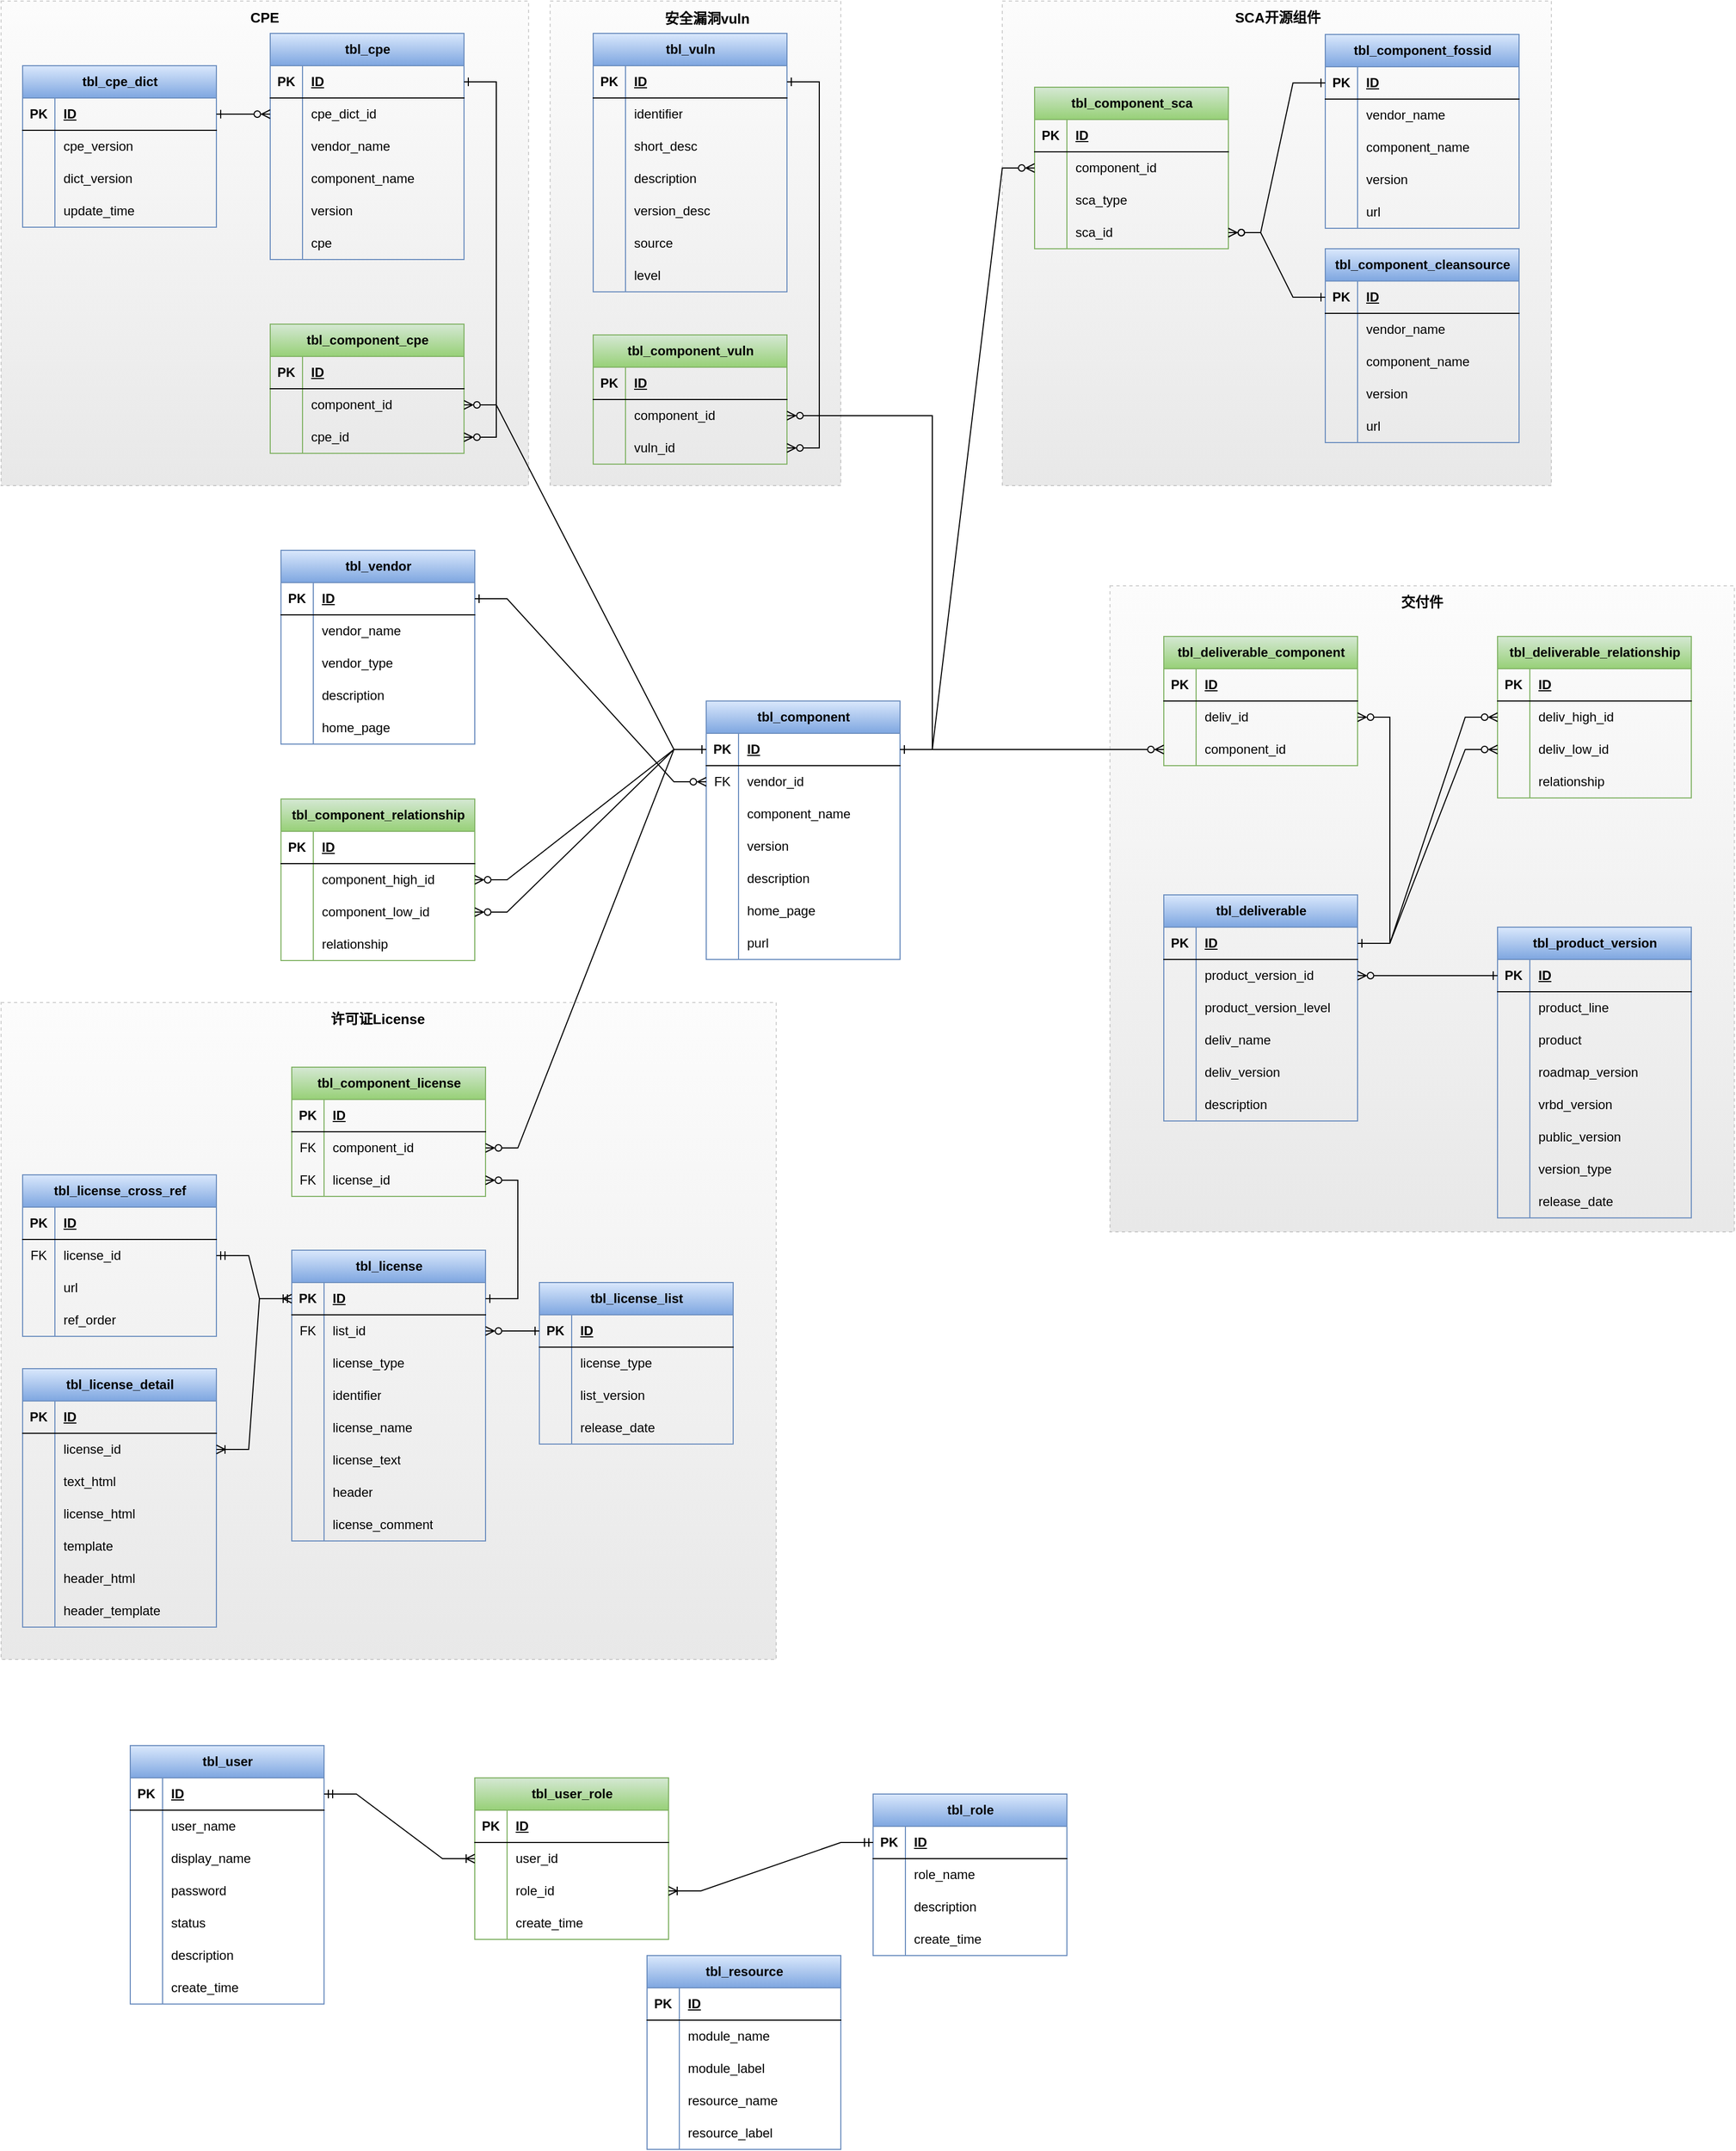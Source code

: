 <mxfile version="21.6.5" type="github" pages="3">
  <diagram id="R2lEEEUBdFMjLlhIrx00" name="SBOM.sql">
    <mxGraphModel dx="2899" dy="1091" grid="1" gridSize="10" guides="1" tooltips="1" connect="1" arrows="1" fold="1" page="1" pageScale="1" pageWidth="850" pageHeight="1100" math="0" shadow="0" extFonts="Permanent Marker^https://fonts.googleapis.com/css?family=Permanent+Marker">
      <root>
        <mxCell id="0" />
        <mxCell id="1" parent="0" />
        <mxCell id="EfTZj8KzghILz2x8NqEM-368" value="" style="rounded=0;whiteSpace=wrap;html=1;opacity=30;fillColor=#f5f5f5;strokeColor=#666666;strokeWidth=1;perimeterSpacing=0;dashed=1;gradientColor=#b3b3b3;" vertex="1" parent="1">
          <mxGeometry x="800" y="553" width="580" height="600" as="geometry" />
        </mxCell>
        <mxCell id="EfTZj8KzghILz2x8NqEM-366" value="" style="rounded=0;whiteSpace=wrap;html=1;opacity=30;fillColor=#f5f5f5;strokeColor=#666666;strokeWidth=1;perimeterSpacing=0;dashed=1;gradientColor=#b3b3b3;" vertex="1" parent="1">
          <mxGeometry x="700" y="10" width="510" height="450" as="geometry" />
        </mxCell>
        <mxCell id="EfTZj8KzghILz2x8NqEM-370" value="" style="rounded=0;whiteSpace=wrap;html=1;opacity=30;fillColor=#f5f5f5;strokeColor=#666666;strokeWidth=1;perimeterSpacing=0;dashed=1;gradientColor=#b3b3b3;" vertex="1" parent="1">
          <mxGeometry x="-230" y="940" width="720" height="610" as="geometry" />
        </mxCell>
        <mxCell id="EfTZj8KzghILz2x8NqEM-364" value="" style="rounded=0;whiteSpace=wrap;html=1;opacity=30;fillColor=#f5f5f5;strokeColor=#666666;strokeWidth=1;perimeterSpacing=0;dashed=1;gradientColor=#b3b3b3;" vertex="1" parent="1">
          <mxGeometry x="280" y="10" width="270" height="450" as="geometry" />
        </mxCell>
        <mxCell id="EfTZj8KzghILz2x8NqEM-361" value="" style="rounded=0;whiteSpace=wrap;html=1;opacity=30;fillColor=#f5f5f5;strokeColor=#666666;strokeWidth=1;perimeterSpacing=0;dashed=1;gradientColor=#b3b3b3;" vertex="1" parent="1">
          <mxGeometry x="-230" y="10" width="490" height="450" as="geometry" />
        </mxCell>
        <mxCell id="EfTZj8KzghILz2x8NqEM-2" value="tbl_vendor" style="shape=table;startSize=30;container=1;collapsible=1;childLayout=tableLayout;fixedRows=1;rowLines=0;fontStyle=1;align=center;resizeLast=1;html=1;fillColor=#dae8fc;gradientColor=#7ea6e0;strokeColor=#6c8ebf;" vertex="1" parent="1">
          <mxGeometry x="30" y="520" width="180" height="180" as="geometry" />
        </mxCell>
        <mxCell id="EfTZj8KzghILz2x8NqEM-3" value="" style="shape=tableRow;horizontal=0;startSize=0;swimlaneHead=0;swimlaneBody=0;fillColor=none;collapsible=0;dropTarget=0;points=[[0,0.5],[1,0.5]];portConstraint=eastwest;top=0;left=0;right=0;bottom=1;" vertex="1" parent="EfTZj8KzghILz2x8NqEM-2">
          <mxGeometry y="30" width="180" height="30" as="geometry" />
        </mxCell>
        <mxCell id="EfTZj8KzghILz2x8NqEM-4" value="PK" style="shape=partialRectangle;connectable=0;fillColor=none;top=0;left=0;bottom=0;right=0;fontStyle=1;overflow=hidden;whiteSpace=wrap;html=1;" vertex="1" parent="EfTZj8KzghILz2x8NqEM-3">
          <mxGeometry width="30" height="30" as="geometry">
            <mxRectangle width="30" height="30" as="alternateBounds" />
          </mxGeometry>
        </mxCell>
        <mxCell id="EfTZj8KzghILz2x8NqEM-5" value="ID" style="shape=partialRectangle;connectable=0;fillColor=none;top=0;left=0;bottom=0;right=0;align=left;spacingLeft=6;fontStyle=5;overflow=hidden;whiteSpace=wrap;html=1;" vertex="1" parent="EfTZj8KzghILz2x8NqEM-3">
          <mxGeometry x="30" width="150" height="30" as="geometry">
            <mxRectangle width="150" height="30" as="alternateBounds" />
          </mxGeometry>
        </mxCell>
        <mxCell id="EfTZj8KzghILz2x8NqEM-6" value="" style="shape=tableRow;horizontal=0;startSize=0;swimlaneHead=0;swimlaneBody=0;fillColor=none;collapsible=0;dropTarget=0;points=[[0,0.5],[1,0.5]];portConstraint=eastwest;top=0;left=0;right=0;bottom=0;" vertex="1" parent="EfTZj8KzghILz2x8NqEM-2">
          <mxGeometry y="60" width="180" height="30" as="geometry" />
        </mxCell>
        <mxCell id="EfTZj8KzghILz2x8NqEM-7" value="" style="shape=partialRectangle;connectable=0;fillColor=none;top=0;left=0;bottom=0;right=0;editable=1;overflow=hidden;whiteSpace=wrap;html=1;" vertex="1" parent="EfTZj8KzghILz2x8NqEM-6">
          <mxGeometry width="30" height="30" as="geometry">
            <mxRectangle width="30" height="30" as="alternateBounds" />
          </mxGeometry>
        </mxCell>
        <mxCell id="EfTZj8KzghILz2x8NqEM-8" value="vendor_name" style="shape=partialRectangle;connectable=0;fillColor=none;top=0;left=0;bottom=0;right=0;align=left;spacingLeft=6;overflow=hidden;whiteSpace=wrap;html=1;" vertex="1" parent="EfTZj8KzghILz2x8NqEM-6">
          <mxGeometry x="30" width="150" height="30" as="geometry">
            <mxRectangle width="150" height="30" as="alternateBounds" />
          </mxGeometry>
        </mxCell>
        <mxCell id="EfTZj8KzghILz2x8NqEM-9" value="" style="shape=tableRow;horizontal=0;startSize=0;swimlaneHead=0;swimlaneBody=0;fillColor=none;collapsible=0;dropTarget=0;points=[[0,0.5],[1,0.5]];portConstraint=eastwest;top=0;left=0;right=0;bottom=0;" vertex="1" parent="EfTZj8KzghILz2x8NqEM-2">
          <mxGeometry y="90" width="180" height="30" as="geometry" />
        </mxCell>
        <mxCell id="EfTZj8KzghILz2x8NqEM-10" value="" style="shape=partialRectangle;connectable=0;fillColor=none;top=0;left=0;bottom=0;right=0;editable=1;overflow=hidden;whiteSpace=wrap;html=1;" vertex="1" parent="EfTZj8KzghILz2x8NqEM-9">
          <mxGeometry width="30" height="30" as="geometry">
            <mxRectangle width="30" height="30" as="alternateBounds" />
          </mxGeometry>
        </mxCell>
        <mxCell id="EfTZj8KzghILz2x8NqEM-11" value="vendor_type" style="shape=partialRectangle;connectable=0;fillColor=none;top=0;left=0;bottom=0;right=0;align=left;spacingLeft=6;overflow=hidden;whiteSpace=wrap;html=1;" vertex="1" parent="EfTZj8KzghILz2x8NqEM-9">
          <mxGeometry x="30" width="150" height="30" as="geometry">
            <mxRectangle width="150" height="30" as="alternateBounds" />
          </mxGeometry>
        </mxCell>
        <mxCell id="EfTZj8KzghILz2x8NqEM-12" value="" style="shape=tableRow;horizontal=0;startSize=0;swimlaneHead=0;swimlaneBody=0;fillColor=none;collapsible=0;dropTarget=0;points=[[0,0.5],[1,0.5]];portConstraint=eastwest;top=0;left=0;right=0;bottom=0;" vertex="1" parent="EfTZj8KzghILz2x8NqEM-2">
          <mxGeometry y="120" width="180" height="30" as="geometry" />
        </mxCell>
        <mxCell id="EfTZj8KzghILz2x8NqEM-13" value="" style="shape=partialRectangle;connectable=0;fillColor=none;top=0;left=0;bottom=0;right=0;editable=1;overflow=hidden;whiteSpace=wrap;html=1;" vertex="1" parent="EfTZj8KzghILz2x8NqEM-12">
          <mxGeometry width="30" height="30" as="geometry">
            <mxRectangle width="30" height="30" as="alternateBounds" />
          </mxGeometry>
        </mxCell>
        <mxCell id="EfTZj8KzghILz2x8NqEM-14" value="description" style="shape=partialRectangle;connectable=0;fillColor=none;top=0;left=0;bottom=0;right=0;align=left;spacingLeft=6;overflow=hidden;whiteSpace=wrap;html=1;" vertex="1" parent="EfTZj8KzghILz2x8NqEM-12">
          <mxGeometry x="30" width="150" height="30" as="geometry">
            <mxRectangle width="150" height="30" as="alternateBounds" />
          </mxGeometry>
        </mxCell>
        <mxCell id="EfTZj8KzghILz2x8NqEM-15" value="" style="shape=tableRow;horizontal=0;startSize=0;swimlaneHead=0;swimlaneBody=0;fillColor=none;collapsible=0;dropTarget=0;points=[[0,0.5],[1,0.5]];portConstraint=eastwest;top=0;left=0;right=0;bottom=0;" vertex="1" parent="EfTZj8KzghILz2x8NqEM-2">
          <mxGeometry y="150" width="180" height="30" as="geometry" />
        </mxCell>
        <mxCell id="EfTZj8KzghILz2x8NqEM-16" value="" style="shape=partialRectangle;connectable=0;fillColor=none;top=0;left=0;bottom=0;right=0;editable=1;overflow=hidden;whiteSpace=wrap;html=1;" vertex="1" parent="EfTZj8KzghILz2x8NqEM-15">
          <mxGeometry width="30" height="30" as="geometry">
            <mxRectangle width="30" height="30" as="alternateBounds" />
          </mxGeometry>
        </mxCell>
        <mxCell id="EfTZj8KzghILz2x8NqEM-17" value="home_page" style="shape=partialRectangle;connectable=0;fillColor=none;top=0;left=0;bottom=0;right=0;align=left;spacingLeft=6;overflow=hidden;whiteSpace=wrap;html=1;" vertex="1" parent="EfTZj8KzghILz2x8NqEM-15">
          <mxGeometry x="30" width="150" height="30" as="geometry">
            <mxRectangle width="150" height="30" as="alternateBounds" />
          </mxGeometry>
        </mxCell>
        <mxCell id="EfTZj8KzghILz2x8NqEM-27" value="tbl_component" style="shape=table;startSize=30;container=1;collapsible=1;childLayout=tableLayout;fixedRows=1;rowLines=0;fontStyle=1;align=center;resizeLast=1;html=1;fillColor=#dae8fc;strokeColor=#6c8ebf;gradientColor=#7ea6e0;" vertex="1" parent="1">
          <mxGeometry x="425" y="660" width="180" height="240.0" as="geometry" />
        </mxCell>
        <mxCell id="EfTZj8KzghILz2x8NqEM-28" value="" style="shape=tableRow;horizontal=0;startSize=0;swimlaneHead=0;swimlaneBody=0;fillColor=none;collapsible=0;dropTarget=0;points=[[0,0.5],[1,0.5]];portConstraint=eastwest;top=0;left=0;right=0;bottom=1;" vertex="1" parent="EfTZj8KzghILz2x8NqEM-27">
          <mxGeometry y="30" width="180" height="30" as="geometry" />
        </mxCell>
        <mxCell id="EfTZj8KzghILz2x8NqEM-29" value="PK" style="shape=partialRectangle;connectable=0;fillColor=none;top=0;left=0;bottom=0;right=0;fontStyle=1;overflow=hidden;whiteSpace=wrap;html=1;" vertex="1" parent="EfTZj8KzghILz2x8NqEM-28">
          <mxGeometry width="30" height="30" as="geometry">
            <mxRectangle width="30" height="30" as="alternateBounds" />
          </mxGeometry>
        </mxCell>
        <mxCell id="EfTZj8KzghILz2x8NqEM-30" value="ID" style="shape=partialRectangle;connectable=0;fillColor=none;top=0;left=0;bottom=0;right=0;align=left;spacingLeft=6;fontStyle=5;overflow=hidden;whiteSpace=wrap;html=1;" vertex="1" parent="EfTZj8KzghILz2x8NqEM-28">
          <mxGeometry x="30" width="150" height="30" as="geometry">
            <mxRectangle width="150" height="30" as="alternateBounds" />
          </mxGeometry>
        </mxCell>
        <mxCell id="EfTZj8KzghILz2x8NqEM-31" value="" style="shape=tableRow;horizontal=0;startSize=0;swimlaneHead=0;swimlaneBody=0;fillColor=none;collapsible=0;dropTarget=0;points=[[0,0.5],[1,0.5]];portConstraint=eastwest;top=0;left=0;right=0;bottom=0;" vertex="1" parent="EfTZj8KzghILz2x8NqEM-27">
          <mxGeometry y="60" width="180" height="30" as="geometry" />
        </mxCell>
        <mxCell id="EfTZj8KzghILz2x8NqEM-32" value="FK" style="shape=partialRectangle;connectable=0;fillColor=none;top=0;left=0;bottom=0;right=0;editable=1;overflow=hidden;whiteSpace=wrap;html=1;" vertex="1" parent="EfTZj8KzghILz2x8NqEM-31">
          <mxGeometry width="30" height="30" as="geometry">
            <mxRectangle width="30" height="30" as="alternateBounds" />
          </mxGeometry>
        </mxCell>
        <mxCell id="EfTZj8KzghILz2x8NqEM-33" value="vendor_id" style="shape=partialRectangle;connectable=0;fillColor=none;top=0;left=0;bottom=0;right=0;align=left;spacingLeft=6;overflow=hidden;whiteSpace=wrap;html=1;" vertex="1" parent="EfTZj8KzghILz2x8NqEM-31">
          <mxGeometry x="30" width="150" height="30" as="geometry">
            <mxRectangle width="150" height="30" as="alternateBounds" />
          </mxGeometry>
        </mxCell>
        <mxCell id="EfTZj8KzghILz2x8NqEM-34" value="" style="shape=tableRow;horizontal=0;startSize=0;swimlaneHead=0;swimlaneBody=0;fillColor=none;collapsible=0;dropTarget=0;points=[[0,0.5],[1,0.5]];portConstraint=eastwest;top=0;left=0;right=0;bottom=0;" vertex="1" parent="EfTZj8KzghILz2x8NqEM-27">
          <mxGeometry y="90" width="180" height="30" as="geometry" />
        </mxCell>
        <mxCell id="EfTZj8KzghILz2x8NqEM-35" value="" style="shape=partialRectangle;connectable=0;fillColor=none;top=0;left=0;bottom=0;right=0;editable=1;overflow=hidden;whiteSpace=wrap;html=1;" vertex="1" parent="EfTZj8KzghILz2x8NqEM-34">
          <mxGeometry width="30" height="30" as="geometry">
            <mxRectangle width="30" height="30" as="alternateBounds" />
          </mxGeometry>
        </mxCell>
        <mxCell id="EfTZj8KzghILz2x8NqEM-36" value="component_name" style="shape=partialRectangle;connectable=0;fillColor=none;top=0;left=0;bottom=0;right=0;align=left;spacingLeft=6;overflow=hidden;whiteSpace=wrap;html=1;" vertex="1" parent="EfTZj8KzghILz2x8NqEM-34">
          <mxGeometry x="30" width="150" height="30" as="geometry">
            <mxRectangle width="150" height="30" as="alternateBounds" />
          </mxGeometry>
        </mxCell>
        <mxCell id="EfTZj8KzghILz2x8NqEM-37" value="" style="shape=tableRow;horizontal=0;startSize=0;swimlaneHead=0;swimlaneBody=0;fillColor=none;collapsible=0;dropTarget=0;points=[[0,0.5],[1,0.5]];portConstraint=eastwest;top=0;left=0;right=0;bottom=0;" vertex="1" parent="EfTZj8KzghILz2x8NqEM-27">
          <mxGeometry y="120" width="180" height="30" as="geometry" />
        </mxCell>
        <mxCell id="EfTZj8KzghILz2x8NqEM-38" value="" style="shape=partialRectangle;connectable=0;fillColor=none;top=0;left=0;bottom=0;right=0;editable=1;overflow=hidden;whiteSpace=wrap;html=1;" vertex="1" parent="EfTZj8KzghILz2x8NqEM-37">
          <mxGeometry width="30" height="30" as="geometry">
            <mxRectangle width="30" height="30" as="alternateBounds" />
          </mxGeometry>
        </mxCell>
        <mxCell id="EfTZj8KzghILz2x8NqEM-39" value="version" style="shape=partialRectangle;connectable=0;fillColor=none;top=0;left=0;bottom=0;right=0;align=left;spacingLeft=6;overflow=hidden;whiteSpace=wrap;html=1;" vertex="1" parent="EfTZj8KzghILz2x8NqEM-37">
          <mxGeometry x="30" width="150" height="30" as="geometry">
            <mxRectangle width="150" height="30" as="alternateBounds" />
          </mxGeometry>
        </mxCell>
        <mxCell id="EfTZj8KzghILz2x8NqEM-40" value="" style="shape=tableRow;horizontal=0;startSize=0;swimlaneHead=0;swimlaneBody=0;fillColor=none;collapsible=0;dropTarget=0;points=[[0,0.5],[1,0.5]];portConstraint=eastwest;top=0;left=0;right=0;bottom=0;" vertex="1" parent="EfTZj8KzghILz2x8NqEM-27">
          <mxGeometry y="150" width="180" height="30" as="geometry" />
        </mxCell>
        <mxCell id="EfTZj8KzghILz2x8NqEM-41" value="" style="shape=partialRectangle;connectable=0;fillColor=none;top=0;left=0;bottom=0;right=0;editable=1;overflow=hidden;whiteSpace=wrap;html=1;" vertex="1" parent="EfTZj8KzghILz2x8NqEM-40">
          <mxGeometry width="30" height="30" as="geometry">
            <mxRectangle width="30" height="30" as="alternateBounds" />
          </mxGeometry>
        </mxCell>
        <mxCell id="EfTZj8KzghILz2x8NqEM-42" value="description" style="shape=partialRectangle;connectable=0;fillColor=none;top=0;left=0;bottom=0;right=0;align=left;spacingLeft=6;overflow=hidden;whiteSpace=wrap;html=1;" vertex="1" parent="EfTZj8KzghILz2x8NqEM-40">
          <mxGeometry x="30" width="150" height="30" as="geometry">
            <mxRectangle width="150" height="30" as="alternateBounds" />
          </mxGeometry>
        </mxCell>
        <mxCell id="EfTZj8KzghILz2x8NqEM-43" value="" style="shape=tableRow;horizontal=0;startSize=0;swimlaneHead=0;swimlaneBody=0;fillColor=none;collapsible=0;dropTarget=0;points=[[0,0.5],[1,0.5]];portConstraint=eastwest;top=0;left=0;right=0;bottom=0;" vertex="1" parent="EfTZj8KzghILz2x8NqEM-27">
          <mxGeometry y="180" width="180" height="30" as="geometry" />
        </mxCell>
        <mxCell id="EfTZj8KzghILz2x8NqEM-44" value="" style="shape=partialRectangle;connectable=0;fillColor=none;top=0;left=0;bottom=0;right=0;editable=1;overflow=hidden;whiteSpace=wrap;html=1;" vertex="1" parent="EfTZj8KzghILz2x8NqEM-43">
          <mxGeometry width="30" height="30" as="geometry">
            <mxRectangle width="30" height="30" as="alternateBounds" />
          </mxGeometry>
        </mxCell>
        <mxCell id="EfTZj8KzghILz2x8NqEM-45" value="home_page" style="shape=partialRectangle;connectable=0;fillColor=none;top=0;left=0;bottom=0;right=0;align=left;spacingLeft=6;overflow=hidden;whiteSpace=wrap;html=1;" vertex="1" parent="EfTZj8KzghILz2x8NqEM-43">
          <mxGeometry x="30" width="150" height="30" as="geometry">
            <mxRectangle width="150" height="30" as="alternateBounds" />
          </mxGeometry>
        </mxCell>
        <mxCell id="EfTZj8KzghILz2x8NqEM-142" value="" style="shape=tableRow;horizontal=0;startSize=0;swimlaneHead=0;swimlaneBody=0;fillColor=none;collapsible=0;dropTarget=0;points=[[0,0.5],[1,0.5]];portConstraint=eastwest;top=0;left=0;right=0;bottom=0;" vertex="1" parent="EfTZj8KzghILz2x8NqEM-27">
          <mxGeometry y="210" width="180" height="30" as="geometry" />
        </mxCell>
        <mxCell id="EfTZj8KzghILz2x8NqEM-143" value="" style="shape=partialRectangle;connectable=0;fillColor=none;top=0;left=0;bottom=0;right=0;editable=1;overflow=hidden;whiteSpace=wrap;html=1;" vertex="1" parent="EfTZj8KzghILz2x8NqEM-142">
          <mxGeometry width="30" height="30" as="geometry">
            <mxRectangle width="30" height="30" as="alternateBounds" />
          </mxGeometry>
        </mxCell>
        <mxCell id="EfTZj8KzghILz2x8NqEM-144" value="purl" style="shape=partialRectangle;connectable=0;fillColor=none;top=0;left=0;bottom=0;right=0;align=left;spacingLeft=6;overflow=hidden;whiteSpace=wrap;html=1;" vertex="1" parent="EfTZj8KzghILz2x8NqEM-142">
          <mxGeometry x="30" width="150" height="30" as="geometry">
            <mxRectangle width="150" height="30" as="alternateBounds" />
          </mxGeometry>
        </mxCell>
        <mxCell id="EfTZj8KzghILz2x8NqEM-47" value="tbl_license_list" style="shape=table;startSize=30;container=1;collapsible=1;childLayout=tableLayout;fixedRows=1;rowLines=0;fontStyle=1;align=center;resizeLast=1;html=1;fillColor=#dae8fc;gradientColor=#7ea6e0;strokeColor=#6c8ebf;" vertex="1" parent="1">
          <mxGeometry x="270" y="1200" width="180" height="150" as="geometry" />
        </mxCell>
        <mxCell id="EfTZj8KzghILz2x8NqEM-48" value="" style="shape=tableRow;horizontal=0;startSize=0;swimlaneHead=0;swimlaneBody=0;fillColor=none;collapsible=0;dropTarget=0;points=[[0,0.5],[1,0.5]];portConstraint=eastwest;top=0;left=0;right=0;bottom=1;" vertex="1" parent="EfTZj8KzghILz2x8NqEM-47">
          <mxGeometry y="30" width="180" height="30" as="geometry" />
        </mxCell>
        <mxCell id="EfTZj8KzghILz2x8NqEM-49" value="PK" style="shape=partialRectangle;connectable=0;fillColor=none;top=0;left=0;bottom=0;right=0;fontStyle=1;overflow=hidden;whiteSpace=wrap;html=1;" vertex="1" parent="EfTZj8KzghILz2x8NqEM-48">
          <mxGeometry width="30" height="30" as="geometry">
            <mxRectangle width="30" height="30" as="alternateBounds" />
          </mxGeometry>
        </mxCell>
        <mxCell id="EfTZj8KzghILz2x8NqEM-50" value="ID" style="shape=partialRectangle;connectable=0;fillColor=none;top=0;left=0;bottom=0;right=0;align=left;spacingLeft=6;fontStyle=5;overflow=hidden;whiteSpace=wrap;html=1;" vertex="1" parent="EfTZj8KzghILz2x8NqEM-48">
          <mxGeometry x="30" width="150" height="30" as="geometry">
            <mxRectangle width="150" height="30" as="alternateBounds" />
          </mxGeometry>
        </mxCell>
        <mxCell id="EfTZj8KzghILz2x8NqEM-51" value="" style="shape=tableRow;horizontal=0;startSize=0;swimlaneHead=0;swimlaneBody=0;fillColor=none;collapsible=0;dropTarget=0;points=[[0,0.5],[1,0.5]];portConstraint=eastwest;top=0;left=0;right=0;bottom=0;" vertex="1" parent="EfTZj8KzghILz2x8NqEM-47">
          <mxGeometry y="60" width="180" height="30" as="geometry" />
        </mxCell>
        <mxCell id="EfTZj8KzghILz2x8NqEM-52" value="" style="shape=partialRectangle;connectable=0;fillColor=none;top=0;left=0;bottom=0;right=0;editable=1;overflow=hidden;whiteSpace=wrap;html=1;" vertex="1" parent="EfTZj8KzghILz2x8NqEM-51">
          <mxGeometry width="30" height="30" as="geometry">
            <mxRectangle width="30" height="30" as="alternateBounds" />
          </mxGeometry>
        </mxCell>
        <mxCell id="EfTZj8KzghILz2x8NqEM-53" value="license_type" style="shape=partialRectangle;connectable=0;fillColor=none;top=0;left=0;bottom=0;right=0;align=left;spacingLeft=6;overflow=hidden;whiteSpace=wrap;html=1;" vertex="1" parent="EfTZj8KzghILz2x8NqEM-51">
          <mxGeometry x="30" width="150" height="30" as="geometry">
            <mxRectangle width="150" height="30" as="alternateBounds" />
          </mxGeometry>
        </mxCell>
        <mxCell id="EfTZj8KzghILz2x8NqEM-54" value="" style="shape=tableRow;horizontal=0;startSize=0;swimlaneHead=0;swimlaneBody=0;fillColor=none;collapsible=0;dropTarget=0;points=[[0,0.5],[1,0.5]];portConstraint=eastwest;top=0;left=0;right=0;bottom=0;" vertex="1" parent="EfTZj8KzghILz2x8NqEM-47">
          <mxGeometry y="90" width="180" height="30" as="geometry" />
        </mxCell>
        <mxCell id="EfTZj8KzghILz2x8NqEM-55" value="" style="shape=partialRectangle;connectable=0;fillColor=none;top=0;left=0;bottom=0;right=0;editable=1;overflow=hidden;whiteSpace=wrap;html=1;" vertex="1" parent="EfTZj8KzghILz2x8NqEM-54">
          <mxGeometry width="30" height="30" as="geometry">
            <mxRectangle width="30" height="30" as="alternateBounds" />
          </mxGeometry>
        </mxCell>
        <mxCell id="EfTZj8KzghILz2x8NqEM-56" value="list_version" style="shape=partialRectangle;connectable=0;fillColor=none;top=0;left=0;bottom=0;right=0;align=left;spacingLeft=6;overflow=hidden;whiteSpace=wrap;html=1;" vertex="1" parent="EfTZj8KzghILz2x8NqEM-54">
          <mxGeometry x="30" width="150" height="30" as="geometry">
            <mxRectangle width="150" height="30" as="alternateBounds" />
          </mxGeometry>
        </mxCell>
        <mxCell id="EfTZj8KzghILz2x8NqEM-57" value="" style="shape=tableRow;horizontal=0;startSize=0;swimlaneHead=0;swimlaneBody=0;fillColor=none;collapsible=0;dropTarget=0;points=[[0,0.5],[1,0.5]];portConstraint=eastwest;top=0;left=0;right=0;bottom=0;" vertex="1" parent="EfTZj8KzghILz2x8NqEM-47">
          <mxGeometry y="120" width="180" height="30" as="geometry" />
        </mxCell>
        <mxCell id="EfTZj8KzghILz2x8NqEM-58" value="" style="shape=partialRectangle;connectable=0;fillColor=none;top=0;left=0;bottom=0;right=0;editable=1;overflow=hidden;whiteSpace=wrap;html=1;" vertex="1" parent="EfTZj8KzghILz2x8NqEM-57">
          <mxGeometry width="30" height="30" as="geometry">
            <mxRectangle width="30" height="30" as="alternateBounds" />
          </mxGeometry>
        </mxCell>
        <mxCell id="EfTZj8KzghILz2x8NqEM-59" value="release_date" style="shape=partialRectangle;connectable=0;fillColor=none;top=0;left=0;bottom=0;right=0;align=left;spacingLeft=6;overflow=hidden;whiteSpace=wrap;html=1;" vertex="1" parent="EfTZj8KzghILz2x8NqEM-57">
          <mxGeometry x="30" width="150" height="30" as="geometry">
            <mxRectangle width="150" height="30" as="alternateBounds" />
          </mxGeometry>
        </mxCell>
        <mxCell id="EfTZj8KzghILz2x8NqEM-60" value="tbl_license" style="shape=table;startSize=30;container=1;collapsible=1;childLayout=tableLayout;fixedRows=1;rowLines=0;fontStyle=1;align=center;resizeLast=1;html=1;fillColor=#dae8fc;gradientColor=#7ea6e0;strokeColor=#6c8ebf;" vertex="1" parent="1">
          <mxGeometry x="40" y="1170" width="180" height="270" as="geometry" />
        </mxCell>
        <mxCell id="EfTZj8KzghILz2x8NqEM-61" value="" style="shape=tableRow;horizontal=0;startSize=0;swimlaneHead=0;swimlaneBody=0;fillColor=none;collapsible=0;dropTarget=0;points=[[0,0.5],[1,0.5]];portConstraint=eastwest;top=0;left=0;right=0;bottom=1;" vertex="1" parent="EfTZj8KzghILz2x8NqEM-60">
          <mxGeometry y="30" width="180" height="30" as="geometry" />
        </mxCell>
        <mxCell id="EfTZj8KzghILz2x8NqEM-62" value="PK" style="shape=partialRectangle;connectable=0;fillColor=none;top=0;left=0;bottom=0;right=0;fontStyle=1;overflow=hidden;whiteSpace=wrap;html=1;" vertex="1" parent="EfTZj8KzghILz2x8NqEM-61">
          <mxGeometry width="30" height="30" as="geometry">
            <mxRectangle width="30" height="30" as="alternateBounds" />
          </mxGeometry>
        </mxCell>
        <mxCell id="EfTZj8KzghILz2x8NqEM-63" value="ID" style="shape=partialRectangle;connectable=0;fillColor=none;top=0;left=0;bottom=0;right=0;align=left;spacingLeft=6;fontStyle=5;overflow=hidden;whiteSpace=wrap;html=1;" vertex="1" parent="EfTZj8KzghILz2x8NqEM-61">
          <mxGeometry x="30" width="150" height="30" as="geometry">
            <mxRectangle width="150" height="30" as="alternateBounds" />
          </mxGeometry>
        </mxCell>
        <mxCell id="EfTZj8KzghILz2x8NqEM-138" value="" style="shape=tableRow;horizontal=0;startSize=0;swimlaneHead=0;swimlaneBody=0;fillColor=none;collapsible=0;dropTarget=0;points=[[0,0.5],[1,0.5]];portConstraint=eastwest;top=0;left=0;right=0;bottom=0;" vertex="1" parent="EfTZj8KzghILz2x8NqEM-60">
          <mxGeometry y="60" width="180" height="30" as="geometry" />
        </mxCell>
        <mxCell id="EfTZj8KzghILz2x8NqEM-139" value="FK" style="shape=partialRectangle;connectable=0;fillColor=none;top=0;left=0;bottom=0;right=0;editable=1;overflow=hidden;whiteSpace=wrap;html=1;" vertex="1" parent="EfTZj8KzghILz2x8NqEM-138">
          <mxGeometry width="30" height="30" as="geometry">
            <mxRectangle width="30" height="30" as="alternateBounds" />
          </mxGeometry>
        </mxCell>
        <mxCell id="EfTZj8KzghILz2x8NqEM-140" value="list_id" style="shape=partialRectangle;connectable=0;fillColor=none;top=0;left=0;bottom=0;right=0;align=left;spacingLeft=6;overflow=hidden;whiteSpace=wrap;html=1;" vertex="1" parent="EfTZj8KzghILz2x8NqEM-138">
          <mxGeometry x="30" width="150" height="30" as="geometry">
            <mxRectangle width="150" height="30" as="alternateBounds" />
          </mxGeometry>
        </mxCell>
        <mxCell id="EfTZj8KzghILz2x8NqEM-64" value="" style="shape=tableRow;horizontal=0;startSize=0;swimlaneHead=0;swimlaneBody=0;fillColor=none;collapsible=0;dropTarget=0;points=[[0,0.5],[1,0.5]];portConstraint=eastwest;top=0;left=0;right=0;bottom=0;" vertex="1" parent="EfTZj8KzghILz2x8NqEM-60">
          <mxGeometry y="90" width="180" height="30" as="geometry" />
        </mxCell>
        <mxCell id="EfTZj8KzghILz2x8NqEM-65" value="" style="shape=partialRectangle;connectable=0;fillColor=none;top=0;left=0;bottom=0;right=0;editable=1;overflow=hidden;whiteSpace=wrap;html=1;" vertex="1" parent="EfTZj8KzghILz2x8NqEM-64">
          <mxGeometry width="30" height="30" as="geometry">
            <mxRectangle width="30" height="30" as="alternateBounds" />
          </mxGeometry>
        </mxCell>
        <mxCell id="EfTZj8KzghILz2x8NqEM-66" value="license_type" style="shape=partialRectangle;connectable=0;fillColor=none;top=0;left=0;bottom=0;right=0;align=left;spacingLeft=6;overflow=hidden;whiteSpace=wrap;html=1;" vertex="1" parent="EfTZj8KzghILz2x8NqEM-64">
          <mxGeometry x="30" width="150" height="30" as="geometry">
            <mxRectangle width="150" height="30" as="alternateBounds" />
          </mxGeometry>
        </mxCell>
        <mxCell id="EfTZj8KzghILz2x8NqEM-67" value="" style="shape=tableRow;horizontal=0;startSize=0;swimlaneHead=0;swimlaneBody=0;fillColor=none;collapsible=0;dropTarget=0;points=[[0,0.5],[1,0.5]];portConstraint=eastwest;top=0;left=0;right=0;bottom=0;" vertex="1" parent="EfTZj8KzghILz2x8NqEM-60">
          <mxGeometry y="120" width="180" height="30" as="geometry" />
        </mxCell>
        <mxCell id="EfTZj8KzghILz2x8NqEM-68" value="" style="shape=partialRectangle;connectable=0;fillColor=none;top=0;left=0;bottom=0;right=0;editable=1;overflow=hidden;whiteSpace=wrap;html=1;" vertex="1" parent="EfTZj8KzghILz2x8NqEM-67">
          <mxGeometry width="30" height="30" as="geometry">
            <mxRectangle width="30" height="30" as="alternateBounds" />
          </mxGeometry>
        </mxCell>
        <mxCell id="EfTZj8KzghILz2x8NqEM-69" value="identifier" style="shape=partialRectangle;connectable=0;fillColor=none;top=0;left=0;bottom=0;right=0;align=left;spacingLeft=6;overflow=hidden;whiteSpace=wrap;html=1;" vertex="1" parent="EfTZj8KzghILz2x8NqEM-67">
          <mxGeometry x="30" width="150" height="30" as="geometry">
            <mxRectangle width="150" height="30" as="alternateBounds" />
          </mxGeometry>
        </mxCell>
        <mxCell id="EfTZj8KzghILz2x8NqEM-70" value="" style="shape=tableRow;horizontal=0;startSize=0;swimlaneHead=0;swimlaneBody=0;fillColor=none;collapsible=0;dropTarget=0;points=[[0,0.5],[1,0.5]];portConstraint=eastwest;top=0;left=0;right=0;bottom=0;" vertex="1" parent="EfTZj8KzghILz2x8NqEM-60">
          <mxGeometry y="150" width="180" height="30" as="geometry" />
        </mxCell>
        <mxCell id="EfTZj8KzghILz2x8NqEM-71" value="" style="shape=partialRectangle;connectable=0;fillColor=none;top=0;left=0;bottom=0;right=0;editable=1;overflow=hidden;whiteSpace=wrap;html=1;" vertex="1" parent="EfTZj8KzghILz2x8NqEM-70">
          <mxGeometry width="30" height="30" as="geometry">
            <mxRectangle width="30" height="30" as="alternateBounds" />
          </mxGeometry>
        </mxCell>
        <mxCell id="EfTZj8KzghILz2x8NqEM-72" value="license_name" style="shape=partialRectangle;connectable=0;fillColor=none;top=0;left=0;bottom=0;right=0;align=left;spacingLeft=6;overflow=hidden;whiteSpace=wrap;html=1;" vertex="1" parent="EfTZj8KzghILz2x8NqEM-70">
          <mxGeometry x="30" width="150" height="30" as="geometry">
            <mxRectangle width="150" height="30" as="alternateBounds" />
          </mxGeometry>
        </mxCell>
        <mxCell id="EfTZj8KzghILz2x8NqEM-73" value="" style="shape=tableRow;horizontal=0;startSize=0;swimlaneHead=0;swimlaneBody=0;fillColor=none;collapsible=0;dropTarget=0;points=[[0,0.5],[1,0.5]];portConstraint=eastwest;top=0;left=0;right=0;bottom=0;" vertex="1" parent="EfTZj8KzghILz2x8NqEM-60">
          <mxGeometry y="180" width="180" height="30" as="geometry" />
        </mxCell>
        <mxCell id="EfTZj8KzghILz2x8NqEM-74" value="" style="shape=partialRectangle;connectable=0;fillColor=none;top=0;left=0;bottom=0;right=0;editable=1;overflow=hidden;whiteSpace=wrap;html=1;" vertex="1" parent="EfTZj8KzghILz2x8NqEM-73">
          <mxGeometry width="30" height="30" as="geometry">
            <mxRectangle width="30" height="30" as="alternateBounds" />
          </mxGeometry>
        </mxCell>
        <mxCell id="EfTZj8KzghILz2x8NqEM-75" value="license_text" style="shape=partialRectangle;connectable=0;fillColor=none;top=0;left=0;bottom=0;right=0;align=left;spacingLeft=6;overflow=hidden;whiteSpace=wrap;html=1;" vertex="1" parent="EfTZj8KzghILz2x8NqEM-73">
          <mxGeometry x="30" width="150" height="30" as="geometry">
            <mxRectangle width="150" height="30" as="alternateBounds" />
          </mxGeometry>
        </mxCell>
        <mxCell id="EfTZj8KzghILz2x8NqEM-76" value="" style="shape=tableRow;horizontal=0;startSize=0;swimlaneHead=0;swimlaneBody=0;fillColor=none;collapsible=0;dropTarget=0;points=[[0,0.5],[1,0.5]];portConstraint=eastwest;top=0;left=0;right=0;bottom=0;" vertex="1" parent="EfTZj8KzghILz2x8NqEM-60">
          <mxGeometry y="210" width="180" height="30" as="geometry" />
        </mxCell>
        <mxCell id="EfTZj8KzghILz2x8NqEM-77" value="" style="shape=partialRectangle;connectable=0;fillColor=none;top=0;left=0;bottom=0;right=0;editable=1;overflow=hidden;whiteSpace=wrap;html=1;" vertex="1" parent="EfTZj8KzghILz2x8NqEM-76">
          <mxGeometry width="30" height="30" as="geometry">
            <mxRectangle width="30" height="30" as="alternateBounds" />
          </mxGeometry>
        </mxCell>
        <mxCell id="EfTZj8KzghILz2x8NqEM-78" value="header" style="shape=partialRectangle;connectable=0;fillColor=none;top=0;left=0;bottom=0;right=0;align=left;spacingLeft=6;overflow=hidden;whiteSpace=wrap;html=1;" vertex="1" parent="EfTZj8KzghILz2x8NqEM-76">
          <mxGeometry x="30" width="150" height="30" as="geometry">
            <mxRectangle width="150" height="30" as="alternateBounds" />
          </mxGeometry>
        </mxCell>
        <mxCell id="EfTZj8KzghILz2x8NqEM-79" value="" style="shape=tableRow;horizontal=0;startSize=0;swimlaneHead=0;swimlaneBody=0;fillColor=none;collapsible=0;dropTarget=0;points=[[0,0.5],[1,0.5]];portConstraint=eastwest;top=0;left=0;right=0;bottom=0;" vertex="1" parent="EfTZj8KzghILz2x8NqEM-60">
          <mxGeometry y="240" width="180" height="30" as="geometry" />
        </mxCell>
        <mxCell id="EfTZj8KzghILz2x8NqEM-80" value="" style="shape=partialRectangle;connectable=0;fillColor=none;top=0;left=0;bottom=0;right=0;editable=1;overflow=hidden;whiteSpace=wrap;html=1;" vertex="1" parent="EfTZj8KzghILz2x8NqEM-79">
          <mxGeometry width="30" height="30" as="geometry">
            <mxRectangle width="30" height="30" as="alternateBounds" />
          </mxGeometry>
        </mxCell>
        <mxCell id="EfTZj8KzghILz2x8NqEM-81" value="license_comment" style="shape=partialRectangle;connectable=0;fillColor=none;top=0;left=0;bottom=0;right=0;align=left;spacingLeft=6;overflow=hidden;whiteSpace=wrap;html=1;" vertex="1" parent="EfTZj8KzghILz2x8NqEM-79">
          <mxGeometry x="30" width="150" height="30" as="geometry">
            <mxRectangle width="150" height="30" as="alternateBounds" />
          </mxGeometry>
        </mxCell>
        <mxCell id="EfTZj8KzghILz2x8NqEM-82" value="tbl_license_detail" style="shape=table;startSize=30;container=1;collapsible=1;childLayout=tableLayout;fixedRows=1;rowLines=0;fontStyle=1;align=center;resizeLast=1;html=1;fillColor=#dae8fc;gradientColor=#7ea6e0;strokeColor=#6c8ebf;" vertex="1" parent="1">
          <mxGeometry x="-210" y="1280" width="180" height="240" as="geometry" />
        </mxCell>
        <mxCell id="EfTZj8KzghILz2x8NqEM-83" value="" style="shape=tableRow;horizontal=0;startSize=0;swimlaneHead=0;swimlaneBody=0;fillColor=none;collapsible=0;dropTarget=0;points=[[0,0.5],[1,0.5]];portConstraint=eastwest;top=0;left=0;right=0;bottom=1;" vertex="1" parent="EfTZj8KzghILz2x8NqEM-82">
          <mxGeometry y="30" width="180" height="30" as="geometry" />
        </mxCell>
        <mxCell id="EfTZj8KzghILz2x8NqEM-84" value="PK" style="shape=partialRectangle;connectable=0;fillColor=none;top=0;left=0;bottom=0;right=0;fontStyle=1;overflow=hidden;whiteSpace=wrap;html=1;" vertex="1" parent="EfTZj8KzghILz2x8NqEM-83">
          <mxGeometry width="30" height="30" as="geometry">
            <mxRectangle width="30" height="30" as="alternateBounds" />
          </mxGeometry>
        </mxCell>
        <mxCell id="EfTZj8KzghILz2x8NqEM-85" value="ID" style="shape=partialRectangle;connectable=0;fillColor=none;top=0;left=0;bottom=0;right=0;align=left;spacingLeft=6;fontStyle=5;overflow=hidden;whiteSpace=wrap;html=1;" vertex="1" parent="EfTZj8KzghILz2x8NqEM-83">
          <mxGeometry x="30" width="150" height="30" as="geometry">
            <mxRectangle width="150" height="30" as="alternateBounds" />
          </mxGeometry>
        </mxCell>
        <mxCell id="EfTZj8KzghILz2x8NqEM-86" value="" style="shape=tableRow;horizontal=0;startSize=0;swimlaneHead=0;swimlaneBody=0;fillColor=none;collapsible=0;dropTarget=0;points=[[0,0.5],[1,0.5]];portConstraint=eastwest;top=0;left=0;right=0;bottom=0;" vertex="1" parent="EfTZj8KzghILz2x8NqEM-82">
          <mxGeometry y="60" width="180" height="30" as="geometry" />
        </mxCell>
        <mxCell id="EfTZj8KzghILz2x8NqEM-87" value="" style="shape=partialRectangle;connectable=0;fillColor=none;top=0;left=0;bottom=0;right=0;editable=1;overflow=hidden;whiteSpace=wrap;html=1;" vertex="1" parent="EfTZj8KzghILz2x8NqEM-86">
          <mxGeometry width="30" height="30" as="geometry">
            <mxRectangle width="30" height="30" as="alternateBounds" />
          </mxGeometry>
        </mxCell>
        <mxCell id="EfTZj8KzghILz2x8NqEM-88" value="license_id" style="shape=partialRectangle;connectable=0;fillColor=none;top=0;left=0;bottom=0;right=0;align=left;spacingLeft=6;overflow=hidden;whiteSpace=wrap;html=1;" vertex="1" parent="EfTZj8KzghILz2x8NqEM-86">
          <mxGeometry x="30" width="150" height="30" as="geometry">
            <mxRectangle width="150" height="30" as="alternateBounds" />
          </mxGeometry>
        </mxCell>
        <mxCell id="EfTZj8KzghILz2x8NqEM-89" value="" style="shape=tableRow;horizontal=0;startSize=0;swimlaneHead=0;swimlaneBody=0;fillColor=none;collapsible=0;dropTarget=0;points=[[0,0.5],[1,0.5]];portConstraint=eastwest;top=0;left=0;right=0;bottom=0;" vertex="1" parent="EfTZj8KzghILz2x8NqEM-82">
          <mxGeometry y="90" width="180" height="30" as="geometry" />
        </mxCell>
        <mxCell id="EfTZj8KzghILz2x8NqEM-90" value="" style="shape=partialRectangle;connectable=0;fillColor=none;top=0;left=0;bottom=0;right=0;editable=1;overflow=hidden;whiteSpace=wrap;html=1;" vertex="1" parent="EfTZj8KzghILz2x8NqEM-89">
          <mxGeometry width="30" height="30" as="geometry">
            <mxRectangle width="30" height="30" as="alternateBounds" />
          </mxGeometry>
        </mxCell>
        <mxCell id="EfTZj8KzghILz2x8NqEM-91" value="text_html" style="shape=partialRectangle;connectable=0;fillColor=none;top=0;left=0;bottom=0;right=0;align=left;spacingLeft=6;overflow=hidden;whiteSpace=wrap;html=1;" vertex="1" parent="EfTZj8KzghILz2x8NqEM-89">
          <mxGeometry x="30" width="150" height="30" as="geometry">
            <mxRectangle width="150" height="30" as="alternateBounds" />
          </mxGeometry>
        </mxCell>
        <mxCell id="EfTZj8KzghILz2x8NqEM-92" value="" style="shape=tableRow;horizontal=0;startSize=0;swimlaneHead=0;swimlaneBody=0;fillColor=none;collapsible=0;dropTarget=0;points=[[0,0.5],[1,0.5]];portConstraint=eastwest;top=0;left=0;right=0;bottom=0;" vertex="1" parent="EfTZj8KzghILz2x8NqEM-82">
          <mxGeometry y="120" width="180" height="30" as="geometry" />
        </mxCell>
        <mxCell id="EfTZj8KzghILz2x8NqEM-93" value="" style="shape=partialRectangle;connectable=0;fillColor=none;top=0;left=0;bottom=0;right=0;editable=1;overflow=hidden;whiteSpace=wrap;html=1;" vertex="1" parent="EfTZj8KzghILz2x8NqEM-92">
          <mxGeometry width="30" height="30" as="geometry">
            <mxRectangle width="30" height="30" as="alternateBounds" />
          </mxGeometry>
        </mxCell>
        <mxCell id="EfTZj8KzghILz2x8NqEM-94" value="license_html" style="shape=partialRectangle;connectable=0;fillColor=none;top=0;left=0;bottom=0;right=0;align=left;spacingLeft=6;overflow=hidden;whiteSpace=wrap;html=1;" vertex="1" parent="EfTZj8KzghILz2x8NqEM-92">
          <mxGeometry x="30" width="150" height="30" as="geometry">
            <mxRectangle width="150" height="30" as="alternateBounds" />
          </mxGeometry>
        </mxCell>
        <mxCell id="EfTZj8KzghILz2x8NqEM-95" value="" style="shape=tableRow;horizontal=0;startSize=0;swimlaneHead=0;swimlaneBody=0;fillColor=none;collapsible=0;dropTarget=0;points=[[0,0.5],[1,0.5]];portConstraint=eastwest;top=0;left=0;right=0;bottom=0;" vertex="1" parent="EfTZj8KzghILz2x8NqEM-82">
          <mxGeometry y="150" width="180" height="30" as="geometry" />
        </mxCell>
        <mxCell id="EfTZj8KzghILz2x8NqEM-96" value="" style="shape=partialRectangle;connectable=0;fillColor=none;top=0;left=0;bottom=0;right=0;editable=1;overflow=hidden;whiteSpace=wrap;html=1;" vertex="1" parent="EfTZj8KzghILz2x8NqEM-95">
          <mxGeometry width="30" height="30" as="geometry">
            <mxRectangle width="30" height="30" as="alternateBounds" />
          </mxGeometry>
        </mxCell>
        <mxCell id="EfTZj8KzghILz2x8NqEM-97" value="template" style="shape=partialRectangle;connectable=0;fillColor=none;top=0;left=0;bottom=0;right=0;align=left;spacingLeft=6;overflow=hidden;whiteSpace=wrap;html=1;" vertex="1" parent="EfTZj8KzghILz2x8NqEM-95">
          <mxGeometry x="30" width="150" height="30" as="geometry">
            <mxRectangle width="150" height="30" as="alternateBounds" />
          </mxGeometry>
        </mxCell>
        <mxCell id="EfTZj8KzghILz2x8NqEM-98" value="" style="shape=tableRow;horizontal=0;startSize=0;swimlaneHead=0;swimlaneBody=0;fillColor=none;collapsible=0;dropTarget=0;points=[[0,0.5],[1,0.5]];portConstraint=eastwest;top=0;left=0;right=0;bottom=0;" vertex="1" parent="EfTZj8KzghILz2x8NqEM-82">
          <mxGeometry y="180" width="180" height="30" as="geometry" />
        </mxCell>
        <mxCell id="EfTZj8KzghILz2x8NqEM-99" value="" style="shape=partialRectangle;connectable=0;fillColor=none;top=0;left=0;bottom=0;right=0;editable=1;overflow=hidden;whiteSpace=wrap;html=1;" vertex="1" parent="EfTZj8KzghILz2x8NqEM-98">
          <mxGeometry width="30" height="30" as="geometry">
            <mxRectangle width="30" height="30" as="alternateBounds" />
          </mxGeometry>
        </mxCell>
        <mxCell id="EfTZj8KzghILz2x8NqEM-100" value="header_html" style="shape=partialRectangle;connectable=0;fillColor=none;top=0;left=0;bottom=0;right=0;align=left;spacingLeft=6;overflow=hidden;whiteSpace=wrap;html=1;" vertex="1" parent="EfTZj8KzghILz2x8NqEM-98">
          <mxGeometry x="30" width="150" height="30" as="geometry">
            <mxRectangle width="150" height="30" as="alternateBounds" />
          </mxGeometry>
        </mxCell>
        <mxCell id="EfTZj8KzghILz2x8NqEM-101" value="" style="shape=tableRow;horizontal=0;startSize=0;swimlaneHead=0;swimlaneBody=0;fillColor=none;collapsible=0;dropTarget=0;points=[[0,0.5],[1,0.5]];portConstraint=eastwest;top=0;left=0;right=0;bottom=0;" vertex="1" parent="EfTZj8KzghILz2x8NqEM-82">
          <mxGeometry y="210" width="180" height="30" as="geometry" />
        </mxCell>
        <mxCell id="EfTZj8KzghILz2x8NqEM-102" value="" style="shape=partialRectangle;connectable=0;fillColor=none;top=0;left=0;bottom=0;right=0;editable=1;overflow=hidden;whiteSpace=wrap;html=1;" vertex="1" parent="EfTZj8KzghILz2x8NqEM-101">
          <mxGeometry width="30" height="30" as="geometry">
            <mxRectangle width="30" height="30" as="alternateBounds" />
          </mxGeometry>
        </mxCell>
        <mxCell id="EfTZj8KzghILz2x8NqEM-103" value="header_template" style="shape=partialRectangle;connectable=0;fillColor=none;top=0;left=0;bottom=0;right=0;align=left;spacingLeft=6;overflow=hidden;whiteSpace=wrap;html=1;" vertex="1" parent="EfTZj8KzghILz2x8NqEM-101">
          <mxGeometry x="30" width="150" height="30" as="geometry">
            <mxRectangle width="150" height="30" as="alternateBounds" />
          </mxGeometry>
        </mxCell>
        <mxCell id="EfTZj8KzghILz2x8NqEM-104" value="tbl_license_cross_ref" style="shape=table;startSize=30;container=1;collapsible=1;childLayout=tableLayout;fixedRows=1;rowLines=0;fontStyle=1;align=center;resizeLast=1;html=1;fillColor=#dae8fc;gradientColor=#7ea6e0;strokeColor=#6c8ebf;" vertex="1" parent="1">
          <mxGeometry x="-210" y="1100" width="180" height="150" as="geometry" />
        </mxCell>
        <mxCell id="EfTZj8KzghILz2x8NqEM-105" value="" style="shape=tableRow;horizontal=0;startSize=0;swimlaneHead=0;swimlaneBody=0;fillColor=none;collapsible=0;dropTarget=0;points=[[0,0.5],[1,0.5]];portConstraint=eastwest;top=0;left=0;right=0;bottom=1;" vertex="1" parent="EfTZj8KzghILz2x8NqEM-104">
          <mxGeometry y="30" width="180" height="30" as="geometry" />
        </mxCell>
        <mxCell id="EfTZj8KzghILz2x8NqEM-106" value="PK" style="shape=partialRectangle;connectable=0;fillColor=none;top=0;left=0;bottom=0;right=0;fontStyle=1;overflow=hidden;whiteSpace=wrap;html=1;" vertex="1" parent="EfTZj8KzghILz2x8NqEM-105">
          <mxGeometry width="30" height="30" as="geometry">
            <mxRectangle width="30" height="30" as="alternateBounds" />
          </mxGeometry>
        </mxCell>
        <mxCell id="EfTZj8KzghILz2x8NqEM-107" value="ID" style="shape=partialRectangle;connectable=0;fillColor=none;top=0;left=0;bottom=0;right=0;align=left;spacingLeft=6;fontStyle=5;overflow=hidden;whiteSpace=wrap;html=1;" vertex="1" parent="EfTZj8KzghILz2x8NqEM-105">
          <mxGeometry x="30" width="150" height="30" as="geometry">
            <mxRectangle width="150" height="30" as="alternateBounds" />
          </mxGeometry>
        </mxCell>
        <mxCell id="EfTZj8KzghILz2x8NqEM-108" value="" style="shape=tableRow;horizontal=0;startSize=0;swimlaneHead=0;swimlaneBody=0;fillColor=none;collapsible=0;dropTarget=0;points=[[0,0.5],[1,0.5]];portConstraint=eastwest;top=0;left=0;right=0;bottom=0;" vertex="1" parent="EfTZj8KzghILz2x8NqEM-104">
          <mxGeometry y="60" width="180" height="30" as="geometry" />
        </mxCell>
        <mxCell id="EfTZj8KzghILz2x8NqEM-109" value="FK" style="shape=partialRectangle;connectable=0;fillColor=none;top=0;left=0;bottom=0;right=0;editable=1;overflow=hidden;whiteSpace=wrap;html=1;" vertex="1" parent="EfTZj8KzghILz2x8NqEM-108">
          <mxGeometry width="30" height="30" as="geometry">
            <mxRectangle width="30" height="30" as="alternateBounds" />
          </mxGeometry>
        </mxCell>
        <mxCell id="EfTZj8KzghILz2x8NqEM-110" value="license_id" style="shape=partialRectangle;connectable=0;fillColor=none;top=0;left=0;bottom=0;right=0;align=left;spacingLeft=6;overflow=hidden;whiteSpace=wrap;html=1;" vertex="1" parent="EfTZj8KzghILz2x8NqEM-108">
          <mxGeometry x="30" width="150" height="30" as="geometry">
            <mxRectangle width="150" height="30" as="alternateBounds" />
          </mxGeometry>
        </mxCell>
        <mxCell id="EfTZj8KzghILz2x8NqEM-111" value="" style="shape=tableRow;horizontal=0;startSize=0;swimlaneHead=0;swimlaneBody=0;fillColor=none;collapsible=0;dropTarget=0;points=[[0,0.5],[1,0.5]];portConstraint=eastwest;top=0;left=0;right=0;bottom=0;" vertex="1" parent="EfTZj8KzghILz2x8NqEM-104">
          <mxGeometry y="90" width="180" height="30" as="geometry" />
        </mxCell>
        <mxCell id="EfTZj8KzghILz2x8NqEM-112" value="" style="shape=partialRectangle;connectable=0;fillColor=none;top=0;left=0;bottom=0;right=0;editable=1;overflow=hidden;whiteSpace=wrap;html=1;" vertex="1" parent="EfTZj8KzghILz2x8NqEM-111">
          <mxGeometry width="30" height="30" as="geometry">
            <mxRectangle width="30" height="30" as="alternateBounds" />
          </mxGeometry>
        </mxCell>
        <mxCell id="EfTZj8KzghILz2x8NqEM-113" value="url" style="shape=partialRectangle;connectable=0;fillColor=none;top=0;left=0;bottom=0;right=0;align=left;spacingLeft=6;overflow=hidden;whiteSpace=wrap;html=1;" vertex="1" parent="EfTZj8KzghILz2x8NqEM-111">
          <mxGeometry x="30" width="150" height="30" as="geometry">
            <mxRectangle width="150" height="30" as="alternateBounds" />
          </mxGeometry>
        </mxCell>
        <mxCell id="EfTZj8KzghILz2x8NqEM-114" value="" style="shape=tableRow;horizontal=0;startSize=0;swimlaneHead=0;swimlaneBody=0;fillColor=none;collapsible=0;dropTarget=0;points=[[0,0.5],[1,0.5]];portConstraint=eastwest;top=0;left=0;right=0;bottom=0;" vertex="1" parent="EfTZj8KzghILz2x8NqEM-104">
          <mxGeometry y="120" width="180" height="30" as="geometry" />
        </mxCell>
        <mxCell id="EfTZj8KzghILz2x8NqEM-115" value="" style="shape=partialRectangle;connectable=0;fillColor=none;top=0;left=0;bottom=0;right=0;editable=1;overflow=hidden;whiteSpace=wrap;html=1;" vertex="1" parent="EfTZj8KzghILz2x8NqEM-114">
          <mxGeometry width="30" height="30" as="geometry">
            <mxRectangle width="30" height="30" as="alternateBounds" />
          </mxGeometry>
        </mxCell>
        <mxCell id="EfTZj8KzghILz2x8NqEM-116" value="ref_order" style="shape=partialRectangle;connectable=0;fillColor=none;top=0;left=0;bottom=0;right=0;align=left;spacingLeft=6;overflow=hidden;whiteSpace=wrap;html=1;" vertex="1" parent="EfTZj8KzghILz2x8NqEM-114">
          <mxGeometry x="30" width="150" height="30" as="geometry">
            <mxRectangle width="150" height="30" as="alternateBounds" />
          </mxGeometry>
        </mxCell>
        <mxCell id="EfTZj8KzghILz2x8NqEM-117" value="" style="edgeStyle=entityRelationEdgeStyle;fontSize=12;html=1;endArrow=ERoneToMany;startArrow=ERmandOne;rounded=0;entryX=0;entryY=0.5;entryDx=0;entryDy=0;exitX=1;exitY=0.5;exitDx=0;exitDy=0;" edge="1" parent="1" source="EfTZj8KzghILz2x8NqEM-108" target="EfTZj8KzghILz2x8NqEM-61">
          <mxGeometry width="100" height="100" relative="1" as="geometry">
            <mxPoint x="270" y="1194" as="sourcePoint" />
            <mxPoint x="370" y="1094" as="targetPoint" />
          </mxGeometry>
        </mxCell>
        <mxCell id="EfTZj8KzghILz2x8NqEM-46" value="" style="edgeStyle=entityRelationEdgeStyle;fontSize=12;html=1;endArrow=ERone;startArrow=ERzeroToMany;rounded=0;startFill=0;endFill=0;" edge="1" parent="1" source="EfTZj8KzghILz2x8NqEM-31" target="EfTZj8KzghILz2x8NqEM-3">
          <mxGeometry width="100" height="100" relative="1" as="geometry">
            <mxPoint x="420" y="520" as="sourcePoint" />
            <mxPoint x="330" y="565" as="targetPoint" />
          </mxGeometry>
        </mxCell>
        <mxCell id="EfTZj8KzghILz2x8NqEM-119" value="tbl_component_license" style="shape=table;startSize=30;container=1;collapsible=1;childLayout=tableLayout;fixedRows=1;rowLines=0;fontStyle=1;align=center;resizeLast=1;html=1;fillColor=#d5e8d4;gradientColor=#97d077;strokeColor=#82b366;" vertex="1" parent="1">
          <mxGeometry x="40" y="1000" width="180" height="120" as="geometry" />
        </mxCell>
        <mxCell id="EfTZj8KzghILz2x8NqEM-120" value="" style="shape=tableRow;horizontal=0;startSize=0;swimlaneHead=0;swimlaneBody=0;fillColor=none;collapsible=0;dropTarget=0;points=[[0,0.5],[1,0.5]];portConstraint=eastwest;top=0;left=0;right=0;bottom=1;" vertex="1" parent="EfTZj8KzghILz2x8NqEM-119">
          <mxGeometry y="30" width="180" height="30" as="geometry" />
        </mxCell>
        <mxCell id="EfTZj8KzghILz2x8NqEM-121" value="PK" style="shape=partialRectangle;connectable=0;fillColor=none;top=0;left=0;bottom=0;right=0;fontStyle=1;overflow=hidden;whiteSpace=wrap;html=1;" vertex="1" parent="EfTZj8KzghILz2x8NqEM-120">
          <mxGeometry width="30" height="30" as="geometry">
            <mxRectangle width="30" height="30" as="alternateBounds" />
          </mxGeometry>
        </mxCell>
        <mxCell id="EfTZj8KzghILz2x8NqEM-122" value="ID" style="shape=partialRectangle;connectable=0;fillColor=none;top=0;left=0;bottom=0;right=0;align=left;spacingLeft=6;fontStyle=5;overflow=hidden;whiteSpace=wrap;html=1;" vertex="1" parent="EfTZj8KzghILz2x8NqEM-120">
          <mxGeometry x="30" width="150" height="30" as="geometry">
            <mxRectangle width="150" height="30" as="alternateBounds" />
          </mxGeometry>
        </mxCell>
        <mxCell id="EfTZj8KzghILz2x8NqEM-123" value="" style="shape=tableRow;horizontal=0;startSize=0;swimlaneHead=0;swimlaneBody=0;fillColor=none;collapsible=0;dropTarget=0;points=[[0,0.5],[1,0.5]];portConstraint=eastwest;top=0;left=0;right=0;bottom=0;" vertex="1" parent="EfTZj8KzghILz2x8NqEM-119">
          <mxGeometry y="60" width="180" height="30" as="geometry" />
        </mxCell>
        <mxCell id="EfTZj8KzghILz2x8NqEM-124" value="FK" style="shape=partialRectangle;connectable=0;fillColor=none;top=0;left=0;bottom=0;right=0;editable=1;overflow=hidden;whiteSpace=wrap;html=1;" vertex="1" parent="EfTZj8KzghILz2x8NqEM-123">
          <mxGeometry width="30" height="30" as="geometry">
            <mxRectangle width="30" height="30" as="alternateBounds" />
          </mxGeometry>
        </mxCell>
        <mxCell id="EfTZj8KzghILz2x8NqEM-125" value="component_id" style="shape=partialRectangle;connectable=0;fillColor=none;top=0;left=0;bottom=0;right=0;align=left;spacingLeft=6;overflow=hidden;whiteSpace=wrap;html=1;" vertex="1" parent="EfTZj8KzghILz2x8NqEM-123">
          <mxGeometry x="30" width="150" height="30" as="geometry">
            <mxRectangle width="150" height="30" as="alternateBounds" />
          </mxGeometry>
        </mxCell>
        <mxCell id="EfTZj8KzghILz2x8NqEM-126" value="" style="shape=tableRow;horizontal=0;startSize=0;swimlaneHead=0;swimlaneBody=0;fillColor=none;collapsible=0;dropTarget=0;points=[[0,0.5],[1,0.5]];portConstraint=eastwest;top=0;left=0;right=0;bottom=0;" vertex="1" parent="EfTZj8KzghILz2x8NqEM-119">
          <mxGeometry y="90" width="180" height="30" as="geometry" />
        </mxCell>
        <mxCell id="EfTZj8KzghILz2x8NqEM-127" value="FK" style="shape=partialRectangle;connectable=0;fillColor=none;top=0;left=0;bottom=0;right=0;editable=1;overflow=hidden;whiteSpace=wrap;html=1;" vertex="1" parent="EfTZj8KzghILz2x8NqEM-126">
          <mxGeometry width="30" height="30" as="geometry">
            <mxRectangle width="30" height="30" as="alternateBounds" />
          </mxGeometry>
        </mxCell>
        <mxCell id="EfTZj8KzghILz2x8NqEM-128" value="license_id" style="shape=partialRectangle;connectable=0;fillColor=none;top=0;left=0;bottom=0;right=0;align=left;spacingLeft=6;overflow=hidden;whiteSpace=wrap;html=1;" vertex="1" parent="EfTZj8KzghILz2x8NqEM-126">
          <mxGeometry x="30" width="150" height="30" as="geometry">
            <mxRectangle width="150" height="30" as="alternateBounds" />
          </mxGeometry>
        </mxCell>
        <mxCell id="EfTZj8KzghILz2x8NqEM-135" value="" style="edgeStyle=entityRelationEdgeStyle;fontSize=12;html=1;endArrow=ERone;startArrow=ERzeroToMany;rounded=0;startFill=0;endFill=0;" edge="1" parent="1" source="EfTZj8KzghILz2x8NqEM-123" target="EfTZj8KzghILz2x8NqEM-28">
          <mxGeometry width="100" height="100" relative="1" as="geometry">
            <mxPoint x="640" y="504" as="sourcePoint" />
            <mxPoint x="675" y="165" as="targetPoint" />
          </mxGeometry>
        </mxCell>
        <mxCell id="EfTZj8KzghILz2x8NqEM-136" value="" style="edgeStyle=entityRelationEdgeStyle;fontSize=12;html=1;endArrow=ERone;startArrow=ERzeroToMany;rounded=0;startFill=0;endFill=0;" edge="1" parent="1" source="EfTZj8KzghILz2x8NqEM-126" target="EfTZj8KzghILz2x8NqEM-61">
          <mxGeometry width="100" height="100" relative="1" as="geometry">
            <mxPoint x="800" y="1052" as="sourcePoint" />
            <mxPoint x="835" y="713" as="targetPoint" />
          </mxGeometry>
        </mxCell>
        <mxCell id="EfTZj8KzghILz2x8NqEM-137" value="" style="edgeStyle=entityRelationEdgeStyle;fontSize=12;html=1;endArrow=ERone;startArrow=ERzeroToMany;rounded=0;startFill=0;endFill=0;" edge="1" parent="1" source="EfTZj8KzghILz2x8NqEM-138" target="EfTZj8KzghILz2x8NqEM-48">
          <mxGeometry width="100" height="100" relative="1" as="geometry">
            <mxPoint x="270" y="1012" as="sourcePoint" />
            <mxPoint x="290" y="712" as="targetPoint" />
            <Array as="points">
              <mxPoint x="300" y="1002" />
            </Array>
          </mxGeometry>
        </mxCell>
        <mxCell id="EfTZj8KzghILz2x8NqEM-141" value="" style="edgeStyle=entityRelationEdgeStyle;fontSize=12;html=1;endArrow=ERoneToMany;startArrow=ERmandOne;rounded=0;" edge="1" parent="1" source="EfTZj8KzghILz2x8NqEM-61" target="EfTZj8KzghILz2x8NqEM-86">
          <mxGeometry width="100" height="100" relative="1" as="geometry">
            <mxPoint x="560" y="1122" as="sourcePoint" />
            <mxPoint x="640" y="1244" as="targetPoint" />
          </mxGeometry>
        </mxCell>
        <mxCell id="EfTZj8KzghILz2x8NqEM-145" value="tbl_cpe" style="shape=table;startSize=30;container=1;collapsible=1;childLayout=tableLayout;fixedRows=1;rowLines=0;fontStyle=1;align=center;resizeLast=1;html=1;fillColor=#dae8fc;gradientColor=#7ea6e0;strokeColor=#6c8ebf;" vertex="1" parent="1">
          <mxGeometry x="20" y="40" width="180" height="210" as="geometry">
            <mxRectangle x="-95" y="110" width="80" height="30" as="alternateBounds" />
          </mxGeometry>
        </mxCell>
        <mxCell id="EfTZj8KzghILz2x8NqEM-146" value="" style="shape=tableRow;horizontal=0;startSize=0;swimlaneHead=0;swimlaneBody=0;fillColor=none;collapsible=0;dropTarget=0;points=[[0,0.5],[1,0.5]];portConstraint=eastwest;top=0;left=0;right=0;bottom=1;" vertex="1" parent="EfTZj8KzghILz2x8NqEM-145">
          <mxGeometry y="30" width="180" height="30" as="geometry" />
        </mxCell>
        <mxCell id="EfTZj8KzghILz2x8NqEM-147" value="PK" style="shape=partialRectangle;connectable=0;fillColor=none;top=0;left=0;bottom=0;right=0;fontStyle=1;overflow=hidden;whiteSpace=wrap;html=1;" vertex="1" parent="EfTZj8KzghILz2x8NqEM-146">
          <mxGeometry width="30" height="30" as="geometry">
            <mxRectangle width="30" height="30" as="alternateBounds" />
          </mxGeometry>
        </mxCell>
        <mxCell id="EfTZj8KzghILz2x8NqEM-148" value="ID" style="shape=partialRectangle;connectable=0;fillColor=none;top=0;left=0;bottom=0;right=0;align=left;spacingLeft=6;fontStyle=5;overflow=hidden;whiteSpace=wrap;html=1;" vertex="1" parent="EfTZj8KzghILz2x8NqEM-146">
          <mxGeometry x="30" width="150" height="30" as="geometry">
            <mxRectangle width="150" height="30" as="alternateBounds" />
          </mxGeometry>
        </mxCell>
        <mxCell id="EfTZj8KzghILz2x8NqEM-174" value="" style="shape=tableRow;horizontal=0;startSize=0;swimlaneHead=0;swimlaneBody=0;fillColor=none;collapsible=0;dropTarget=0;points=[[0,0.5],[1,0.5]];portConstraint=eastwest;top=0;left=0;right=0;bottom=0;" vertex="1" parent="EfTZj8KzghILz2x8NqEM-145">
          <mxGeometry y="60" width="180" height="30" as="geometry" />
        </mxCell>
        <mxCell id="EfTZj8KzghILz2x8NqEM-175" value="" style="shape=partialRectangle;connectable=0;fillColor=none;top=0;left=0;bottom=0;right=0;editable=1;overflow=hidden;whiteSpace=wrap;html=1;" vertex="1" parent="EfTZj8KzghILz2x8NqEM-174">
          <mxGeometry width="30" height="30" as="geometry">
            <mxRectangle width="30" height="30" as="alternateBounds" />
          </mxGeometry>
        </mxCell>
        <mxCell id="EfTZj8KzghILz2x8NqEM-176" value="cpe_dict_id" style="shape=partialRectangle;connectable=0;fillColor=none;top=0;left=0;bottom=0;right=0;align=left;spacingLeft=6;overflow=hidden;whiteSpace=wrap;html=1;" vertex="1" parent="EfTZj8KzghILz2x8NqEM-174">
          <mxGeometry x="30" width="150" height="30" as="geometry">
            <mxRectangle width="150" height="30" as="alternateBounds" />
          </mxGeometry>
        </mxCell>
        <mxCell id="EfTZj8KzghILz2x8NqEM-149" value="" style="shape=tableRow;horizontal=0;startSize=0;swimlaneHead=0;swimlaneBody=0;fillColor=none;collapsible=0;dropTarget=0;points=[[0,0.5],[1,0.5]];portConstraint=eastwest;top=0;left=0;right=0;bottom=0;" vertex="1" parent="EfTZj8KzghILz2x8NqEM-145">
          <mxGeometry y="90" width="180" height="30" as="geometry" />
        </mxCell>
        <mxCell id="EfTZj8KzghILz2x8NqEM-150" value="" style="shape=partialRectangle;connectable=0;fillColor=none;top=0;left=0;bottom=0;right=0;editable=1;overflow=hidden;whiteSpace=wrap;html=1;" vertex="1" parent="EfTZj8KzghILz2x8NqEM-149">
          <mxGeometry width="30" height="30" as="geometry">
            <mxRectangle width="30" height="30" as="alternateBounds" />
          </mxGeometry>
        </mxCell>
        <mxCell id="EfTZj8KzghILz2x8NqEM-151" value="vendor_name" style="shape=partialRectangle;connectable=0;fillColor=none;top=0;left=0;bottom=0;right=0;align=left;spacingLeft=6;overflow=hidden;whiteSpace=wrap;html=1;" vertex="1" parent="EfTZj8KzghILz2x8NqEM-149">
          <mxGeometry x="30" width="150" height="30" as="geometry">
            <mxRectangle width="150" height="30" as="alternateBounds" />
          </mxGeometry>
        </mxCell>
        <mxCell id="EfTZj8KzghILz2x8NqEM-152" value="" style="shape=tableRow;horizontal=0;startSize=0;swimlaneHead=0;swimlaneBody=0;fillColor=none;collapsible=0;dropTarget=0;points=[[0,0.5],[1,0.5]];portConstraint=eastwest;top=0;left=0;right=0;bottom=0;" vertex="1" parent="EfTZj8KzghILz2x8NqEM-145">
          <mxGeometry y="120" width="180" height="30" as="geometry" />
        </mxCell>
        <mxCell id="EfTZj8KzghILz2x8NqEM-153" value="" style="shape=partialRectangle;connectable=0;fillColor=none;top=0;left=0;bottom=0;right=0;editable=1;overflow=hidden;whiteSpace=wrap;html=1;" vertex="1" parent="EfTZj8KzghILz2x8NqEM-152">
          <mxGeometry width="30" height="30" as="geometry">
            <mxRectangle width="30" height="30" as="alternateBounds" />
          </mxGeometry>
        </mxCell>
        <mxCell id="EfTZj8KzghILz2x8NqEM-154" value="component_name" style="shape=partialRectangle;connectable=0;fillColor=none;top=0;left=0;bottom=0;right=0;align=left;spacingLeft=6;overflow=hidden;whiteSpace=wrap;html=1;" vertex="1" parent="EfTZj8KzghILz2x8NqEM-152">
          <mxGeometry x="30" width="150" height="30" as="geometry">
            <mxRectangle width="150" height="30" as="alternateBounds" />
          </mxGeometry>
        </mxCell>
        <mxCell id="EfTZj8KzghILz2x8NqEM-155" value="" style="shape=tableRow;horizontal=0;startSize=0;swimlaneHead=0;swimlaneBody=0;fillColor=none;collapsible=0;dropTarget=0;points=[[0,0.5],[1,0.5]];portConstraint=eastwest;top=0;left=0;right=0;bottom=0;" vertex="1" parent="EfTZj8KzghILz2x8NqEM-145">
          <mxGeometry y="150" width="180" height="30" as="geometry" />
        </mxCell>
        <mxCell id="EfTZj8KzghILz2x8NqEM-156" value="" style="shape=partialRectangle;connectable=0;fillColor=none;top=0;left=0;bottom=0;right=0;editable=1;overflow=hidden;whiteSpace=wrap;html=1;" vertex="1" parent="EfTZj8KzghILz2x8NqEM-155">
          <mxGeometry width="30" height="30" as="geometry">
            <mxRectangle width="30" height="30" as="alternateBounds" />
          </mxGeometry>
        </mxCell>
        <mxCell id="EfTZj8KzghILz2x8NqEM-157" value="version" style="shape=partialRectangle;connectable=0;fillColor=none;top=0;left=0;bottom=0;right=0;align=left;spacingLeft=6;overflow=hidden;whiteSpace=wrap;html=1;" vertex="1" parent="EfTZj8KzghILz2x8NqEM-155">
          <mxGeometry x="30" width="150" height="30" as="geometry">
            <mxRectangle width="150" height="30" as="alternateBounds" />
          </mxGeometry>
        </mxCell>
        <mxCell id="EfTZj8KzghILz2x8NqEM-158" value="" style="shape=tableRow;horizontal=0;startSize=0;swimlaneHead=0;swimlaneBody=0;fillColor=none;collapsible=0;dropTarget=0;points=[[0,0.5],[1,0.5]];portConstraint=eastwest;top=0;left=0;right=0;bottom=0;" vertex="1" parent="EfTZj8KzghILz2x8NqEM-145">
          <mxGeometry y="180" width="180" height="30" as="geometry" />
        </mxCell>
        <mxCell id="EfTZj8KzghILz2x8NqEM-159" value="" style="shape=partialRectangle;connectable=0;fillColor=none;top=0;left=0;bottom=0;right=0;editable=1;overflow=hidden;whiteSpace=wrap;html=1;" vertex="1" parent="EfTZj8KzghILz2x8NqEM-158">
          <mxGeometry width="30" height="30" as="geometry">
            <mxRectangle width="30" height="30" as="alternateBounds" />
          </mxGeometry>
        </mxCell>
        <mxCell id="EfTZj8KzghILz2x8NqEM-160" value="cpe" style="shape=partialRectangle;connectable=0;fillColor=none;top=0;left=0;bottom=0;right=0;align=left;spacingLeft=6;overflow=hidden;whiteSpace=wrap;html=1;" vertex="1" parent="EfTZj8KzghILz2x8NqEM-158">
          <mxGeometry x="30" width="150" height="30" as="geometry">
            <mxRectangle width="150" height="30" as="alternateBounds" />
          </mxGeometry>
        </mxCell>
        <mxCell id="EfTZj8KzghILz2x8NqEM-161" value="tbl_cpe_dict" style="shape=table;startSize=30;container=1;collapsible=1;childLayout=tableLayout;fixedRows=1;rowLines=0;fontStyle=1;align=center;resizeLast=1;html=1;fillColor=#dae8fc;gradientColor=#7ea6e0;strokeColor=#6c8ebf;" vertex="1" parent="1">
          <mxGeometry x="-210" y="70" width="180" height="150" as="geometry" />
        </mxCell>
        <mxCell id="EfTZj8KzghILz2x8NqEM-162" value="" style="shape=tableRow;horizontal=0;startSize=0;swimlaneHead=0;swimlaneBody=0;fillColor=none;collapsible=0;dropTarget=0;points=[[0,0.5],[1,0.5]];portConstraint=eastwest;top=0;left=0;right=0;bottom=1;" vertex="1" parent="EfTZj8KzghILz2x8NqEM-161">
          <mxGeometry y="30" width="180" height="30" as="geometry" />
        </mxCell>
        <mxCell id="EfTZj8KzghILz2x8NqEM-163" value="PK" style="shape=partialRectangle;connectable=0;fillColor=none;top=0;left=0;bottom=0;right=0;fontStyle=1;overflow=hidden;whiteSpace=wrap;html=1;" vertex="1" parent="EfTZj8KzghILz2x8NqEM-162">
          <mxGeometry width="30" height="30" as="geometry">
            <mxRectangle width="30" height="30" as="alternateBounds" />
          </mxGeometry>
        </mxCell>
        <mxCell id="EfTZj8KzghILz2x8NqEM-164" value="ID" style="shape=partialRectangle;connectable=0;fillColor=none;top=0;left=0;bottom=0;right=0;align=left;spacingLeft=6;fontStyle=5;overflow=hidden;whiteSpace=wrap;html=1;" vertex="1" parent="EfTZj8KzghILz2x8NqEM-162">
          <mxGeometry x="30" width="150" height="30" as="geometry">
            <mxRectangle width="150" height="30" as="alternateBounds" />
          </mxGeometry>
        </mxCell>
        <mxCell id="EfTZj8KzghILz2x8NqEM-165" value="" style="shape=tableRow;horizontal=0;startSize=0;swimlaneHead=0;swimlaneBody=0;fillColor=none;collapsible=0;dropTarget=0;points=[[0,0.5],[1,0.5]];portConstraint=eastwest;top=0;left=0;right=0;bottom=0;" vertex="1" parent="EfTZj8KzghILz2x8NqEM-161">
          <mxGeometry y="60" width="180" height="30" as="geometry" />
        </mxCell>
        <mxCell id="EfTZj8KzghILz2x8NqEM-166" value="" style="shape=partialRectangle;connectable=0;fillColor=none;top=0;left=0;bottom=0;right=0;editable=1;overflow=hidden;whiteSpace=wrap;html=1;" vertex="1" parent="EfTZj8KzghILz2x8NqEM-165">
          <mxGeometry width="30" height="30" as="geometry">
            <mxRectangle width="30" height="30" as="alternateBounds" />
          </mxGeometry>
        </mxCell>
        <mxCell id="EfTZj8KzghILz2x8NqEM-167" value="cpe_version" style="shape=partialRectangle;connectable=0;fillColor=none;top=0;left=0;bottom=0;right=0;align=left;spacingLeft=6;overflow=hidden;whiteSpace=wrap;html=1;" vertex="1" parent="EfTZj8KzghILz2x8NqEM-165">
          <mxGeometry x="30" width="150" height="30" as="geometry">
            <mxRectangle width="150" height="30" as="alternateBounds" />
          </mxGeometry>
        </mxCell>
        <mxCell id="EfTZj8KzghILz2x8NqEM-168" value="" style="shape=tableRow;horizontal=0;startSize=0;swimlaneHead=0;swimlaneBody=0;fillColor=none;collapsible=0;dropTarget=0;points=[[0,0.5],[1,0.5]];portConstraint=eastwest;top=0;left=0;right=0;bottom=0;" vertex="1" parent="EfTZj8KzghILz2x8NqEM-161">
          <mxGeometry y="90" width="180" height="30" as="geometry" />
        </mxCell>
        <mxCell id="EfTZj8KzghILz2x8NqEM-169" value="" style="shape=partialRectangle;connectable=0;fillColor=none;top=0;left=0;bottom=0;right=0;editable=1;overflow=hidden;whiteSpace=wrap;html=1;" vertex="1" parent="EfTZj8KzghILz2x8NqEM-168">
          <mxGeometry width="30" height="30" as="geometry">
            <mxRectangle width="30" height="30" as="alternateBounds" />
          </mxGeometry>
        </mxCell>
        <mxCell id="EfTZj8KzghILz2x8NqEM-170" value="dict_version" style="shape=partialRectangle;connectable=0;fillColor=none;top=0;left=0;bottom=0;right=0;align=left;spacingLeft=6;overflow=hidden;whiteSpace=wrap;html=1;" vertex="1" parent="EfTZj8KzghILz2x8NqEM-168">
          <mxGeometry x="30" width="150" height="30" as="geometry">
            <mxRectangle width="150" height="30" as="alternateBounds" />
          </mxGeometry>
        </mxCell>
        <mxCell id="EfTZj8KzghILz2x8NqEM-171" value="" style="shape=tableRow;horizontal=0;startSize=0;swimlaneHead=0;swimlaneBody=0;fillColor=none;collapsible=0;dropTarget=0;points=[[0,0.5],[1,0.5]];portConstraint=eastwest;top=0;left=0;right=0;bottom=0;" vertex="1" parent="EfTZj8KzghILz2x8NqEM-161">
          <mxGeometry y="120" width="180" height="30" as="geometry" />
        </mxCell>
        <mxCell id="EfTZj8KzghILz2x8NqEM-172" value="" style="shape=partialRectangle;connectable=0;fillColor=none;top=0;left=0;bottom=0;right=0;editable=1;overflow=hidden;whiteSpace=wrap;html=1;" vertex="1" parent="EfTZj8KzghILz2x8NqEM-171">
          <mxGeometry width="30" height="30" as="geometry">
            <mxRectangle width="30" height="30" as="alternateBounds" />
          </mxGeometry>
        </mxCell>
        <mxCell id="EfTZj8KzghILz2x8NqEM-173" value="update_time" style="shape=partialRectangle;connectable=0;fillColor=none;top=0;left=0;bottom=0;right=0;align=left;spacingLeft=6;overflow=hidden;whiteSpace=wrap;html=1;" vertex="1" parent="EfTZj8KzghILz2x8NqEM-171">
          <mxGeometry x="30" width="150" height="30" as="geometry">
            <mxRectangle width="150" height="30" as="alternateBounds" />
          </mxGeometry>
        </mxCell>
        <mxCell id="EfTZj8KzghILz2x8NqEM-177" value="tbl_component_cpe" style="shape=table;startSize=30;container=1;collapsible=1;childLayout=tableLayout;fixedRows=1;rowLines=0;fontStyle=1;align=center;resizeLast=1;html=1;fillColor=#d5e8d4;gradientColor=#97d077;strokeColor=#82b366;" vertex="1" parent="1">
          <mxGeometry x="20" y="310" width="180" height="120" as="geometry">
            <mxRectangle x="190" y="60" width="150" height="30" as="alternateBounds" />
          </mxGeometry>
        </mxCell>
        <mxCell id="EfTZj8KzghILz2x8NqEM-178" value="" style="shape=tableRow;horizontal=0;startSize=0;swimlaneHead=0;swimlaneBody=0;fillColor=none;collapsible=0;dropTarget=0;points=[[0,0.5],[1,0.5]];portConstraint=eastwest;top=0;left=0;right=0;bottom=1;" vertex="1" parent="EfTZj8KzghILz2x8NqEM-177">
          <mxGeometry y="30" width="180" height="30" as="geometry" />
        </mxCell>
        <mxCell id="EfTZj8KzghILz2x8NqEM-179" value="PK" style="shape=partialRectangle;connectable=0;fillColor=none;top=0;left=0;bottom=0;right=0;fontStyle=1;overflow=hidden;whiteSpace=wrap;html=1;" vertex="1" parent="EfTZj8KzghILz2x8NqEM-178">
          <mxGeometry width="30" height="30" as="geometry">
            <mxRectangle width="30" height="30" as="alternateBounds" />
          </mxGeometry>
        </mxCell>
        <mxCell id="EfTZj8KzghILz2x8NqEM-180" value="ID" style="shape=partialRectangle;connectable=0;fillColor=none;top=0;left=0;bottom=0;right=0;align=left;spacingLeft=6;fontStyle=5;overflow=hidden;whiteSpace=wrap;html=1;" vertex="1" parent="EfTZj8KzghILz2x8NqEM-178">
          <mxGeometry x="30" width="150" height="30" as="geometry">
            <mxRectangle width="150" height="30" as="alternateBounds" />
          </mxGeometry>
        </mxCell>
        <mxCell id="EfTZj8KzghILz2x8NqEM-181" value="" style="shape=tableRow;horizontal=0;startSize=0;swimlaneHead=0;swimlaneBody=0;fillColor=none;collapsible=0;dropTarget=0;points=[[0,0.5],[1,0.5]];portConstraint=eastwest;top=0;left=0;right=0;bottom=0;" vertex="1" parent="EfTZj8KzghILz2x8NqEM-177">
          <mxGeometry y="60" width="180" height="30" as="geometry" />
        </mxCell>
        <mxCell id="EfTZj8KzghILz2x8NqEM-182" value="" style="shape=partialRectangle;connectable=0;fillColor=none;top=0;left=0;bottom=0;right=0;editable=1;overflow=hidden;whiteSpace=wrap;html=1;" vertex="1" parent="EfTZj8KzghILz2x8NqEM-181">
          <mxGeometry width="30" height="30" as="geometry">
            <mxRectangle width="30" height="30" as="alternateBounds" />
          </mxGeometry>
        </mxCell>
        <mxCell id="EfTZj8KzghILz2x8NqEM-183" value="component_id" style="shape=partialRectangle;connectable=0;fillColor=none;top=0;left=0;bottom=0;right=0;align=left;spacingLeft=6;overflow=hidden;whiteSpace=wrap;html=1;" vertex="1" parent="EfTZj8KzghILz2x8NqEM-181">
          <mxGeometry x="30" width="150" height="30" as="geometry">
            <mxRectangle width="150" height="30" as="alternateBounds" />
          </mxGeometry>
        </mxCell>
        <mxCell id="EfTZj8KzghILz2x8NqEM-184" value="" style="shape=tableRow;horizontal=0;startSize=0;swimlaneHead=0;swimlaneBody=0;fillColor=none;collapsible=0;dropTarget=0;points=[[0,0.5],[1,0.5]];portConstraint=eastwest;top=0;left=0;right=0;bottom=0;" vertex="1" parent="EfTZj8KzghILz2x8NqEM-177">
          <mxGeometry y="90" width="180" height="30" as="geometry" />
        </mxCell>
        <mxCell id="EfTZj8KzghILz2x8NqEM-185" value="" style="shape=partialRectangle;connectable=0;fillColor=none;top=0;left=0;bottom=0;right=0;editable=1;overflow=hidden;whiteSpace=wrap;html=1;" vertex="1" parent="EfTZj8KzghILz2x8NqEM-184">
          <mxGeometry width="30" height="30" as="geometry">
            <mxRectangle width="30" height="30" as="alternateBounds" />
          </mxGeometry>
        </mxCell>
        <mxCell id="EfTZj8KzghILz2x8NqEM-186" value="cpe_id" style="shape=partialRectangle;connectable=0;fillColor=none;top=0;left=0;bottom=0;right=0;align=left;spacingLeft=6;overflow=hidden;whiteSpace=wrap;html=1;" vertex="1" parent="EfTZj8KzghILz2x8NqEM-184">
          <mxGeometry x="30" width="150" height="30" as="geometry">
            <mxRectangle width="150" height="30" as="alternateBounds" />
          </mxGeometry>
        </mxCell>
        <mxCell id="EfTZj8KzghILz2x8NqEM-193" value="" style="edgeStyle=entityRelationEdgeStyle;fontSize=12;html=1;endArrow=ERone;startArrow=ERzeroToMany;rounded=0;startFill=0;endFill=0;" edge="1" parent="1" source="EfTZj8KzghILz2x8NqEM-181" target="EfTZj8KzghILz2x8NqEM-28">
          <mxGeometry width="100" height="100" relative="1" as="geometry">
            <mxPoint x="680" y="519" as="sourcePoint" />
            <mxPoint x="715" y="180" as="targetPoint" />
          </mxGeometry>
        </mxCell>
        <mxCell id="EfTZj8KzghILz2x8NqEM-194" value="" style="edgeStyle=entityRelationEdgeStyle;fontSize=12;html=1;endArrow=ERone;startArrow=ERzeroToMany;rounded=0;startFill=0;endFill=0;" edge="1" parent="1" source="EfTZj8KzghILz2x8NqEM-184" target="EfTZj8KzghILz2x8NqEM-146">
          <mxGeometry width="100" height="100" relative="1" as="geometry">
            <mxPoint x="-60" y="460" as="sourcePoint" />
            <mxPoint x="-160" y="80" as="targetPoint" />
            <Array as="points">
              <mxPoint x="543" y="438" />
              <mxPoint x="333" y="405" />
            </Array>
          </mxGeometry>
        </mxCell>
        <mxCell id="EfTZj8KzghILz2x8NqEM-195" value="" style="edgeStyle=entityRelationEdgeStyle;fontSize=12;html=1;endArrow=ERone;startArrow=ERzeroToMany;rounded=0;startFill=0;endFill=0;" edge="1" parent="1" source="EfTZj8KzghILz2x8NqEM-174" target="EfTZj8KzghILz2x8NqEM-162">
          <mxGeometry width="100" height="100" relative="1" as="geometry">
            <mxPoint x="703" y="560" as="sourcePoint" />
            <mxPoint x="603" y="648" as="targetPoint" />
            <Array as="points">
              <mxPoint x="653" y="563" />
            </Array>
          </mxGeometry>
        </mxCell>
        <mxCell id="EfTZj8KzghILz2x8NqEM-196" value="tbl_vuln" style="shape=table;startSize=30;container=1;collapsible=1;childLayout=tableLayout;fixedRows=1;rowLines=0;fontStyle=1;align=center;resizeLast=1;html=1;fillColor=#dae8fc;gradientColor=#7ea6e0;strokeColor=#6c8ebf;" vertex="1" parent="1">
          <mxGeometry x="320" y="40" width="180" height="240" as="geometry" />
        </mxCell>
        <mxCell id="EfTZj8KzghILz2x8NqEM-197" value="" style="shape=tableRow;horizontal=0;startSize=0;swimlaneHead=0;swimlaneBody=0;fillColor=none;collapsible=0;dropTarget=0;points=[[0,0.5],[1,0.5]];portConstraint=eastwest;top=0;left=0;right=0;bottom=1;" vertex="1" parent="EfTZj8KzghILz2x8NqEM-196">
          <mxGeometry y="30" width="180" height="30" as="geometry" />
        </mxCell>
        <mxCell id="EfTZj8KzghILz2x8NqEM-198" value="PK" style="shape=partialRectangle;connectable=0;fillColor=none;top=0;left=0;bottom=0;right=0;fontStyle=1;overflow=hidden;whiteSpace=wrap;html=1;" vertex="1" parent="EfTZj8KzghILz2x8NqEM-197">
          <mxGeometry width="30" height="30" as="geometry">
            <mxRectangle width="30" height="30" as="alternateBounds" />
          </mxGeometry>
        </mxCell>
        <mxCell id="EfTZj8KzghILz2x8NqEM-199" value="ID" style="shape=partialRectangle;connectable=0;fillColor=none;top=0;left=0;bottom=0;right=0;align=left;spacingLeft=6;fontStyle=5;overflow=hidden;whiteSpace=wrap;html=1;" vertex="1" parent="EfTZj8KzghILz2x8NqEM-197">
          <mxGeometry x="30" width="150" height="30" as="geometry">
            <mxRectangle width="150" height="30" as="alternateBounds" />
          </mxGeometry>
        </mxCell>
        <mxCell id="EfTZj8KzghILz2x8NqEM-200" value="" style="shape=tableRow;horizontal=0;startSize=0;swimlaneHead=0;swimlaneBody=0;fillColor=none;collapsible=0;dropTarget=0;points=[[0,0.5],[1,0.5]];portConstraint=eastwest;top=0;left=0;right=0;bottom=0;" vertex="1" parent="EfTZj8KzghILz2x8NqEM-196">
          <mxGeometry y="60" width="180" height="30" as="geometry" />
        </mxCell>
        <mxCell id="EfTZj8KzghILz2x8NqEM-201" value="" style="shape=partialRectangle;connectable=0;fillColor=none;top=0;left=0;bottom=0;right=0;editable=1;overflow=hidden;whiteSpace=wrap;html=1;" vertex="1" parent="EfTZj8KzghILz2x8NqEM-200">
          <mxGeometry width="30" height="30" as="geometry">
            <mxRectangle width="30" height="30" as="alternateBounds" />
          </mxGeometry>
        </mxCell>
        <mxCell id="EfTZj8KzghILz2x8NqEM-202" value="identifier" style="shape=partialRectangle;connectable=0;fillColor=none;top=0;left=0;bottom=0;right=0;align=left;spacingLeft=6;overflow=hidden;whiteSpace=wrap;html=1;" vertex="1" parent="EfTZj8KzghILz2x8NqEM-200">
          <mxGeometry x="30" width="150" height="30" as="geometry">
            <mxRectangle width="150" height="30" as="alternateBounds" />
          </mxGeometry>
        </mxCell>
        <mxCell id="EfTZj8KzghILz2x8NqEM-203" value="" style="shape=tableRow;horizontal=0;startSize=0;swimlaneHead=0;swimlaneBody=0;fillColor=none;collapsible=0;dropTarget=0;points=[[0,0.5],[1,0.5]];portConstraint=eastwest;top=0;left=0;right=0;bottom=0;" vertex="1" parent="EfTZj8KzghILz2x8NqEM-196">
          <mxGeometry y="90" width="180" height="30" as="geometry" />
        </mxCell>
        <mxCell id="EfTZj8KzghILz2x8NqEM-204" value="" style="shape=partialRectangle;connectable=0;fillColor=none;top=0;left=0;bottom=0;right=0;editable=1;overflow=hidden;whiteSpace=wrap;html=1;" vertex="1" parent="EfTZj8KzghILz2x8NqEM-203">
          <mxGeometry width="30" height="30" as="geometry">
            <mxRectangle width="30" height="30" as="alternateBounds" />
          </mxGeometry>
        </mxCell>
        <mxCell id="EfTZj8KzghILz2x8NqEM-205" value="short_desc" style="shape=partialRectangle;connectable=0;fillColor=none;top=0;left=0;bottom=0;right=0;align=left;spacingLeft=6;overflow=hidden;whiteSpace=wrap;html=1;" vertex="1" parent="EfTZj8KzghILz2x8NqEM-203">
          <mxGeometry x="30" width="150" height="30" as="geometry">
            <mxRectangle width="150" height="30" as="alternateBounds" />
          </mxGeometry>
        </mxCell>
        <mxCell id="EfTZj8KzghILz2x8NqEM-206" value="" style="shape=tableRow;horizontal=0;startSize=0;swimlaneHead=0;swimlaneBody=0;fillColor=none;collapsible=0;dropTarget=0;points=[[0,0.5],[1,0.5]];portConstraint=eastwest;top=0;left=0;right=0;bottom=0;" vertex="1" parent="EfTZj8KzghILz2x8NqEM-196">
          <mxGeometry y="120" width="180" height="30" as="geometry" />
        </mxCell>
        <mxCell id="EfTZj8KzghILz2x8NqEM-207" value="" style="shape=partialRectangle;connectable=0;fillColor=none;top=0;left=0;bottom=0;right=0;editable=1;overflow=hidden;whiteSpace=wrap;html=1;" vertex="1" parent="EfTZj8KzghILz2x8NqEM-206">
          <mxGeometry width="30" height="30" as="geometry">
            <mxRectangle width="30" height="30" as="alternateBounds" />
          </mxGeometry>
        </mxCell>
        <mxCell id="EfTZj8KzghILz2x8NqEM-208" value="description" style="shape=partialRectangle;connectable=0;fillColor=none;top=0;left=0;bottom=0;right=0;align=left;spacingLeft=6;overflow=hidden;whiteSpace=wrap;html=1;" vertex="1" parent="EfTZj8KzghILz2x8NqEM-206">
          <mxGeometry x="30" width="150" height="30" as="geometry">
            <mxRectangle width="150" height="30" as="alternateBounds" />
          </mxGeometry>
        </mxCell>
        <mxCell id="EfTZj8KzghILz2x8NqEM-209" value="" style="shape=tableRow;horizontal=0;startSize=0;swimlaneHead=0;swimlaneBody=0;fillColor=none;collapsible=0;dropTarget=0;points=[[0,0.5],[1,0.5]];portConstraint=eastwest;top=0;left=0;right=0;bottom=0;" vertex="1" parent="EfTZj8KzghILz2x8NqEM-196">
          <mxGeometry y="150" width="180" height="30" as="geometry" />
        </mxCell>
        <mxCell id="EfTZj8KzghILz2x8NqEM-210" value="" style="shape=partialRectangle;connectable=0;fillColor=none;top=0;left=0;bottom=0;right=0;editable=1;overflow=hidden;whiteSpace=wrap;html=1;" vertex="1" parent="EfTZj8KzghILz2x8NqEM-209">
          <mxGeometry width="30" height="30" as="geometry">
            <mxRectangle width="30" height="30" as="alternateBounds" />
          </mxGeometry>
        </mxCell>
        <mxCell id="EfTZj8KzghILz2x8NqEM-211" value="version_desc" style="shape=partialRectangle;connectable=0;fillColor=none;top=0;left=0;bottom=0;right=0;align=left;spacingLeft=6;overflow=hidden;whiteSpace=wrap;html=1;" vertex="1" parent="EfTZj8KzghILz2x8NqEM-209">
          <mxGeometry x="30" width="150" height="30" as="geometry">
            <mxRectangle width="150" height="30" as="alternateBounds" />
          </mxGeometry>
        </mxCell>
        <mxCell id="EfTZj8KzghILz2x8NqEM-212" value="" style="shape=tableRow;horizontal=0;startSize=0;swimlaneHead=0;swimlaneBody=0;fillColor=none;collapsible=0;dropTarget=0;points=[[0,0.5],[1,0.5]];portConstraint=eastwest;top=0;left=0;right=0;bottom=0;" vertex="1" parent="EfTZj8KzghILz2x8NqEM-196">
          <mxGeometry y="180" width="180" height="30" as="geometry" />
        </mxCell>
        <mxCell id="EfTZj8KzghILz2x8NqEM-213" value="" style="shape=partialRectangle;connectable=0;fillColor=none;top=0;left=0;bottom=0;right=0;editable=1;overflow=hidden;whiteSpace=wrap;html=1;" vertex="1" parent="EfTZj8KzghILz2x8NqEM-212">
          <mxGeometry width="30" height="30" as="geometry">
            <mxRectangle width="30" height="30" as="alternateBounds" />
          </mxGeometry>
        </mxCell>
        <mxCell id="EfTZj8KzghILz2x8NqEM-214" value="source" style="shape=partialRectangle;connectable=0;fillColor=none;top=0;left=0;bottom=0;right=0;align=left;spacingLeft=6;overflow=hidden;whiteSpace=wrap;html=1;" vertex="1" parent="EfTZj8KzghILz2x8NqEM-212">
          <mxGeometry x="30" width="150" height="30" as="geometry">
            <mxRectangle width="150" height="30" as="alternateBounds" />
          </mxGeometry>
        </mxCell>
        <mxCell id="EfTZj8KzghILz2x8NqEM-215" value="" style="shape=tableRow;horizontal=0;startSize=0;swimlaneHead=0;swimlaneBody=0;fillColor=none;collapsible=0;dropTarget=0;points=[[0,0.5],[1,0.5]];portConstraint=eastwest;top=0;left=0;right=0;bottom=0;" vertex="1" parent="EfTZj8KzghILz2x8NqEM-196">
          <mxGeometry y="210" width="180" height="30" as="geometry" />
        </mxCell>
        <mxCell id="EfTZj8KzghILz2x8NqEM-216" value="" style="shape=partialRectangle;connectable=0;fillColor=none;top=0;left=0;bottom=0;right=0;editable=1;overflow=hidden;whiteSpace=wrap;html=1;" vertex="1" parent="EfTZj8KzghILz2x8NqEM-215">
          <mxGeometry width="30" height="30" as="geometry">
            <mxRectangle width="30" height="30" as="alternateBounds" />
          </mxGeometry>
        </mxCell>
        <mxCell id="EfTZj8KzghILz2x8NqEM-217" value="level" style="shape=partialRectangle;connectable=0;fillColor=none;top=0;left=0;bottom=0;right=0;align=left;spacingLeft=6;overflow=hidden;whiteSpace=wrap;html=1;" vertex="1" parent="EfTZj8KzghILz2x8NqEM-215">
          <mxGeometry x="30" width="150" height="30" as="geometry">
            <mxRectangle width="150" height="30" as="alternateBounds" />
          </mxGeometry>
        </mxCell>
        <mxCell id="EfTZj8KzghILz2x8NqEM-218" value="tbl_component_vuln" style="shape=table;startSize=30;container=1;collapsible=1;childLayout=tableLayout;fixedRows=1;rowLines=0;fontStyle=1;align=center;resizeLast=1;html=1;fillColor=#d5e8d4;gradientColor=#97d077;strokeColor=#82b366;" vertex="1" parent="1">
          <mxGeometry x="320" y="320" width="180" height="120" as="geometry" />
        </mxCell>
        <mxCell id="EfTZj8KzghILz2x8NqEM-219" value="" style="shape=tableRow;horizontal=0;startSize=0;swimlaneHead=0;swimlaneBody=0;fillColor=none;collapsible=0;dropTarget=0;points=[[0,0.5],[1,0.5]];portConstraint=eastwest;top=0;left=0;right=0;bottom=1;" vertex="1" parent="EfTZj8KzghILz2x8NqEM-218">
          <mxGeometry y="30" width="180" height="30" as="geometry" />
        </mxCell>
        <mxCell id="EfTZj8KzghILz2x8NqEM-220" value="PK" style="shape=partialRectangle;connectable=0;fillColor=none;top=0;left=0;bottom=0;right=0;fontStyle=1;overflow=hidden;whiteSpace=wrap;html=1;" vertex="1" parent="EfTZj8KzghILz2x8NqEM-219">
          <mxGeometry width="30" height="30" as="geometry">
            <mxRectangle width="30" height="30" as="alternateBounds" />
          </mxGeometry>
        </mxCell>
        <mxCell id="EfTZj8KzghILz2x8NqEM-221" value="ID" style="shape=partialRectangle;connectable=0;fillColor=none;top=0;left=0;bottom=0;right=0;align=left;spacingLeft=6;fontStyle=5;overflow=hidden;whiteSpace=wrap;html=1;" vertex="1" parent="EfTZj8KzghILz2x8NqEM-219">
          <mxGeometry x="30" width="150" height="30" as="geometry">
            <mxRectangle width="150" height="30" as="alternateBounds" />
          </mxGeometry>
        </mxCell>
        <mxCell id="EfTZj8KzghILz2x8NqEM-222" value="" style="shape=tableRow;horizontal=0;startSize=0;swimlaneHead=0;swimlaneBody=0;fillColor=none;collapsible=0;dropTarget=0;points=[[0,0.5],[1,0.5]];portConstraint=eastwest;top=0;left=0;right=0;bottom=0;" vertex="1" parent="EfTZj8KzghILz2x8NqEM-218">
          <mxGeometry y="60" width="180" height="30" as="geometry" />
        </mxCell>
        <mxCell id="EfTZj8KzghILz2x8NqEM-223" value="" style="shape=partialRectangle;connectable=0;fillColor=none;top=0;left=0;bottom=0;right=0;editable=1;overflow=hidden;whiteSpace=wrap;html=1;" vertex="1" parent="EfTZj8KzghILz2x8NqEM-222">
          <mxGeometry width="30" height="30" as="geometry">
            <mxRectangle width="30" height="30" as="alternateBounds" />
          </mxGeometry>
        </mxCell>
        <mxCell id="EfTZj8KzghILz2x8NqEM-224" value="component_id" style="shape=partialRectangle;connectable=0;fillColor=none;top=0;left=0;bottom=0;right=0;align=left;spacingLeft=6;overflow=hidden;whiteSpace=wrap;html=1;" vertex="1" parent="EfTZj8KzghILz2x8NqEM-222">
          <mxGeometry x="30" width="150" height="30" as="geometry">
            <mxRectangle width="150" height="30" as="alternateBounds" />
          </mxGeometry>
        </mxCell>
        <mxCell id="EfTZj8KzghILz2x8NqEM-225" value="" style="shape=tableRow;horizontal=0;startSize=0;swimlaneHead=0;swimlaneBody=0;fillColor=none;collapsible=0;dropTarget=0;points=[[0,0.5],[1,0.5]];portConstraint=eastwest;top=0;left=0;right=0;bottom=0;" vertex="1" parent="EfTZj8KzghILz2x8NqEM-218">
          <mxGeometry y="90" width="180" height="30" as="geometry" />
        </mxCell>
        <mxCell id="EfTZj8KzghILz2x8NqEM-226" value="" style="shape=partialRectangle;connectable=0;fillColor=none;top=0;left=0;bottom=0;right=0;editable=1;overflow=hidden;whiteSpace=wrap;html=1;" vertex="1" parent="EfTZj8KzghILz2x8NqEM-225">
          <mxGeometry width="30" height="30" as="geometry">
            <mxRectangle width="30" height="30" as="alternateBounds" />
          </mxGeometry>
        </mxCell>
        <mxCell id="EfTZj8KzghILz2x8NqEM-227" value="vuln_id" style="shape=partialRectangle;connectable=0;fillColor=none;top=0;left=0;bottom=0;right=0;align=left;spacingLeft=6;overflow=hidden;whiteSpace=wrap;html=1;" vertex="1" parent="EfTZj8KzghILz2x8NqEM-225">
          <mxGeometry x="30" width="150" height="30" as="geometry">
            <mxRectangle width="150" height="30" as="alternateBounds" />
          </mxGeometry>
        </mxCell>
        <mxCell id="EfTZj8KzghILz2x8NqEM-231" value="" style="edgeStyle=entityRelationEdgeStyle;fontSize=12;html=1;endArrow=ERone;startArrow=ERzeroToMany;rounded=0;startFill=0;endFill=0;" edge="1" parent="1" source="EfTZj8KzghILz2x8NqEM-222" target="EfTZj8KzghILz2x8NqEM-28">
          <mxGeometry width="100" height="100" relative="1" as="geometry">
            <mxPoint x="735" y="460" as="sourcePoint" />
            <mxPoint x="630" y="230" as="targetPoint" />
          </mxGeometry>
        </mxCell>
        <mxCell id="EfTZj8KzghILz2x8NqEM-233" value="" style="edgeStyle=entityRelationEdgeStyle;fontSize=12;html=1;endArrow=ERone;startArrow=ERzeroToMany;rounded=0;startFill=0;endFill=0;" edge="1" parent="1" source="EfTZj8KzghILz2x8NqEM-225" target="EfTZj8KzghILz2x8NqEM-197">
          <mxGeometry width="100" height="100" relative="1" as="geometry">
            <mxPoint x="945" y="305" as="sourcePoint" />
            <mxPoint x="840" y="295" as="targetPoint" />
            <Array as="points">
              <mxPoint x="1740" y="583" />
              <mxPoint x="1530" y="550" />
            </Array>
          </mxGeometry>
        </mxCell>
        <mxCell id="EfTZj8KzghILz2x8NqEM-234" value="tbl_component_fossid" style="shape=table;startSize=30;container=1;collapsible=1;childLayout=tableLayout;fixedRows=1;rowLines=0;fontStyle=1;align=center;resizeLast=1;html=1;fillColor=#dae8fc;gradientColor=#7ea6e0;strokeColor=#6c8ebf;" vertex="1" parent="1">
          <mxGeometry x="1000" y="41" width="180" height="180" as="geometry" />
        </mxCell>
        <mxCell id="EfTZj8KzghILz2x8NqEM-235" value="" style="shape=tableRow;horizontal=0;startSize=0;swimlaneHead=0;swimlaneBody=0;fillColor=none;collapsible=0;dropTarget=0;points=[[0,0.5],[1,0.5]];portConstraint=eastwest;top=0;left=0;right=0;bottom=1;" vertex="1" parent="EfTZj8KzghILz2x8NqEM-234">
          <mxGeometry y="30" width="180" height="30" as="geometry" />
        </mxCell>
        <mxCell id="EfTZj8KzghILz2x8NqEM-236" value="PK" style="shape=partialRectangle;connectable=0;fillColor=none;top=0;left=0;bottom=0;right=0;fontStyle=1;overflow=hidden;whiteSpace=wrap;html=1;" vertex="1" parent="EfTZj8KzghILz2x8NqEM-235">
          <mxGeometry width="30" height="30" as="geometry">
            <mxRectangle width="30" height="30" as="alternateBounds" />
          </mxGeometry>
        </mxCell>
        <mxCell id="EfTZj8KzghILz2x8NqEM-237" value="ID" style="shape=partialRectangle;connectable=0;fillColor=none;top=0;left=0;bottom=0;right=0;align=left;spacingLeft=6;fontStyle=5;overflow=hidden;whiteSpace=wrap;html=1;" vertex="1" parent="EfTZj8KzghILz2x8NqEM-235">
          <mxGeometry x="30" width="150" height="30" as="geometry">
            <mxRectangle width="150" height="30" as="alternateBounds" />
          </mxGeometry>
        </mxCell>
        <mxCell id="EfTZj8KzghILz2x8NqEM-238" value="" style="shape=tableRow;horizontal=0;startSize=0;swimlaneHead=0;swimlaneBody=0;fillColor=none;collapsible=0;dropTarget=0;points=[[0,0.5],[1,0.5]];portConstraint=eastwest;top=0;left=0;right=0;bottom=0;" vertex="1" parent="EfTZj8KzghILz2x8NqEM-234">
          <mxGeometry y="60" width="180" height="30" as="geometry" />
        </mxCell>
        <mxCell id="EfTZj8KzghILz2x8NqEM-239" value="" style="shape=partialRectangle;connectable=0;fillColor=none;top=0;left=0;bottom=0;right=0;editable=1;overflow=hidden;whiteSpace=wrap;html=1;" vertex="1" parent="EfTZj8KzghILz2x8NqEM-238">
          <mxGeometry width="30" height="30" as="geometry">
            <mxRectangle width="30" height="30" as="alternateBounds" />
          </mxGeometry>
        </mxCell>
        <mxCell id="EfTZj8KzghILz2x8NqEM-240" value="vendor_name" style="shape=partialRectangle;connectable=0;fillColor=none;top=0;left=0;bottom=0;right=0;align=left;spacingLeft=6;overflow=hidden;whiteSpace=wrap;html=1;" vertex="1" parent="EfTZj8KzghILz2x8NqEM-238">
          <mxGeometry x="30" width="150" height="30" as="geometry">
            <mxRectangle width="150" height="30" as="alternateBounds" />
          </mxGeometry>
        </mxCell>
        <mxCell id="EfTZj8KzghILz2x8NqEM-241" value="" style="shape=tableRow;horizontal=0;startSize=0;swimlaneHead=0;swimlaneBody=0;fillColor=none;collapsible=0;dropTarget=0;points=[[0,0.5],[1,0.5]];portConstraint=eastwest;top=0;left=0;right=0;bottom=0;" vertex="1" parent="EfTZj8KzghILz2x8NqEM-234">
          <mxGeometry y="90" width="180" height="30" as="geometry" />
        </mxCell>
        <mxCell id="EfTZj8KzghILz2x8NqEM-242" value="" style="shape=partialRectangle;connectable=0;fillColor=none;top=0;left=0;bottom=0;right=0;editable=1;overflow=hidden;whiteSpace=wrap;html=1;" vertex="1" parent="EfTZj8KzghILz2x8NqEM-241">
          <mxGeometry width="30" height="30" as="geometry">
            <mxRectangle width="30" height="30" as="alternateBounds" />
          </mxGeometry>
        </mxCell>
        <mxCell id="EfTZj8KzghILz2x8NqEM-243" value="component_name" style="shape=partialRectangle;connectable=0;fillColor=none;top=0;left=0;bottom=0;right=0;align=left;spacingLeft=6;overflow=hidden;whiteSpace=wrap;html=1;" vertex="1" parent="EfTZj8KzghILz2x8NqEM-241">
          <mxGeometry x="30" width="150" height="30" as="geometry">
            <mxRectangle width="150" height="30" as="alternateBounds" />
          </mxGeometry>
        </mxCell>
        <mxCell id="EfTZj8KzghILz2x8NqEM-244" value="" style="shape=tableRow;horizontal=0;startSize=0;swimlaneHead=0;swimlaneBody=0;fillColor=none;collapsible=0;dropTarget=0;points=[[0,0.5],[1,0.5]];portConstraint=eastwest;top=0;left=0;right=0;bottom=0;" vertex="1" parent="EfTZj8KzghILz2x8NqEM-234">
          <mxGeometry y="120" width="180" height="30" as="geometry" />
        </mxCell>
        <mxCell id="EfTZj8KzghILz2x8NqEM-245" value="" style="shape=partialRectangle;connectable=0;fillColor=none;top=0;left=0;bottom=0;right=0;editable=1;overflow=hidden;whiteSpace=wrap;html=1;" vertex="1" parent="EfTZj8KzghILz2x8NqEM-244">
          <mxGeometry width="30" height="30" as="geometry">
            <mxRectangle width="30" height="30" as="alternateBounds" />
          </mxGeometry>
        </mxCell>
        <mxCell id="EfTZj8KzghILz2x8NqEM-246" value="version" style="shape=partialRectangle;connectable=0;fillColor=none;top=0;left=0;bottom=0;right=0;align=left;spacingLeft=6;overflow=hidden;whiteSpace=wrap;html=1;" vertex="1" parent="EfTZj8KzghILz2x8NqEM-244">
          <mxGeometry x="30" width="150" height="30" as="geometry">
            <mxRectangle width="150" height="30" as="alternateBounds" />
          </mxGeometry>
        </mxCell>
        <mxCell id="EfTZj8KzghILz2x8NqEM-247" value="" style="shape=tableRow;horizontal=0;startSize=0;swimlaneHead=0;swimlaneBody=0;fillColor=none;collapsible=0;dropTarget=0;points=[[0,0.5],[1,0.5]];portConstraint=eastwest;top=0;left=0;right=0;bottom=0;" vertex="1" parent="EfTZj8KzghILz2x8NqEM-234">
          <mxGeometry y="150" width="180" height="30" as="geometry" />
        </mxCell>
        <mxCell id="EfTZj8KzghILz2x8NqEM-248" value="" style="shape=partialRectangle;connectable=0;fillColor=none;top=0;left=0;bottom=0;right=0;editable=1;overflow=hidden;whiteSpace=wrap;html=1;" vertex="1" parent="EfTZj8KzghILz2x8NqEM-247">
          <mxGeometry width="30" height="30" as="geometry">
            <mxRectangle width="30" height="30" as="alternateBounds" />
          </mxGeometry>
        </mxCell>
        <mxCell id="EfTZj8KzghILz2x8NqEM-249" value="url" style="shape=partialRectangle;connectable=0;fillColor=none;top=0;left=0;bottom=0;right=0;align=left;spacingLeft=6;overflow=hidden;whiteSpace=wrap;html=1;" vertex="1" parent="EfTZj8KzghILz2x8NqEM-247">
          <mxGeometry x="30" width="150" height="30" as="geometry">
            <mxRectangle width="150" height="30" as="alternateBounds" />
          </mxGeometry>
        </mxCell>
        <mxCell id="EfTZj8KzghILz2x8NqEM-250" value="tbl_component_sca" style="shape=table;startSize=30;container=1;collapsible=1;childLayout=tableLayout;fixedRows=1;rowLines=0;fontStyle=1;align=center;resizeLast=1;html=1;fillColor=#d5e8d4;gradientColor=#97d077;strokeColor=#82b366;" vertex="1" parent="1">
          <mxGeometry x="730" y="90" width="180" height="150" as="geometry" />
        </mxCell>
        <mxCell id="EfTZj8KzghILz2x8NqEM-251" value="" style="shape=tableRow;horizontal=0;startSize=0;swimlaneHead=0;swimlaneBody=0;fillColor=none;collapsible=0;dropTarget=0;points=[[0,0.5],[1,0.5]];portConstraint=eastwest;top=0;left=0;right=0;bottom=1;" vertex="1" parent="EfTZj8KzghILz2x8NqEM-250">
          <mxGeometry y="30" width="180" height="30" as="geometry" />
        </mxCell>
        <mxCell id="EfTZj8KzghILz2x8NqEM-252" value="PK" style="shape=partialRectangle;connectable=0;fillColor=none;top=0;left=0;bottom=0;right=0;fontStyle=1;overflow=hidden;whiteSpace=wrap;html=1;" vertex="1" parent="EfTZj8KzghILz2x8NqEM-251">
          <mxGeometry width="30" height="30" as="geometry">
            <mxRectangle width="30" height="30" as="alternateBounds" />
          </mxGeometry>
        </mxCell>
        <mxCell id="EfTZj8KzghILz2x8NqEM-253" value="ID" style="shape=partialRectangle;connectable=0;fillColor=none;top=0;left=0;bottom=0;right=0;align=left;spacingLeft=6;fontStyle=5;overflow=hidden;whiteSpace=wrap;html=1;" vertex="1" parent="EfTZj8KzghILz2x8NqEM-251">
          <mxGeometry x="30" width="150" height="30" as="geometry">
            <mxRectangle width="150" height="30" as="alternateBounds" />
          </mxGeometry>
        </mxCell>
        <mxCell id="EfTZj8KzghILz2x8NqEM-254" value="" style="shape=tableRow;horizontal=0;startSize=0;swimlaneHead=0;swimlaneBody=0;fillColor=none;collapsible=0;dropTarget=0;points=[[0,0.5],[1,0.5]];portConstraint=eastwest;top=0;left=0;right=0;bottom=0;" vertex="1" parent="EfTZj8KzghILz2x8NqEM-250">
          <mxGeometry y="60" width="180" height="30" as="geometry" />
        </mxCell>
        <mxCell id="EfTZj8KzghILz2x8NqEM-255" value="" style="shape=partialRectangle;connectable=0;fillColor=none;top=0;left=0;bottom=0;right=0;editable=1;overflow=hidden;whiteSpace=wrap;html=1;" vertex="1" parent="EfTZj8KzghILz2x8NqEM-254">
          <mxGeometry width="30" height="30" as="geometry">
            <mxRectangle width="30" height="30" as="alternateBounds" />
          </mxGeometry>
        </mxCell>
        <mxCell id="EfTZj8KzghILz2x8NqEM-256" value="component_id" style="shape=partialRectangle;connectable=0;fillColor=none;top=0;left=0;bottom=0;right=0;align=left;spacingLeft=6;overflow=hidden;whiteSpace=wrap;html=1;" vertex="1" parent="EfTZj8KzghILz2x8NqEM-254">
          <mxGeometry x="30" width="150" height="30" as="geometry">
            <mxRectangle width="150" height="30" as="alternateBounds" />
          </mxGeometry>
        </mxCell>
        <mxCell id="EfTZj8KzghILz2x8NqEM-257" value="" style="shape=tableRow;horizontal=0;startSize=0;swimlaneHead=0;swimlaneBody=0;fillColor=none;collapsible=0;dropTarget=0;points=[[0,0.5],[1,0.5]];portConstraint=eastwest;top=0;left=0;right=0;bottom=0;" vertex="1" parent="EfTZj8KzghILz2x8NqEM-250">
          <mxGeometry y="90" width="180" height="30" as="geometry" />
        </mxCell>
        <mxCell id="EfTZj8KzghILz2x8NqEM-258" value="" style="shape=partialRectangle;connectable=0;fillColor=none;top=0;left=0;bottom=0;right=0;editable=1;overflow=hidden;whiteSpace=wrap;html=1;" vertex="1" parent="EfTZj8KzghILz2x8NqEM-257">
          <mxGeometry width="30" height="30" as="geometry">
            <mxRectangle width="30" height="30" as="alternateBounds" />
          </mxGeometry>
        </mxCell>
        <mxCell id="EfTZj8KzghILz2x8NqEM-259" value="sca_type" style="shape=partialRectangle;connectable=0;fillColor=none;top=0;left=0;bottom=0;right=0;align=left;spacingLeft=6;overflow=hidden;whiteSpace=wrap;html=1;" vertex="1" parent="EfTZj8KzghILz2x8NqEM-257">
          <mxGeometry x="30" width="150" height="30" as="geometry">
            <mxRectangle width="150" height="30" as="alternateBounds" />
          </mxGeometry>
        </mxCell>
        <mxCell id="EfTZj8KzghILz2x8NqEM-260" value="" style="shape=tableRow;horizontal=0;startSize=0;swimlaneHead=0;swimlaneBody=0;fillColor=none;collapsible=0;dropTarget=0;points=[[0,0.5],[1,0.5]];portConstraint=eastwest;top=0;left=0;right=0;bottom=0;" vertex="1" parent="EfTZj8KzghILz2x8NqEM-250">
          <mxGeometry y="120" width="180" height="30" as="geometry" />
        </mxCell>
        <mxCell id="EfTZj8KzghILz2x8NqEM-261" value="" style="shape=partialRectangle;connectable=0;fillColor=none;top=0;left=0;bottom=0;right=0;editable=1;overflow=hidden;whiteSpace=wrap;html=1;" vertex="1" parent="EfTZj8KzghILz2x8NqEM-260">
          <mxGeometry width="30" height="30" as="geometry">
            <mxRectangle width="30" height="30" as="alternateBounds" />
          </mxGeometry>
        </mxCell>
        <mxCell id="EfTZj8KzghILz2x8NqEM-262" value="sca_id" style="shape=partialRectangle;connectable=0;fillColor=none;top=0;left=0;bottom=0;right=0;align=left;spacingLeft=6;overflow=hidden;whiteSpace=wrap;html=1;" vertex="1" parent="EfTZj8KzghILz2x8NqEM-260">
          <mxGeometry x="30" width="150" height="30" as="geometry">
            <mxRectangle width="150" height="30" as="alternateBounds" />
          </mxGeometry>
        </mxCell>
        <mxCell id="EfTZj8KzghILz2x8NqEM-263" value="" style="edgeStyle=entityRelationEdgeStyle;fontSize=12;html=1;endArrow=ERone;startArrow=ERzeroToMany;rounded=0;startFill=0;endFill=0;" edge="1" parent="1" source="EfTZj8KzghILz2x8NqEM-254" target="EfTZj8KzghILz2x8NqEM-28">
          <mxGeometry width="100" height="100" relative="1" as="geometry">
            <mxPoint x="905" y="500" as="sourcePoint" />
            <mxPoint x="760" y="830" as="targetPoint" />
          </mxGeometry>
        </mxCell>
        <mxCell id="EfTZj8KzghILz2x8NqEM-264" value="" style="edgeStyle=entityRelationEdgeStyle;fontSize=12;html=1;endArrow=ERone;startArrow=ERzeroToMany;rounded=0;startFill=0;endFill=0;" edge="1" parent="1" source="EfTZj8KzghILz2x8NqEM-260" target="EfTZj8KzghILz2x8NqEM-235">
          <mxGeometry width="100" height="100" relative="1" as="geometry">
            <mxPoint x="960" y="430" as="sourcePoint" />
            <mxPoint x="1080" y="355" as="targetPoint" />
            <Array as="points">
              <mxPoint x="1770" y="823" />
              <mxPoint x="1560" y="790" />
            </Array>
          </mxGeometry>
        </mxCell>
        <mxCell id="EfTZj8KzghILz2x8NqEM-265" value="tbl_component_cleansource" style="shape=table;startSize=30;container=1;collapsible=1;childLayout=tableLayout;fixedRows=1;rowLines=0;fontStyle=1;align=center;resizeLast=1;html=1;fillColor=#dae8fc;gradientColor=#7ea6e0;strokeColor=#6c8ebf;" vertex="1" parent="1">
          <mxGeometry x="1000" y="240" width="180" height="180" as="geometry" />
        </mxCell>
        <mxCell id="EfTZj8KzghILz2x8NqEM-266" value="" style="shape=tableRow;horizontal=0;startSize=0;swimlaneHead=0;swimlaneBody=0;fillColor=none;collapsible=0;dropTarget=0;points=[[0,0.5],[1,0.5]];portConstraint=eastwest;top=0;left=0;right=0;bottom=1;" vertex="1" parent="EfTZj8KzghILz2x8NqEM-265">
          <mxGeometry y="30" width="180" height="30" as="geometry" />
        </mxCell>
        <mxCell id="EfTZj8KzghILz2x8NqEM-267" value="PK" style="shape=partialRectangle;connectable=0;fillColor=none;top=0;left=0;bottom=0;right=0;fontStyle=1;overflow=hidden;whiteSpace=wrap;html=1;" vertex="1" parent="EfTZj8KzghILz2x8NqEM-266">
          <mxGeometry width="30" height="30" as="geometry">
            <mxRectangle width="30" height="30" as="alternateBounds" />
          </mxGeometry>
        </mxCell>
        <mxCell id="EfTZj8KzghILz2x8NqEM-268" value="ID" style="shape=partialRectangle;connectable=0;fillColor=none;top=0;left=0;bottom=0;right=0;align=left;spacingLeft=6;fontStyle=5;overflow=hidden;whiteSpace=wrap;html=1;" vertex="1" parent="EfTZj8KzghILz2x8NqEM-266">
          <mxGeometry x="30" width="150" height="30" as="geometry">
            <mxRectangle width="150" height="30" as="alternateBounds" />
          </mxGeometry>
        </mxCell>
        <mxCell id="EfTZj8KzghILz2x8NqEM-269" value="" style="shape=tableRow;horizontal=0;startSize=0;swimlaneHead=0;swimlaneBody=0;fillColor=none;collapsible=0;dropTarget=0;points=[[0,0.5],[1,0.5]];portConstraint=eastwest;top=0;left=0;right=0;bottom=0;" vertex="1" parent="EfTZj8KzghILz2x8NqEM-265">
          <mxGeometry y="60" width="180" height="30" as="geometry" />
        </mxCell>
        <mxCell id="EfTZj8KzghILz2x8NqEM-270" value="" style="shape=partialRectangle;connectable=0;fillColor=none;top=0;left=0;bottom=0;right=0;editable=1;overflow=hidden;whiteSpace=wrap;html=1;" vertex="1" parent="EfTZj8KzghILz2x8NqEM-269">
          <mxGeometry width="30" height="30" as="geometry">
            <mxRectangle width="30" height="30" as="alternateBounds" />
          </mxGeometry>
        </mxCell>
        <mxCell id="EfTZj8KzghILz2x8NqEM-271" value="vendor_name" style="shape=partialRectangle;connectable=0;fillColor=none;top=0;left=0;bottom=0;right=0;align=left;spacingLeft=6;overflow=hidden;whiteSpace=wrap;html=1;" vertex="1" parent="EfTZj8KzghILz2x8NqEM-269">
          <mxGeometry x="30" width="150" height="30" as="geometry">
            <mxRectangle width="150" height="30" as="alternateBounds" />
          </mxGeometry>
        </mxCell>
        <mxCell id="EfTZj8KzghILz2x8NqEM-272" value="" style="shape=tableRow;horizontal=0;startSize=0;swimlaneHead=0;swimlaneBody=0;fillColor=none;collapsible=0;dropTarget=0;points=[[0,0.5],[1,0.5]];portConstraint=eastwest;top=0;left=0;right=0;bottom=0;" vertex="1" parent="EfTZj8KzghILz2x8NqEM-265">
          <mxGeometry y="90" width="180" height="30" as="geometry" />
        </mxCell>
        <mxCell id="EfTZj8KzghILz2x8NqEM-273" value="" style="shape=partialRectangle;connectable=0;fillColor=none;top=0;left=0;bottom=0;right=0;editable=1;overflow=hidden;whiteSpace=wrap;html=1;" vertex="1" parent="EfTZj8KzghILz2x8NqEM-272">
          <mxGeometry width="30" height="30" as="geometry">
            <mxRectangle width="30" height="30" as="alternateBounds" />
          </mxGeometry>
        </mxCell>
        <mxCell id="EfTZj8KzghILz2x8NqEM-274" value="component_name" style="shape=partialRectangle;connectable=0;fillColor=none;top=0;left=0;bottom=0;right=0;align=left;spacingLeft=6;overflow=hidden;whiteSpace=wrap;html=1;" vertex="1" parent="EfTZj8KzghILz2x8NqEM-272">
          <mxGeometry x="30" width="150" height="30" as="geometry">
            <mxRectangle width="150" height="30" as="alternateBounds" />
          </mxGeometry>
        </mxCell>
        <mxCell id="EfTZj8KzghILz2x8NqEM-275" value="" style="shape=tableRow;horizontal=0;startSize=0;swimlaneHead=0;swimlaneBody=0;fillColor=none;collapsible=0;dropTarget=0;points=[[0,0.5],[1,0.5]];portConstraint=eastwest;top=0;left=0;right=0;bottom=0;" vertex="1" parent="EfTZj8KzghILz2x8NqEM-265">
          <mxGeometry y="120" width="180" height="30" as="geometry" />
        </mxCell>
        <mxCell id="EfTZj8KzghILz2x8NqEM-276" value="" style="shape=partialRectangle;connectable=0;fillColor=none;top=0;left=0;bottom=0;right=0;editable=1;overflow=hidden;whiteSpace=wrap;html=1;" vertex="1" parent="EfTZj8KzghILz2x8NqEM-275">
          <mxGeometry width="30" height="30" as="geometry">
            <mxRectangle width="30" height="30" as="alternateBounds" />
          </mxGeometry>
        </mxCell>
        <mxCell id="EfTZj8KzghILz2x8NqEM-277" value="version" style="shape=partialRectangle;connectable=0;fillColor=none;top=0;left=0;bottom=0;right=0;align=left;spacingLeft=6;overflow=hidden;whiteSpace=wrap;html=1;" vertex="1" parent="EfTZj8KzghILz2x8NqEM-275">
          <mxGeometry x="30" width="150" height="30" as="geometry">
            <mxRectangle width="150" height="30" as="alternateBounds" />
          </mxGeometry>
        </mxCell>
        <mxCell id="EfTZj8KzghILz2x8NqEM-278" value="" style="shape=tableRow;horizontal=0;startSize=0;swimlaneHead=0;swimlaneBody=0;fillColor=none;collapsible=0;dropTarget=0;points=[[0,0.5],[1,0.5]];portConstraint=eastwest;top=0;left=0;right=0;bottom=0;" vertex="1" parent="EfTZj8KzghILz2x8NqEM-265">
          <mxGeometry y="150" width="180" height="30" as="geometry" />
        </mxCell>
        <mxCell id="EfTZj8KzghILz2x8NqEM-279" value="" style="shape=partialRectangle;connectable=0;fillColor=none;top=0;left=0;bottom=0;right=0;editable=1;overflow=hidden;whiteSpace=wrap;html=1;" vertex="1" parent="EfTZj8KzghILz2x8NqEM-278">
          <mxGeometry width="30" height="30" as="geometry">
            <mxRectangle width="30" height="30" as="alternateBounds" />
          </mxGeometry>
        </mxCell>
        <mxCell id="EfTZj8KzghILz2x8NqEM-280" value="url" style="shape=partialRectangle;connectable=0;fillColor=none;top=0;left=0;bottom=0;right=0;align=left;spacingLeft=6;overflow=hidden;whiteSpace=wrap;html=1;" vertex="1" parent="EfTZj8KzghILz2x8NqEM-278">
          <mxGeometry x="30" width="150" height="30" as="geometry">
            <mxRectangle width="150" height="30" as="alternateBounds" />
          </mxGeometry>
        </mxCell>
        <mxCell id="EfTZj8KzghILz2x8NqEM-281" value="" style="edgeStyle=entityRelationEdgeStyle;fontSize=12;html=1;endArrow=ERone;startArrow=ERzeroToMany;rounded=0;startFill=0;endFill=0;" edge="1" parent="1" source="EfTZj8KzghILz2x8NqEM-260" target="EfTZj8KzghILz2x8NqEM-266">
          <mxGeometry width="100" height="100" relative="1" as="geometry">
            <mxPoint x="960" y="595" as="sourcePoint" />
            <mxPoint x="1060" y="435" as="targetPoint" />
            <Array as="points">
              <mxPoint x="1780" y="833" />
              <mxPoint x="1570" y="800" />
            </Array>
          </mxGeometry>
        </mxCell>
        <mxCell id="EfTZj8KzghILz2x8NqEM-282" value="tbl_product_version" style="shape=table;startSize=30;container=1;collapsible=1;childLayout=tableLayout;fixedRows=1;rowLines=0;fontStyle=1;align=center;resizeLast=1;html=1;fillColor=#dae8fc;gradientColor=#7ea6e0;strokeColor=#6c8ebf;" vertex="1" parent="1">
          <mxGeometry x="1160" y="870" width="180" height="270" as="geometry" />
        </mxCell>
        <mxCell id="EfTZj8KzghILz2x8NqEM-283" value="" style="shape=tableRow;horizontal=0;startSize=0;swimlaneHead=0;swimlaneBody=0;fillColor=none;collapsible=0;dropTarget=0;points=[[0,0.5],[1,0.5]];portConstraint=eastwest;top=0;left=0;right=0;bottom=1;" vertex="1" parent="EfTZj8KzghILz2x8NqEM-282">
          <mxGeometry y="30" width="180" height="30" as="geometry" />
        </mxCell>
        <mxCell id="EfTZj8KzghILz2x8NqEM-284" value="PK" style="shape=partialRectangle;connectable=0;fillColor=none;top=0;left=0;bottom=0;right=0;fontStyle=1;overflow=hidden;whiteSpace=wrap;html=1;" vertex="1" parent="EfTZj8KzghILz2x8NqEM-283">
          <mxGeometry width="30" height="30" as="geometry">
            <mxRectangle width="30" height="30" as="alternateBounds" />
          </mxGeometry>
        </mxCell>
        <mxCell id="EfTZj8KzghILz2x8NqEM-285" value="ID" style="shape=partialRectangle;connectable=0;fillColor=none;top=0;left=0;bottom=0;right=0;align=left;spacingLeft=6;fontStyle=5;overflow=hidden;whiteSpace=wrap;html=1;" vertex="1" parent="EfTZj8KzghILz2x8NqEM-283">
          <mxGeometry x="30" width="150" height="30" as="geometry">
            <mxRectangle width="150" height="30" as="alternateBounds" />
          </mxGeometry>
        </mxCell>
        <mxCell id="EfTZj8KzghILz2x8NqEM-286" value="" style="shape=tableRow;horizontal=0;startSize=0;swimlaneHead=0;swimlaneBody=0;fillColor=none;collapsible=0;dropTarget=0;points=[[0,0.5],[1,0.5]];portConstraint=eastwest;top=0;left=0;right=0;bottom=0;" vertex="1" parent="EfTZj8KzghILz2x8NqEM-282">
          <mxGeometry y="60" width="180" height="30" as="geometry" />
        </mxCell>
        <mxCell id="EfTZj8KzghILz2x8NqEM-287" value="" style="shape=partialRectangle;connectable=0;fillColor=none;top=0;left=0;bottom=0;right=0;editable=1;overflow=hidden;whiteSpace=wrap;html=1;" vertex="1" parent="EfTZj8KzghILz2x8NqEM-286">
          <mxGeometry width="30" height="30" as="geometry">
            <mxRectangle width="30" height="30" as="alternateBounds" />
          </mxGeometry>
        </mxCell>
        <mxCell id="EfTZj8KzghILz2x8NqEM-288" value="product_line" style="shape=partialRectangle;connectable=0;fillColor=none;top=0;left=0;bottom=0;right=0;align=left;spacingLeft=6;overflow=hidden;whiteSpace=wrap;html=1;" vertex="1" parent="EfTZj8KzghILz2x8NqEM-286">
          <mxGeometry x="30" width="150" height="30" as="geometry">
            <mxRectangle width="150" height="30" as="alternateBounds" />
          </mxGeometry>
        </mxCell>
        <mxCell id="EfTZj8KzghILz2x8NqEM-289" value="" style="shape=tableRow;horizontal=0;startSize=0;swimlaneHead=0;swimlaneBody=0;fillColor=none;collapsible=0;dropTarget=0;points=[[0,0.5],[1,0.5]];portConstraint=eastwest;top=0;left=0;right=0;bottom=0;" vertex="1" parent="EfTZj8KzghILz2x8NqEM-282">
          <mxGeometry y="90" width="180" height="30" as="geometry" />
        </mxCell>
        <mxCell id="EfTZj8KzghILz2x8NqEM-290" value="" style="shape=partialRectangle;connectable=0;fillColor=none;top=0;left=0;bottom=0;right=0;editable=1;overflow=hidden;whiteSpace=wrap;html=1;" vertex="1" parent="EfTZj8KzghILz2x8NqEM-289">
          <mxGeometry width="30" height="30" as="geometry">
            <mxRectangle width="30" height="30" as="alternateBounds" />
          </mxGeometry>
        </mxCell>
        <mxCell id="EfTZj8KzghILz2x8NqEM-291" value="product" style="shape=partialRectangle;connectable=0;fillColor=none;top=0;left=0;bottom=0;right=0;align=left;spacingLeft=6;overflow=hidden;whiteSpace=wrap;html=1;" vertex="1" parent="EfTZj8KzghILz2x8NqEM-289">
          <mxGeometry x="30" width="150" height="30" as="geometry">
            <mxRectangle width="150" height="30" as="alternateBounds" />
          </mxGeometry>
        </mxCell>
        <mxCell id="EfTZj8KzghILz2x8NqEM-292" value="" style="shape=tableRow;horizontal=0;startSize=0;swimlaneHead=0;swimlaneBody=0;fillColor=none;collapsible=0;dropTarget=0;points=[[0,0.5],[1,0.5]];portConstraint=eastwest;top=0;left=0;right=0;bottom=0;" vertex="1" parent="EfTZj8KzghILz2x8NqEM-282">
          <mxGeometry y="120" width="180" height="30" as="geometry" />
        </mxCell>
        <mxCell id="EfTZj8KzghILz2x8NqEM-293" value="" style="shape=partialRectangle;connectable=0;fillColor=none;top=0;left=0;bottom=0;right=0;editable=1;overflow=hidden;whiteSpace=wrap;html=1;" vertex="1" parent="EfTZj8KzghILz2x8NqEM-292">
          <mxGeometry width="30" height="30" as="geometry">
            <mxRectangle width="30" height="30" as="alternateBounds" />
          </mxGeometry>
        </mxCell>
        <mxCell id="EfTZj8KzghILz2x8NqEM-294" value="roadmap_version" style="shape=partialRectangle;connectable=0;fillColor=none;top=0;left=0;bottom=0;right=0;align=left;spacingLeft=6;overflow=hidden;whiteSpace=wrap;html=1;" vertex="1" parent="EfTZj8KzghILz2x8NqEM-292">
          <mxGeometry x="30" width="150" height="30" as="geometry">
            <mxRectangle width="150" height="30" as="alternateBounds" />
          </mxGeometry>
        </mxCell>
        <mxCell id="EfTZj8KzghILz2x8NqEM-295" value="" style="shape=tableRow;horizontal=0;startSize=0;swimlaneHead=0;swimlaneBody=0;fillColor=none;collapsible=0;dropTarget=0;points=[[0,0.5],[1,0.5]];portConstraint=eastwest;top=0;left=0;right=0;bottom=0;" vertex="1" parent="EfTZj8KzghILz2x8NqEM-282">
          <mxGeometry y="150" width="180" height="30" as="geometry" />
        </mxCell>
        <mxCell id="EfTZj8KzghILz2x8NqEM-296" value="" style="shape=partialRectangle;connectable=0;fillColor=none;top=0;left=0;bottom=0;right=0;editable=1;overflow=hidden;whiteSpace=wrap;html=1;" vertex="1" parent="EfTZj8KzghILz2x8NqEM-295">
          <mxGeometry width="30" height="30" as="geometry">
            <mxRectangle width="30" height="30" as="alternateBounds" />
          </mxGeometry>
        </mxCell>
        <mxCell id="EfTZj8KzghILz2x8NqEM-297" value="vrbd_version" style="shape=partialRectangle;connectable=0;fillColor=none;top=0;left=0;bottom=0;right=0;align=left;spacingLeft=6;overflow=hidden;whiteSpace=wrap;html=1;" vertex="1" parent="EfTZj8KzghILz2x8NqEM-295">
          <mxGeometry x="30" width="150" height="30" as="geometry">
            <mxRectangle width="150" height="30" as="alternateBounds" />
          </mxGeometry>
        </mxCell>
        <mxCell id="EfTZj8KzghILz2x8NqEM-298" value="" style="shape=tableRow;horizontal=0;startSize=0;swimlaneHead=0;swimlaneBody=0;fillColor=none;collapsible=0;dropTarget=0;points=[[0,0.5],[1,0.5]];portConstraint=eastwest;top=0;left=0;right=0;bottom=0;" vertex="1" parent="EfTZj8KzghILz2x8NqEM-282">
          <mxGeometry y="180" width="180" height="30" as="geometry" />
        </mxCell>
        <mxCell id="EfTZj8KzghILz2x8NqEM-299" value="" style="shape=partialRectangle;connectable=0;fillColor=none;top=0;left=0;bottom=0;right=0;editable=1;overflow=hidden;whiteSpace=wrap;html=1;" vertex="1" parent="EfTZj8KzghILz2x8NqEM-298">
          <mxGeometry width="30" height="30" as="geometry">
            <mxRectangle width="30" height="30" as="alternateBounds" />
          </mxGeometry>
        </mxCell>
        <mxCell id="EfTZj8KzghILz2x8NqEM-300" value="public_version" style="shape=partialRectangle;connectable=0;fillColor=none;top=0;left=0;bottom=0;right=0;align=left;spacingLeft=6;overflow=hidden;whiteSpace=wrap;html=1;" vertex="1" parent="EfTZj8KzghILz2x8NqEM-298">
          <mxGeometry x="30" width="150" height="30" as="geometry">
            <mxRectangle width="150" height="30" as="alternateBounds" />
          </mxGeometry>
        </mxCell>
        <mxCell id="EfTZj8KzghILz2x8NqEM-301" value="" style="shape=tableRow;horizontal=0;startSize=0;swimlaneHead=0;swimlaneBody=0;fillColor=none;collapsible=0;dropTarget=0;points=[[0,0.5],[1,0.5]];portConstraint=eastwest;top=0;left=0;right=0;bottom=0;" vertex="1" parent="EfTZj8KzghILz2x8NqEM-282">
          <mxGeometry y="210" width="180" height="30" as="geometry" />
        </mxCell>
        <mxCell id="EfTZj8KzghILz2x8NqEM-302" value="" style="shape=partialRectangle;connectable=0;fillColor=none;top=0;left=0;bottom=0;right=0;editable=1;overflow=hidden;whiteSpace=wrap;html=1;" vertex="1" parent="EfTZj8KzghILz2x8NqEM-301">
          <mxGeometry width="30" height="30" as="geometry">
            <mxRectangle width="30" height="30" as="alternateBounds" />
          </mxGeometry>
        </mxCell>
        <mxCell id="EfTZj8KzghILz2x8NqEM-303" value="version_type" style="shape=partialRectangle;connectable=0;fillColor=none;top=0;left=0;bottom=0;right=0;align=left;spacingLeft=6;overflow=hidden;whiteSpace=wrap;html=1;" vertex="1" parent="EfTZj8KzghILz2x8NqEM-301">
          <mxGeometry x="30" width="150" height="30" as="geometry">
            <mxRectangle width="150" height="30" as="alternateBounds" />
          </mxGeometry>
        </mxCell>
        <mxCell id="EfTZj8KzghILz2x8NqEM-304" value="" style="shape=tableRow;horizontal=0;startSize=0;swimlaneHead=0;swimlaneBody=0;fillColor=none;collapsible=0;dropTarget=0;points=[[0,0.5],[1,0.5]];portConstraint=eastwest;top=0;left=0;right=0;bottom=0;" vertex="1" parent="EfTZj8KzghILz2x8NqEM-282">
          <mxGeometry y="240" width="180" height="30" as="geometry" />
        </mxCell>
        <mxCell id="EfTZj8KzghILz2x8NqEM-305" value="" style="shape=partialRectangle;connectable=0;fillColor=none;top=0;left=0;bottom=0;right=0;editable=1;overflow=hidden;whiteSpace=wrap;html=1;" vertex="1" parent="EfTZj8KzghILz2x8NqEM-304">
          <mxGeometry width="30" height="30" as="geometry">
            <mxRectangle width="30" height="30" as="alternateBounds" />
          </mxGeometry>
        </mxCell>
        <mxCell id="EfTZj8KzghILz2x8NqEM-306" value="release_date" style="shape=partialRectangle;connectable=0;fillColor=none;top=0;left=0;bottom=0;right=0;align=left;spacingLeft=6;overflow=hidden;whiteSpace=wrap;html=1;" vertex="1" parent="EfTZj8KzghILz2x8NqEM-304">
          <mxGeometry x="30" width="150" height="30" as="geometry">
            <mxRectangle width="150" height="30" as="alternateBounds" />
          </mxGeometry>
        </mxCell>
        <mxCell id="EfTZj8KzghILz2x8NqEM-307" value="tbl_deliverable" style="shape=table;startSize=30;container=1;collapsible=1;childLayout=tableLayout;fixedRows=1;rowLines=0;fontStyle=1;align=center;resizeLast=1;html=1;fillColor=#dae8fc;gradientColor=#7ea6e0;strokeColor=#6c8ebf;" vertex="1" parent="1">
          <mxGeometry x="850" y="840" width="180" height="210" as="geometry" />
        </mxCell>
        <mxCell id="EfTZj8KzghILz2x8NqEM-308" value="" style="shape=tableRow;horizontal=0;startSize=0;swimlaneHead=0;swimlaneBody=0;fillColor=none;collapsible=0;dropTarget=0;points=[[0,0.5],[1,0.5]];portConstraint=eastwest;top=0;left=0;right=0;bottom=1;" vertex="1" parent="EfTZj8KzghILz2x8NqEM-307">
          <mxGeometry y="30" width="180" height="30" as="geometry" />
        </mxCell>
        <mxCell id="EfTZj8KzghILz2x8NqEM-309" value="PK" style="shape=partialRectangle;connectable=0;fillColor=none;top=0;left=0;bottom=0;right=0;fontStyle=1;overflow=hidden;whiteSpace=wrap;html=1;" vertex="1" parent="EfTZj8KzghILz2x8NqEM-308">
          <mxGeometry width="30" height="30" as="geometry">
            <mxRectangle width="30" height="30" as="alternateBounds" />
          </mxGeometry>
        </mxCell>
        <mxCell id="EfTZj8KzghILz2x8NqEM-310" value="ID" style="shape=partialRectangle;connectable=0;fillColor=none;top=0;left=0;bottom=0;right=0;align=left;spacingLeft=6;fontStyle=5;overflow=hidden;whiteSpace=wrap;html=1;" vertex="1" parent="EfTZj8KzghILz2x8NqEM-308">
          <mxGeometry x="30" width="150" height="30" as="geometry">
            <mxRectangle width="150" height="30" as="alternateBounds" />
          </mxGeometry>
        </mxCell>
        <mxCell id="EfTZj8KzghILz2x8NqEM-311" value="" style="shape=tableRow;horizontal=0;startSize=0;swimlaneHead=0;swimlaneBody=0;fillColor=none;collapsible=0;dropTarget=0;points=[[0,0.5],[1,0.5]];portConstraint=eastwest;top=0;left=0;right=0;bottom=0;" vertex="1" parent="EfTZj8KzghILz2x8NqEM-307">
          <mxGeometry y="60" width="180" height="30" as="geometry" />
        </mxCell>
        <mxCell id="EfTZj8KzghILz2x8NqEM-312" value="" style="shape=partialRectangle;connectable=0;fillColor=none;top=0;left=0;bottom=0;right=0;editable=1;overflow=hidden;whiteSpace=wrap;html=1;" vertex="1" parent="EfTZj8KzghILz2x8NqEM-311">
          <mxGeometry width="30" height="30" as="geometry">
            <mxRectangle width="30" height="30" as="alternateBounds" />
          </mxGeometry>
        </mxCell>
        <mxCell id="EfTZj8KzghILz2x8NqEM-313" value="product_version_id" style="shape=partialRectangle;connectable=0;fillColor=none;top=0;left=0;bottom=0;right=0;align=left;spacingLeft=6;overflow=hidden;whiteSpace=wrap;html=1;" vertex="1" parent="EfTZj8KzghILz2x8NqEM-311">
          <mxGeometry x="30" width="150" height="30" as="geometry">
            <mxRectangle width="150" height="30" as="alternateBounds" />
          </mxGeometry>
        </mxCell>
        <mxCell id="EfTZj8KzghILz2x8NqEM-314" value="" style="shape=tableRow;horizontal=0;startSize=0;swimlaneHead=0;swimlaneBody=0;fillColor=none;collapsible=0;dropTarget=0;points=[[0,0.5],[1,0.5]];portConstraint=eastwest;top=0;left=0;right=0;bottom=0;" vertex="1" parent="EfTZj8KzghILz2x8NqEM-307">
          <mxGeometry y="90" width="180" height="30" as="geometry" />
        </mxCell>
        <mxCell id="EfTZj8KzghILz2x8NqEM-315" value="" style="shape=partialRectangle;connectable=0;fillColor=none;top=0;left=0;bottom=0;right=0;editable=1;overflow=hidden;whiteSpace=wrap;html=1;" vertex="1" parent="EfTZj8KzghILz2x8NqEM-314">
          <mxGeometry width="30" height="30" as="geometry">
            <mxRectangle width="30" height="30" as="alternateBounds" />
          </mxGeometry>
        </mxCell>
        <mxCell id="EfTZj8KzghILz2x8NqEM-316" value="product_version_level" style="shape=partialRectangle;connectable=0;fillColor=none;top=0;left=0;bottom=0;right=0;align=left;spacingLeft=6;overflow=hidden;whiteSpace=wrap;html=1;" vertex="1" parent="EfTZj8KzghILz2x8NqEM-314">
          <mxGeometry x="30" width="150" height="30" as="geometry">
            <mxRectangle width="150" height="30" as="alternateBounds" />
          </mxGeometry>
        </mxCell>
        <mxCell id="EfTZj8KzghILz2x8NqEM-317" value="" style="shape=tableRow;horizontal=0;startSize=0;swimlaneHead=0;swimlaneBody=0;fillColor=none;collapsible=0;dropTarget=0;points=[[0,0.5],[1,0.5]];portConstraint=eastwest;top=0;left=0;right=0;bottom=0;" vertex="1" parent="EfTZj8KzghILz2x8NqEM-307">
          <mxGeometry y="120" width="180" height="30" as="geometry" />
        </mxCell>
        <mxCell id="EfTZj8KzghILz2x8NqEM-318" value="" style="shape=partialRectangle;connectable=0;fillColor=none;top=0;left=0;bottom=0;right=0;editable=1;overflow=hidden;whiteSpace=wrap;html=1;" vertex="1" parent="EfTZj8KzghILz2x8NqEM-317">
          <mxGeometry width="30" height="30" as="geometry">
            <mxRectangle width="30" height="30" as="alternateBounds" />
          </mxGeometry>
        </mxCell>
        <mxCell id="EfTZj8KzghILz2x8NqEM-319" value="deliv_name" style="shape=partialRectangle;connectable=0;fillColor=none;top=0;left=0;bottom=0;right=0;align=left;spacingLeft=6;overflow=hidden;whiteSpace=wrap;html=1;" vertex="1" parent="EfTZj8KzghILz2x8NqEM-317">
          <mxGeometry x="30" width="150" height="30" as="geometry">
            <mxRectangle width="150" height="30" as="alternateBounds" />
          </mxGeometry>
        </mxCell>
        <mxCell id="EfTZj8KzghILz2x8NqEM-320" value="" style="shape=tableRow;horizontal=0;startSize=0;swimlaneHead=0;swimlaneBody=0;fillColor=none;collapsible=0;dropTarget=0;points=[[0,0.5],[1,0.5]];portConstraint=eastwest;top=0;left=0;right=0;bottom=0;" vertex="1" parent="EfTZj8KzghILz2x8NqEM-307">
          <mxGeometry y="150" width="180" height="30" as="geometry" />
        </mxCell>
        <mxCell id="EfTZj8KzghILz2x8NqEM-321" value="" style="shape=partialRectangle;connectable=0;fillColor=none;top=0;left=0;bottom=0;right=0;editable=1;overflow=hidden;whiteSpace=wrap;html=1;" vertex="1" parent="EfTZj8KzghILz2x8NqEM-320">
          <mxGeometry width="30" height="30" as="geometry">
            <mxRectangle width="30" height="30" as="alternateBounds" />
          </mxGeometry>
        </mxCell>
        <mxCell id="EfTZj8KzghILz2x8NqEM-322" value="deliv_version" style="shape=partialRectangle;connectable=0;fillColor=none;top=0;left=0;bottom=0;right=0;align=left;spacingLeft=6;overflow=hidden;whiteSpace=wrap;html=1;" vertex="1" parent="EfTZj8KzghILz2x8NqEM-320">
          <mxGeometry x="30" width="150" height="30" as="geometry">
            <mxRectangle width="150" height="30" as="alternateBounds" />
          </mxGeometry>
        </mxCell>
        <mxCell id="EfTZj8KzghILz2x8NqEM-323" value="" style="shape=tableRow;horizontal=0;startSize=0;swimlaneHead=0;swimlaneBody=0;fillColor=none;collapsible=0;dropTarget=0;points=[[0,0.5],[1,0.5]];portConstraint=eastwest;top=0;left=0;right=0;bottom=0;" vertex="1" parent="EfTZj8KzghILz2x8NqEM-307">
          <mxGeometry y="180" width="180" height="30" as="geometry" />
        </mxCell>
        <mxCell id="EfTZj8KzghILz2x8NqEM-324" value="" style="shape=partialRectangle;connectable=0;fillColor=none;top=0;left=0;bottom=0;right=0;editable=1;overflow=hidden;whiteSpace=wrap;html=1;" vertex="1" parent="EfTZj8KzghILz2x8NqEM-323">
          <mxGeometry width="30" height="30" as="geometry">
            <mxRectangle width="30" height="30" as="alternateBounds" />
          </mxGeometry>
        </mxCell>
        <mxCell id="EfTZj8KzghILz2x8NqEM-325" value="description" style="shape=partialRectangle;connectable=0;fillColor=none;top=0;left=0;bottom=0;right=0;align=left;spacingLeft=6;overflow=hidden;whiteSpace=wrap;html=1;" vertex="1" parent="EfTZj8KzghILz2x8NqEM-323">
          <mxGeometry x="30" width="150" height="30" as="geometry">
            <mxRectangle width="150" height="30" as="alternateBounds" />
          </mxGeometry>
        </mxCell>
        <mxCell id="EfTZj8KzghILz2x8NqEM-326" value="" style="edgeStyle=entityRelationEdgeStyle;fontSize=12;html=1;endArrow=ERone;startArrow=ERzeroToMany;rounded=0;startFill=0;endFill=0;" edge="1" parent="1" source="EfTZj8KzghILz2x8NqEM-311" target="EfTZj8KzghILz2x8NqEM-283">
          <mxGeometry width="100" height="100" relative="1" as="geometry">
            <mxPoint x="980" y="730" as="sourcePoint" />
            <mxPoint x="1130" y="790" as="targetPoint" />
            <Array as="points">
              <mxPoint x="1850" y="1208" />
              <mxPoint x="1640" y="1175" />
            </Array>
          </mxGeometry>
        </mxCell>
        <mxCell id="EfTZj8KzghILz2x8NqEM-327" value="tbl_deliverable_relationship" style="shape=table;startSize=30;container=1;collapsible=1;childLayout=tableLayout;fixedRows=1;rowLines=0;fontStyle=1;align=center;resizeLast=1;html=1;fillColor=#d5e8d4;gradientColor=#97d077;strokeColor=#82b366;" vertex="1" parent="1">
          <mxGeometry x="1160" y="600" width="180" height="150" as="geometry" />
        </mxCell>
        <mxCell id="EfTZj8KzghILz2x8NqEM-328" value="" style="shape=tableRow;horizontal=0;startSize=0;swimlaneHead=0;swimlaneBody=0;fillColor=none;collapsible=0;dropTarget=0;points=[[0,0.5],[1,0.5]];portConstraint=eastwest;top=0;left=0;right=0;bottom=1;" vertex="1" parent="EfTZj8KzghILz2x8NqEM-327">
          <mxGeometry y="30" width="180" height="30" as="geometry" />
        </mxCell>
        <mxCell id="EfTZj8KzghILz2x8NqEM-329" value="PK" style="shape=partialRectangle;connectable=0;fillColor=none;top=0;left=0;bottom=0;right=0;fontStyle=1;overflow=hidden;whiteSpace=wrap;html=1;" vertex="1" parent="EfTZj8KzghILz2x8NqEM-328">
          <mxGeometry width="30" height="30" as="geometry">
            <mxRectangle width="30" height="30" as="alternateBounds" />
          </mxGeometry>
        </mxCell>
        <mxCell id="EfTZj8KzghILz2x8NqEM-330" value="ID" style="shape=partialRectangle;connectable=0;fillColor=none;top=0;left=0;bottom=0;right=0;align=left;spacingLeft=6;fontStyle=5;overflow=hidden;whiteSpace=wrap;html=1;" vertex="1" parent="EfTZj8KzghILz2x8NqEM-328">
          <mxGeometry x="30" width="150" height="30" as="geometry">
            <mxRectangle width="150" height="30" as="alternateBounds" />
          </mxGeometry>
        </mxCell>
        <mxCell id="EfTZj8KzghILz2x8NqEM-331" value="" style="shape=tableRow;horizontal=0;startSize=0;swimlaneHead=0;swimlaneBody=0;fillColor=none;collapsible=0;dropTarget=0;points=[[0,0.5],[1,0.5]];portConstraint=eastwest;top=0;left=0;right=0;bottom=0;" vertex="1" parent="EfTZj8KzghILz2x8NqEM-327">
          <mxGeometry y="60" width="180" height="30" as="geometry" />
        </mxCell>
        <mxCell id="EfTZj8KzghILz2x8NqEM-332" value="" style="shape=partialRectangle;connectable=0;fillColor=none;top=0;left=0;bottom=0;right=0;editable=1;overflow=hidden;whiteSpace=wrap;html=1;" vertex="1" parent="EfTZj8KzghILz2x8NqEM-331">
          <mxGeometry width="30" height="30" as="geometry">
            <mxRectangle width="30" height="30" as="alternateBounds" />
          </mxGeometry>
        </mxCell>
        <mxCell id="EfTZj8KzghILz2x8NqEM-333" value="deliv_high_id" style="shape=partialRectangle;connectable=0;fillColor=none;top=0;left=0;bottom=0;right=0;align=left;spacingLeft=6;overflow=hidden;whiteSpace=wrap;html=1;" vertex="1" parent="EfTZj8KzghILz2x8NqEM-331">
          <mxGeometry x="30" width="150" height="30" as="geometry">
            <mxRectangle width="150" height="30" as="alternateBounds" />
          </mxGeometry>
        </mxCell>
        <mxCell id="EfTZj8KzghILz2x8NqEM-334" value="" style="shape=tableRow;horizontal=0;startSize=0;swimlaneHead=0;swimlaneBody=0;fillColor=none;collapsible=0;dropTarget=0;points=[[0,0.5],[1,0.5]];portConstraint=eastwest;top=0;left=0;right=0;bottom=0;" vertex="1" parent="EfTZj8KzghILz2x8NqEM-327">
          <mxGeometry y="90" width="180" height="30" as="geometry" />
        </mxCell>
        <mxCell id="EfTZj8KzghILz2x8NqEM-335" value="" style="shape=partialRectangle;connectable=0;fillColor=none;top=0;left=0;bottom=0;right=0;editable=1;overflow=hidden;whiteSpace=wrap;html=1;" vertex="1" parent="EfTZj8KzghILz2x8NqEM-334">
          <mxGeometry width="30" height="30" as="geometry">
            <mxRectangle width="30" height="30" as="alternateBounds" />
          </mxGeometry>
        </mxCell>
        <mxCell id="EfTZj8KzghILz2x8NqEM-336" value="deliv_low_id" style="shape=partialRectangle;connectable=0;fillColor=none;top=0;left=0;bottom=0;right=0;align=left;spacingLeft=6;overflow=hidden;whiteSpace=wrap;html=1;" vertex="1" parent="EfTZj8KzghILz2x8NqEM-334">
          <mxGeometry x="30" width="150" height="30" as="geometry">
            <mxRectangle width="150" height="30" as="alternateBounds" />
          </mxGeometry>
        </mxCell>
        <mxCell id="EfTZj8KzghILz2x8NqEM-337" value="" style="shape=tableRow;horizontal=0;startSize=0;swimlaneHead=0;swimlaneBody=0;fillColor=none;collapsible=0;dropTarget=0;points=[[0,0.5],[1,0.5]];portConstraint=eastwest;top=0;left=0;right=0;bottom=0;" vertex="1" parent="EfTZj8KzghILz2x8NqEM-327">
          <mxGeometry y="120" width="180" height="30" as="geometry" />
        </mxCell>
        <mxCell id="EfTZj8KzghILz2x8NqEM-338" value="" style="shape=partialRectangle;connectable=0;fillColor=none;top=0;left=0;bottom=0;right=0;editable=1;overflow=hidden;whiteSpace=wrap;html=1;" vertex="1" parent="EfTZj8KzghILz2x8NqEM-337">
          <mxGeometry width="30" height="30" as="geometry">
            <mxRectangle width="30" height="30" as="alternateBounds" />
          </mxGeometry>
        </mxCell>
        <mxCell id="EfTZj8KzghILz2x8NqEM-339" value="relationship" style="shape=partialRectangle;connectable=0;fillColor=none;top=0;left=0;bottom=0;right=0;align=left;spacingLeft=6;overflow=hidden;whiteSpace=wrap;html=1;" vertex="1" parent="EfTZj8KzghILz2x8NqEM-337">
          <mxGeometry x="30" width="150" height="30" as="geometry">
            <mxRectangle width="150" height="30" as="alternateBounds" />
          </mxGeometry>
        </mxCell>
        <mxCell id="EfTZj8KzghILz2x8NqEM-340" value="" style="edgeStyle=entityRelationEdgeStyle;fontSize=12;html=1;endArrow=ERone;startArrow=ERzeroToMany;rounded=0;startFill=0;endFill=0;" edge="1" parent="1" source="EfTZj8KzghILz2x8NqEM-331" target="EfTZj8KzghILz2x8NqEM-308">
          <mxGeometry width="100" height="100" relative="1" as="geometry">
            <mxPoint x="1020" y="980" as="sourcePoint" />
            <mxPoint x="1150" y="920" as="targetPoint" />
            <Array as="points">
              <mxPoint x="1890" y="1493" />
              <mxPoint x="1680" y="1460" />
            </Array>
          </mxGeometry>
        </mxCell>
        <mxCell id="EfTZj8KzghILz2x8NqEM-341" value="" style="edgeStyle=entityRelationEdgeStyle;fontSize=12;html=1;endArrow=ERone;startArrow=ERzeroToMany;rounded=0;startFill=0;endFill=0;" edge="1" parent="1" source="EfTZj8KzghILz2x8NqEM-334" target="EfTZj8KzghILz2x8NqEM-308">
          <mxGeometry width="100" height="100" relative="1" as="geometry">
            <mxPoint x="1110" y="1010" as="sourcePoint" />
            <mxPoint x="1080" y="700" as="targetPoint" />
            <Array as="points">
              <mxPoint x="1990" y="1528" />
              <mxPoint x="1780" y="1495" />
            </Array>
          </mxGeometry>
        </mxCell>
        <mxCell id="EfTZj8KzghILz2x8NqEM-342" value="tbl_deliverable_component" style="shape=table;startSize=30;container=1;collapsible=1;childLayout=tableLayout;fixedRows=1;rowLines=0;fontStyle=1;align=center;resizeLast=1;html=1;fillColor=#d5e8d4;gradientColor=#97d077;strokeColor=#82b366;" vertex="1" parent="1">
          <mxGeometry x="850" y="600" width="180" height="120" as="geometry" />
        </mxCell>
        <mxCell id="EfTZj8KzghILz2x8NqEM-343" value="" style="shape=tableRow;horizontal=0;startSize=0;swimlaneHead=0;swimlaneBody=0;fillColor=none;collapsible=0;dropTarget=0;points=[[0,0.5],[1,0.5]];portConstraint=eastwest;top=0;left=0;right=0;bottom=1;" vertex="1" parent="EfTZj8KzghILz2x8NqEM-342">
          <mxGeometry y="30" width="180" height="30" as="geometry" />
        </mxCell>
        <mxCell id="EfTZj8KzghILz2x8NqEM-344" value="PK" style="shape=partialRectangle;connectable=0;fillColor=none;top=0;left=0;bottom=0;right=0;fontStyle=1;overflow=hidden;whiteSpace=wrap;html=1;" vertex="1" parent="EfTZj8KzghILz2x8NqEM-343">
          <mxGeometry width="30" height="30" as="geometry">
            <mxRectangle width="30" height="30" as="alternateBounds" />
          </mxGeometry>
        </mxCell>
        <mxCell id="EfTZj8KzghILz2x8NqEM-345" value="ID" style="shape=partialRectangle;connectable=0;fillColor=none;top=0;left=0;bottom=0;right=0;align=left;spacingLeft=6;fontStyle=5;overflow=hidden;whiteSpace=wrap;html=1;" vertex="1" parent="EfTZj8KzghILz2x8NqEM-343">
          <mxGeometry x="30" width="150" height="30" as="geometry">
            <mxRectangle width="150" height="30" as="alternateBounds" />
          </mxGeometry>
        </mxCell>
        <mxCell id="EfTZj8KzghILz2x8NqEM-346" value="" style="shape=tableRow;horizontal=0;startSize=0;swimlaneHead=0;swimlaneBody=0;fillColor=none;collapsible=0;dropTarget=0;points=[[0,0.5],[1,0.5]];portConstraint=eastwest;top=0;left=0;right=0;bottom=0;" vertex="1" parent="EfTZj8KzghILz2x8NqEM-342">
          <mxGeometry y="60" width="180" height="30" as="geometry" />
        </mxCell>
        <mxCell id="EfTZj8KzghILz2x8NqEM-347" value="" style="shape=partialRectangle;connectable=0;fillColor=none;top=0;left=0;bottom=0;right=0;editable=1;overflow=hidden;whiteSpace=wrap;html=1;" vertex="1" parent="EfTZj8KzghILz2x8NqEM-346">
          <mxGeometry width="30" height="30" as="geometry">
            <mxRectangle width="30" height="30" as="alternateBounds" />
          </mxGeometry>
        </mxCell>
        <mxCell id="EfTZj8KzghILz2x8NqEM-348" value="deliv_id" style="shape=partialRectangle;connectable=0;fillColor=none;top=0;left=0;bottom=0;right=0;align=left;spacingLeft=6;overflow=hidden;whiteSpace=wrap;html=1;" vertex="1" parent="EfTZj8KzghILz2x8NqEM-346">
          <mxGeometry x="30" width="150" height="30" as="geometry">
            <mxRectangle width="150" height="30" as="alternateBounds" />
          </mxGeometry>
        </mxCell>
        <mxCell id="EfTZj8KzghILz2x8NqEM-349" value="" style="shape=tableRow;horizontal=0;startSize=0;swimlaneHead=0;swimlaneBody=0;fillColor=none;collapsible=0;dropTarget=0;points=[[0,0.5],[1,0.5]];portConstraint=eastwest;top=0;left=0;right=0;bottom=0;" vertex="1" parent="EfTZj8KzghILz2x8NqEM-342">
          <mxGeometry y="90" width="180" height="30" as="geometry" />
        </mxCell>
        <mxCell id="EfTZj8KzghILz2x8NqEM-350" value="" style="shape=partialRectangle;connectable=0;fillColor=none;top=0;left=0;bottom=0;right=0;editable=1;overflow=hidden;whiteSpace=wrap;html=1;" vertex="1" parent="EfTZj8KzghILz2x8NqEM-349">
          <mxGeometry width="30" height="30" as="geometry">
            <mxRectangle width="30" height="30" as="alternateBounds" />
          </mxGeometry>
        </mxCell>
        <mxCell id="EfTZj8KzghILz2x8NqEM-351" value="component_id" style="shape=partialRectangle;connectable=0;fillColor=none;top=0;left=0;bottom=0;right=0;align=left;spacingLeft=6;overflow=hidden;whiteSpace=wrap;html=1;" vertex="1" parent="EfTZj8KzghILz2x8NqEM-349">
          <mxGeometry x="30" width="150" height="30" as="geometry">
            <mxRectangle width="150" height="30" as="alternateBounds" />
          </mxGeometry>
        </mxCell>
        <mxCell id="EfTZj8KzghILz2x8NqEM-355" value="" style="edgeStyle=entityRelationEdgeStyle;fontSize=12;html=1;endArrow=ERone;startArrow=ERzeroToMany;rounded=0;startFill=0;endFill=0;" edge="1" parent="1" source="EfTZj8KzghILz2x8NqEM-349" target="EfTZj8KzghILz2x8NqEM-28">
          <mxGeometry width="100" height="100" relative="1" as="geometry">
            <mxPoint x="745" y="505" as="sourcePoint" />
            <mxPoint x="620" y="700" as="targetPoint" />
          </mxGeometry>
        </mxCell>
        <mxCell id="EfTZj8KzghILz2x8NqEM-356" value="" style="edgeStyle=entityRelationEdgeStyle;fontSize=12;html=1;endArrow=ERone;startArrow=ERzeroToMany;rounded=0;startFill=0;endFill=0;" edge="1" parent="1" source="EfTZj8KzghILz2x8NqEM-346" target="EfTZj8KzghILz2x8NqEM-308">
          <mxGeometry width="100" height="100" relative="1" as="geometry">
            <mxPoint x="810" y="735" as="sourcePoint" />
            <mxPoint x="635" y="660" as="targetPoint" />
          </mxGeometry>
        </mxCell>
        <mxCell id="EfTZj8KzghILz2x8NqEM-362" value="CPE" style="text;html=1;strokeColor=none;fillColor=none;align=center;verticalAlign=middle;whiteSpace=wrap;rounded=0;fontStyle=1;fontSize=13;" vertex="1" parent="1">
          <mxGeometry x="-15" y="10" width="60" height="30" as="geometry" />
        </mxCell>
        <mxCell id="EfTZj8KzghILz2x8NqEM-365" value="安全漏洞vuln" style="text;html=1;strokeColor=none;fillColor=none;align=center;verticalAlign=middle;whiteSpace=wrap;rounded=0;fontStyle=1;fontSize=13;" vertex="1" parent="1">
          <mxGeometry x="382" y="11" width="88" height="30" as="geometry" />
        </mxCell>
        <mxCell id="EfTZj8KzghILz2x8NqEM-367" value="SCA开源组件" style="text;html=1;strokeColor=none;fillColor=none;align=center;verticalAlign=middle;whiteSpace=wrap;rounded=0;fontStyle=1;fontSize=13;" vertex="1" parent="1">
          <mxGeometry x="912" y="10" width="88" height="30" as="geometry" />
        </mxCell>
        <mxCell id="EfTZj8KzghILz2x8NqEM-369" value="交付件" style="text;html=1;strokeColor=none;fillColor=none;align=center;verticalAlign=middle;whiteSpace=wrap;rounded=0;fontStyle=1;fontSize=13;" vertex="1" parent="1">
          <mxGeometry x="1046" y="553" width="88" height="30" as="geometry" />
        </mxCell>
        <mxCell id="EfTZj8KzghILz2x8NqEM-371" value="许可证License" style="text;html=1;strokeColor=none;fillColor=none;align=center;verticalAlign=middle;whiteSpace=wrap;rounded=0;fontStyle=1;fontSize=13;" vertex="1" parent="1">
          <mxGeometry x="70" y="940" width="100" height="30" as="geometry" />
        </mxCell>
        <mxCell id="EfTZj8KzghILz2x8NqEM-372" value="tbl_component_relationship" style="shape=table;startSize=30;container=1;collapsible=1;childLayout=tableLayout;fixedRows=1;rowLines=0;fontStyle=1;align=center;resizeLast=1;html=1;fillColor=#d5e8d4;gradientColor=#97d077;strokeColor=#82b366;" vertex="1" parent="1">
          <mxGeometry x="30" y="751" width="180" height="150" as="geometry" />
        </mxCell>
        <mxCell id="EfTZj8KzghILz2x8NqEM-373" value="" style="shape=tableRow;horizontal=0;startSize=0;swimlaneHead=0;swimlaneBody=0;fillColor=none;collapsible=0;dropTarget=0;points=[[0,0.5],[1,0.5]];portConstraint=eastwest;top=0;left=0;right=0;bottom=1;" vertex="1" parent="EfTZj8KzghILz2x8NqEM-372">
          <mxGeometry y="30" width="180" height="30" as="geometry" />
        </mxCell>
        <mxCell id="EfTZj8KzghILz2x8NqEM-374" value="PK" style="shape=partialRectangle;connectable=0;fillColor=none;top=0;left=0;bottom=0;right=0;fontStyle=1;overflow=hidden;whiteSpace=wrap;html=1;" vertex="1" parent="EfTZj8KzghILz2x8NqEM-373">
          <mxGeometry width="30" height="30" as="geometry">
            <mxRectangle width="30" height="30" as="alternateBounds" />
          </mxGeometry>
        </mxCell>
        <mxCell id="EfTZj8KzghILz2x8NqEM-375" value="ID" style="shape=partialRectangle;connectable=0;fillColor=none;top=0;left=0;bottom=0;right=0;align=left;spacingLeft=6;fontStyle=5;overflow=hidden;whiteSpace=wrap;html=1;" vertex="1" parent="EfTZj8KzghILz2x8NqEM-373">
          <mxGeometry x="30" width="150" height="30" as="geometry">
            <mxRectangle width="150" height="30" as="alternateBounds" />
          </mxGeometry>
        </mxCell>
        <mxCell id="EfTZj8KzghILz2x8NqEM-376" value="" style="shape=tableRow;horizontal=0;startSize=0;swimlaneHead=0;swimlaneBody=0;fillColor=none;collapsible=0;dropTarget=0;points=[[0,0.5],[1,0.5]];portConstraint=eastwest;top=0;left=0;right=0;bottom=0;" vertex="1" parent="EfTZj8KzghILz2x8NqEM-372">
          <mxGeometry y="60" width="180" height="30" as="geometry" />
        </mxCell>
        <mxCell id="EfTZj8KzghILz2x8NqEM-377" value="" style="shape=partialRectangle;connectable=0;fillColor=none;top=0;left=0;bottom=0;right=0;editable=1;overflow=hidden;whiteSpace=wrap;html=1;" vertex="1" parent="EfTZj8KzghILz2x8NqEM-376">
          <mxGeometry width="30" height="30" as="geometry">
            <mxRectangle width="30" height="30" as="alternateBounds" />
          </mxGeometry>
        </mxCell>
        <mxCell id="EfTZj8KzghILz2x8NqEM-378" value="component_high_id" style="shape=partialRectangle;connectable=0;fillColor=none;top=0;left=0;bottom=0;right=0;align=left;spacingLeft=6;overflow=hidden;whiteSpace=wrap;html=1;" vertex="1" parent="EfTZj8KzghILz2x8NqEM-376">
          <mxGeometry x="30" width="150" height="30" as="geometry">
            <mxRectangle width="150" height="30" as="alternateBounds" />
          </mxGeometry>
        </mxCell>
        <mxCell id="EfTZj8KzghILz2x8NqEM-379" value="" style="shape=tableRow;horizontal=0;startSize=0;swimlaneHead=0;swimlaneBody=0;fillColor=none;collapsible=0;dropTarget=0;points=[[0,0.5],[1,0.5]];portConstraint=eastwest;top=0;left=0;right=0;bottom=0;" vertex="1" parent="EfTZj8KzghILz2x8NqEM-372">
          <mxGeometry y="90" width="180" height="30" as="geometry" />
        </mxCell>
        <mxCell id="EfTZj8KzghILz2x8NqEM-380" value="" style="shape=partialRectangle;connectable=0;fillColor=none;top=0;left=0;bottom=0;right=0;editable=1;overflow=hidden;whiteSpace=wrap;html=1;" vertex="1" parent="EfTZj8KzghILz2x8NqEM-379">
          <mxGeometry width="30" height="30" as="geometry">
            <mxRectangle width="30" height="30" as="alternateBounds" />
          </mxGeometry>
        </mxCell>
        <mxCell id="EfTZj8KzghILz2x8NqEM-381" value="component_low_id" style="shape=partialRectangle;connectable=0;fillColor=none;top=0;left=0;bottom=0;right=0;align=left;spacingLeft=6;overflow=hidden;whiteSpace=wrap;html=1;" vertex="1" parent="EfTZj8KzghILz2x8NqEM-379">
          <mxGeometry x="30" width="150" height="30" as="geometry">
            <mxRectangle width="150" height="30" as="alternateBounds" />
          </mxGeometry>
        </mxCell>
        <mxCell id="EfTZj8KzghILz2x8NqEM-382" value="" style="shape=tableRow;horizontal=0;startSize=0;swimlaneHead=0;swimlaneBody=0;fillColor=none;collapsible=0;dropTarget=0;points=[[0,0.5],[1,0.5]];portConstraint=eastwest;top=0;left=0;right=0;bottom=0;" vertex="1" parent="EfTZj8KzghILz2x8NqEM-372">
          <mxGeometry y="120" width="180" height="30" as="geometry" />
        </mxCell>
        <mxCell id="EfTZj8KzghILz2x8NqEM-383" value="" style="shape=partialRectangle;connectable=0;fillColor=none;top=0;left=0;bottom=0;right=0;editable=1;overflow=hidden;whiteSpace=wrap;html=1;" vertex="1" parent="EfTZj8KzghILz2x8NqEM-382">
          <mxGeometry width="30" height="30" as="geometry">
            <mxRectangle width="30" height="30" as="alternateBounds" />
          </mxGeometry>
        </mxCell>
        <mxCell id="EfTZj8KzghILz2x8NqEM-384" value="relationship" style="shape=partialRectangle;connectable=0;fillColor=none;top=0;left=0;bottom=0;right=0;align=left;spacingLeft=6;overflow=hidden;whiteSpace=wrap;html=1;" vertex="1" parent="EfTZj8KzghILz2x8NqEM-382">
          <mxGeometry x="30" width="150" height="30" as="geometry">
            <mxRectangle width="150" height="30" as="alternateBounds" />
          </mxGeometry>
        </mxCell>
        <mxCell id="EfTZj8KzghILz2x8NqEM-385" value="" style="edgeStyle=entityRelationEdgeStyle;fontSize=12;html=1;endArrow=ERone;startArrow=ERzeroToMany;rounded=0;startFill=0;endFill=0;" edge="1" parent="1" source="EfTZj8KzghILz2x8NqEM-376" target="EfTZj8KzghILz2x8NqEM-28">
          <mxGeometry width="100" height="100" relative="1" as="geometry">
            <mxPoint x="485" y="1010" as="sourcePoint" />
            <mxPoint x="270" y="840" as="targetPoint" />
          </mxGeometry>
        </mxCell>
        <mxCell id="EfTZj8KzghILz2x8NqEM-386" value="" style="edgeStyle=entityRelationEdgeStyle;fontSize=12;html=1;endArrow=ERone;startArrow=ERzeroToMany;rounded=0;startFill=0;endFill=0;" edge="1" parent="1" source="EfTZj8KzghILz2x8NqEM-379" target="EfTZj8KzghILz2x8NqEM-28">
          <mxGeometry width="100" height="100" relative="1" as="geometry">
            <mxPoint x="220" y="836" as="sourcePoint" />
            <mxPoint x="435" y="715" as="targetPoint" />
          </mxGeometry>
        </mxCell>
        <mxCell id="8hZice6l4gdAJnNmgHSM-1" value="tbl_user" style="shape=table;startSize=30;container=1;collapsible=1;childLayout=tableLayout;fixedRows=1;rowLines=0;fontStyle=1;align=center;resizeLast=1;html=1;fillColor=#dae8fc;gradientColor=#7ea6e0;strokeColor=#6c8ebf;" vertex="1" parent="1">
          <mxGeometry x="-110" y="1630" width="180" height="240" as="geometry" />
        </mxCell>
        <mxCell id="8hZice6l4gdAJnNmgHSM-2" value="" style="shape=tableRow;horizontal=0;startSize=0;swimlaneHead=0;swimlaneBody=0;fillColor=none;collapsible=0;dropTarget=0;points=[[0,0.5],[1,0.5]];portConstraint=eastwest;top=0;left=0;right=0;bottom=1;" vertex="1" parent="8hZice6l4gdAJnNmgHSM-1">
          <mxGeometry y="30" width="180" height="30" as="geometry" />
        </mxCell>
        <mxCell id="8hZice6l4gdAJnNmgHSM-3" value="PK" style="shape=partialRectangle;connectable=0;fillColor=none;top=0;left=0;bottom=0;right=0;fontStyle=1;overflow=hidden;whiteSpace=wrap;html=1;" vertex="1" parent="8hZice6l4gdAJnNmgHSM-2">
          <mxGeometry width="30" height="30" as="geometry">
            <mxRectangle width="30" height="30" as="alternateBounds" />
          </mxGeometry>
        </mxCell>
        <mxCell id="8hZice6l4gdAJnNmgHSM-4" value="ID" style="shape=partialRectangle;connectable=0;fillColor=none;top=0;left=0;bottom=0;right=0;align=left;spacingLeft=6;fontStyle=5;overflow=hidden;whiteSpace=wrap;html=1;" vertex="1" parent="8hZice6l4gdAJnNmgHSM-2">
          <mxGeometry x="30" width="150" height="30" as="geometry">
            <mxRectangle width="150" height="30" as="alternateBounds" />
          </mxGeometry>
        </mxCell>
        <mxCell id="8hZice6l4gdAJnNmgHSM-5" value="" style="shape=tableRow;horizontal=0;startSize=0;swimlaneHead=0;swimlaneBody=0;fillColor=none;collapsible=0;dropTarget=0;points=[[0,0.5],[1,0.5]];portConstraint=eastwest;top=0;left=0;right=0;bottom=0;" vertex="1" parent="8hZice6l4gdAJnNmgHSM-1">
          <mxGeometry y="60" width="180" height="30" as="geometry" />
        </mxCell>
        <mxCell id="8hZice6l4gdAJnNmgHSM-6" value="" style="shape=partialRectangle;connectable=0;fillColor=none;top=0;left=0;bottom=0;right=0;editable=1;overflow=hidden;whiteSpace=wrap;html=1;" vertex="1" parent="8hZice6l4gdAJnNmgHSM-5">
          <mxGeometry width="30" height="30" as="geometry">
            <mxRectangle width="30" height="30" as="alternateBounds" />
          </mxGeometry>
        </mxCell>
        <mxCell id="8hZice6l4gdAJnNmgHSM-7" value="user_name" style="shape=partialRectangle;connectable=0;fillColor=none;top=0;left=0;bottom=0;right=0;align=left;spacingLeft=6;overflow=hidden;whiteSpace=wrap;html=1;" vertex="1" parent="8hZice6l4gdAJnNmgHSM-5">
          <mxGeometry x="30" width="150" height="30" as="geometry">
            <mxRectangle width="150" height="30" as="alternateBounds" />
          </mxGeometry>
        </mxCell>
        <mxCell id="8hZice6l4gdAJnNmgHSM-8" value="" style="shape=tableRow;horizontal=0;startSize=0;swimlaneHead=0;swimlaneBody=0;fillColor=none;collapsible=0;dropTarget=0;points=[[0,0.5],[1,0.5]];portConstraint=eastwest;top=0;left=0;right=0;bottom=0;" vertex="1" parent="8hZice6l4gdAJnNmgHSM-1">
          <mxGeometry y="90" width="180" height="30" as="geometry" />
        </mxCell>
        <mxCell id="8hZice6l4gdAJnNmgHSM-9" value="" style="shape=partialRectangle;connectable=0;fillColor=none;top=0;left=0;bottom=0;right=0;editable=1;overflow=hidden;whiteSpace=wrap;html=1;" vertex="1" parent="8hZice6l4gdAJnNmgHSM-8">
          <mxGeometry width="30" height="30" as="geometry">
            <mxRectangle width="30" height="30" as="alternateBounds" />
          </mxGeometry>
        </mxCell>
        <mxCell id="8hZice6l4gdAJnNmgHSM-10" value="display_name" style="shape=partialRectangle;connectable=0;fillColor=none;top=0;left=0;bottom=0;right=0;align=left;spacingLeft=6;overflow=hidden;whiteSpace=wrap;html=1;" vertex="1" parent="8hZice6l4gdAJnNmgHSM-8">
          <mxGeometry x="30" width="150" height="30" as="geometry">
            <mxRectangle width="150" height="30" as="alternateBounds" />
          </mxGeometry>
        </mxCell>
        <mxCell id="8hZice6l4gdAJnNmgHSM-11" value="" style="shape=tableRow;horizontal=0;startSize=0;swimlaneHead=0;swimlaneBody=0;fillColor=none;collapsible=0;dropTarget=0;points=[[0,0.5],[1,0.5]];portConstraint=eastwest;top=0;left=0;right=0;bottom=0;" vertex="1" parent="8hZice6l4gdAJnNmgHSM-1">
          <mxGeometry y="120" width="180" height="30" as="geometry" />
        </mxCell>
        <mxCell id="8hZice6l4gdAJnNmgHSM-12" value="" style="shape=partialRectangle;connectable=0;fillColor=none;top=0;left=0;bottom=0;right=0;editable=1;overflow=hidden;whiteSpace=wrap;html=1;" vertex="1" parent="8hZice6l4gdAJnNmgHSM-11">
          <mxGeometry width="30" height="30" as="geometry">
            <mxRectangle width="30" height="30" as="alternateBounds" />
          </mxGeometry>
        </mxCell>
        <mxCell id="8hZice6l4gdAJnNmgHSM-13" value="password" style="shape=partialRectangle;connectable=0;fillColor=none;top=0;left=0;bottom=0;right=0;align=left;spacingLeft=6;overflow=hidden;whiteSpace=wrap;html=1;" vertex="1" parent="8hZice6l4gdAJnNmgHSM-11">
          <mxGeometry x="30" width="150" height="30" as="geometry">
            <mxRectangle width="150" height="30" as="alternateBounds" />
          </mxGeometry>
        </mxCell>
        <mxCell id="8hZice6l4gdAJnNmgHSM-14" value="" style="shape=tableRow;horizontal=0;startSize=0;swimlaneHead=0;swimlaneBody=0;fillColor=none;collapsible=0;dropTarget=0;points=[[0,0.5],[1,0.5]];portConstraint=eastwest;top=0;left=0;right=0;bottom=0;" vertex="1" parent="8hZice6l4gdAJnNmgHSM-1">
          <mxGeometry y="150" width="180" height="30" as="geometry" />
        </mxCell>
        <mxCell id="8hZice6l4gdAJnNmgHSM-15" value="" style="shape=partialRectangle;connectable=0;fillColor=none;top=0;left=0;bottom=0;right=0;editable=1;overflow=hidden;whiteSpace=wrap;html=1;" vertex="1" parent="8hZice6l4gdAJnNmgHSM-14">
          <mxGeometry width="30" height="30" as="geometry">
            <mxRectangle width="30" height="30" as="alternateBounds" />
          </mxGeometry>
        </mxCell>
        <mxCell id="8hZice6l4gdAJnNmgHSM-16" value="status" style="shape=partialRectangle;connectable=0;fillColor=none;top=0;left=0;bottom=0;right=0;align=left;spacingLeft=6;overflow=hidden;whiteSpace=wrap;html=1;" vertex="1" parent="8hZice6l4gdAJnNmgHSM-14">
          <mxGeometry x="30" width="150" height="30" as="geometry">
            <mxRectangle width="150" height="30" as="alternateBounds" />
          </mxGeometry>
        </mxCell>
        <mxCell id="8hZice6l4gdAJnNmgHSM-17" value="" style="shape=tableRow;horizontal=0;startSize=0;swimlaneHead=0;swimlaneBody=0;fillColor=none;collapsible=0;dropTarget=0;points=[[0,0.5],[1,0.5]];portConstraint=eastwest;top=0;left=0;right=0;bottom=0;" vertex="1" parent="8hZice6l4gdAJnNmgHSM-1">
          <mxGeometry y="180" width="180" height="30" as="geometry" />
        </mxCell>
        <mxCell id="8hZice6l4gdAJnNmgHSM-18" value="" style="shape=partialRectangle;connectable=0;fillColor=none;top=0;left=0;bottom=0;right=0;editable=1;overflow=hidden;whiteSpace=wrap;html=1;" vertex="1" parent="8hZice6l4gdAJnNmgHSM-17">
          <mxGeometry width="30" height="30" as="geometry">
            <mxRectangle width="30" height="30" as="alternateBounds" />
          </mxGeometry>
        </mxCell>
        <mxCell id="8hZice6l4gdAJnNmgHSM-19" value="description" style="shape=partialRectangle;connectable=0;fillColor=none;top=0;left=0;bottom=0;right=0;align=left;spacingLeft=6;overflow=hidden;whiteSpace=wrap;html=1;" vertex="1" parent="8hZice6l4gdAJnNmgHSM-17">
          <mxGeometry x="30" width="150" height="30" as="geometry">
            <mxRectangle width="150" height="30" as="alternateBounds" />
          </mxGeometry>
        </mxCell>
        <mxCell id="8hZice6l4gdAJnNmgHSM-20" value="" style="shape=tableRow;horizontal=0;startSize=0;swimlaneHead=0;swimlaneBody=0;fillColor=none;collapsible=0;dropTarget=0;points=[[0,0.5],[1,0.5]];portConstraint=eastwest;top=0;left=0;right=0;bottom=0;" vertex="1" parent="8hZice6l4gdAJnNmgHSM-1">
          <mxGeometry y="210" width="180" height="30" as="geometry" />
        </mxCell>
        <mxCell id="8hZice6l4gdAJnNmgHSM-21" value="" style="shape=partialRectangle;connectable=0;fillColor=none;top=0;left=0;bottom=0;right=0;editable=1;overflow=hidden;whiteSpace=wrap;html=1;" vertex="1" parent="8hZice6l4gdAJnNmgHSM-20">
          <mxGeometry width="30" height="30" as="geometry">
            <mxRectangle width="30" height="30" as="alternateBounds" />
          </mxGeometry>
        </mxCell>
        <mxCell id="8hZice6l4gdAJnNmgHSM-22" value="create_time" style="shape=partialRectangle;connectable=0;fillColor=none;top=0;left=0;bottom=0;right=0;align=left;spacingLeft=6;overflow=hidden;whiteSpace=wrap;html=1;" vertex="1" parent="8hZice6l4gdAJnNmgHSM-20">
          <mxGeometry x="30" width="150" height="30" as="geometry">
            <mxRectangle width="150" height="30" as="alternateBounds" />
          </mxGeometry>
        </mxCell>
        <mxCell id="8hZice6l4gdAJnNmgHSM-23" value="tbl_role" style="shape=table;startSize=30;container=1;collapsible=1;childLayout=tableLayout;fixedRows=1;rowLines=0;fontStyle=1;align=center;resizeLast=1;html=1;fillColor=#dae8fc;gradientColor=#7ea6e0;strokeColor=#6c8ebf;" vertex="1" parent="1">
          <mxGeometry x="580" y="1675" width="180" height="150" as="geometry" />
        </mxCell>
        <mxCell id="8hZice6l4gdAJnNmgHSM-24" value="" style="shape=tableRow;horizontal=0;startSize=0;swimlaneHead=0;swimlaneBody=0;fillColor=none;collapsible=0;dropTarget=0;points=[[0,0.5],[1,0.5]];portConstraint=eastwest;top=0;left=0;right=0;bottom=1;" vertex="1" parent="8hZice6l4gdAJnNmgHSM-23">
          <mxGeometry y="30" width="180" height="30" as="geometry" />
        </mxCell>
        <mxCell id="8hZice6l4gdAJnNmgHSM-25" value="PK" style="shape=partialRectangle;connectable=0;fillColor=none;top=0;left=0;bottom=0;right=0;fontStyle=1;overflow=hidden;whiteSpace=wrap;html=1;" vertex="1" parent="8hZice6l4gdAJnNmgHSM-24">
          <mxGeometry width="30" height="30" as="geometry">
            <mxRectangle width="30" height="30" as="alternateBounds" />
          </mxGeometry>
        </mxCell>
        <mxCell id="8hZice6l4gdAJnNmgHSM-26" value="ID" style="shape=partialRectangle;connectable=0;fillColor=none;top=0;left=0;bottom=0;right=0;align=left;spacingLeft=6;fontStyle=5;overflow=hidden;whiteSpace=wrap;html=1;" vertex="1" parent="8hZice6l4gdAJnNmgHSM-24">
          <mxGeometry x="30" width="150" height="30" as="geometry">
            <mxRectangle width="150" height="30" as="alternateBounds" />
          </mxGeometry>
        </mxCell>
        <mxCell id="8hZice6l4gdAJnNmgHSM-27" value="" style="shape=tableRow;horizontal=0;startSize=0;swimlaneHead=0;swimlaneBody=0;fillColor=none;collapsible=0;dropTarget=0;points=[[0,0.5],[1,0.5]];portConstraint=eastwest;top=0;left=0;right=0;bottom=0;" vertex="1" parent="8hZice6l4gdAJnNmgHSM-23">
          <mxGeometry y="60" width="180" height="30" as="geometry" />
        </mxCell>
        <mxCell id="8hZice6l4gdAJnNmgHSM-28" value="" style="shape=partialRectangle;connectable=0;fillColor=none;top=0;left=0;bottom=0;right=0;editable=1;overflow=hidden;whiteSpace=wrap;html=1;" vertex="1" parent="8hZice6l4gdAJnNmgHSM-27">
          <mxGeometry width="30" height="30" as="geometry">
            <mxRectangle width="30" height="30" as="alternateBounds" />
          </mxGeometry>
        </mxCell>
        <mxCell id="8hZice6l4gdAJnNmgHSM-29" value="role_name" style="shape=partialRectangle;connectable=0;fillColor=none;top=0;left=0;bottom=0;right=0;align=left;spacingLeft=6;overflow=hidden;whiteSpace=wrap;html=1;" vertex="1" parent="8hZice6l4gdAJnNmgHSM-27">
          <mxGeometry x="30" width="150" height="30" as="geometry">
            <mxRectangle width="150" height="30" as="alternateBounds" />
          </mxGeometry>
        </mxCell>
        <mxCell id="8hZice6l4gdAJnNmgHSM-30" value="" style="shape=tableRow;horizontal=0;startSize=0;swimlaneHead=0;swimlaneBody=0;fillColor=none;collapsible=0;dropTarget=0;points=[[0,0.5],[1,0.5]];portConstraint=eastwest;top=0;left=0;right=0;bottom=0;" vertex="1" parent="8hZice6l4gdAJnNmgHSM-23">
          <mxGeometry y="90" width="180" height="30" as="geometry" />
        </mxCell>
        <mxCell id="8hZice6l4gdAJnNmgHSM-31" value="" style="shape=partialRectangle;connectable=0;fillColor=none;top=0;left=0;bottom=0;right=0;editable=1;overflow=hidden;whiteSpace=wrap;html=1;" vertex="1" parent="8hZice6l4gdAJnNmgHSM-30">
          <mxGeometry width="30" height="30" as="geometry">
            <mxRectangle width="30" height="30" as="alternateBounds" />
          </mxGeometry>
        </mxCell>
        <mxCell id="8hZice6l4gdAJnNmgHSM-32" value="description" style="shape=partialRectangle;connectable=0;fillColor=none;top=0;left=0;bottom=0;right=0;align=left;spacingLeft=6;overflow=hidden;whiteSpace=wrap;html=1;" vertex="1" parent="8hZice6l4gdAJnNmgHSM-30">
          <mxGeometry x="30" width="150" height="30" as="geometry">
            <mxRectangle width="150" height="30" as="alternateBounds" />
          </mxGeometry>
        </mxCell>
        <mxCell id="8hZice6l4gdAJnNmgHSM-33" value="" style="shape=tableRow;horizontal=0;startSize=0;swimlaneHead=0;swimlaneBody=0;fillColor=none;collapsible=0;dropTarget=0;points=[[0,0.5],[1,0.5]];portConstraint=eastwest;top=0;left=0;right=0;bottom=0;" vertex="1" parent="8hZice6l4gdAJnNmgHSM-23">
          <mxGeometry y="120" width="180" height="30" as="geometry" />
        </mxCell>
        <mxCell id="8hZice6l4gdAJnNmgHSM-34" value="" style="shape=partialRectangle;connectable=0;fillColor=none;top=0;left=0;bottom=0;right=0;editable=1;overflow=hidden;whiteSpace=wrap;html=1;" vertex="1" parent="8hZice6l4gdAJnNmgHSM-33">
          <mxGeometry width="30" height="30" as="geometry">
            <mxRectangle width="30" height="30" as="alternateBounds" />
          </mxGeometry>
        </mxCell>
        <mxCell id="8hZice6l4gdAJnNmgHSM-35" value="create_time" style="shape=partialRectangle;connectable=0;fillColor=none;top=0;left=0;bottom=0;right=0;align=left;spacingLeft=6;overflow=hidden;whiteSpace=wrap;html=1;" vertex="1" parent="8hZice6l4gdAJnNmgHSM-33">
          <mxGeometry x="30" width="150" height="30" as="geometry">
            <mxRectangle width="150" height="30" as="alternateBounds" />
          </mxGeometry>
        </mxCell>
        <mxCell id="8hZice6l4gdAJnNmgHSM-36" value="tbl_user_role" style="shape=table;startSize=30;container=1;collapsible=1;childLayout=tableLayout;fixedRows=1;rowLines=0;fontStyle=1;align=center;resizeLast=1;html=1;fillColor=#d5e8d4;gradientColor=#97d077;strokeColor=#82b366;" vertex="1" parent="1">
          <mxGeometry x="210" y="1660" width="180" height="150" as="geometry" />
        </mxCell>
        <mxCell id="8hZice6l4gdAJnNmgHSM-37" value="" style="shape=tableRow;horizontal=0;startSize=0;swimlaneHead=0;swimlaneBody=0;fillColor=none;collapsible=0;dropTarget=0;points=[[0,0.5],[1,0.5]];portConstraint=eastwest;top=0;left=0;right=0;bottom=1;" vertex="1" parent="8hZice6l4gdAJnNmgHSM-36">
          <mxGeometry y="30" width="180" height="30" as="geometry" />
        </mxCell>
        <mxCell id="8hZice6l4gdAJnNmgHSM-38" value="PK" style="shape=partialRectangle;connectable=0;fillColor=none;top=0;left=0;bottom=0;right=0;fontStyle=1;overflow=hidden;whiteSpace=wrap;html=1;" vertex="1" parent="8hZice6l4gdAJnNmgHSM-37">
          <mxGeometry width="30" height="30" as="geometry">
            <mxRectangle width="30" height="30" as="alternateBounds" />
          </mxGeometry>
        </mxCell>
        <mxCell id="8hZice6l4gdAJnNmgHSM-39" value="ID" style="shape=partialRectangle;connectable=0;fillColor=none;top=0;left=0;bottom=0;right=0;align=left;spacingLeft=6;fontStyle=5;overflow=hidden;whiteSpace=wrap;html=1;" vertex="1" parent="8hZice6l4gdAJnNmgHSM-37">
          <mxGeometry x="30" width="150" height="30" as="geometry">
            <mxRectangle width="150" height="30" as="alternateBounds" />
          </mxGeometry>
        </mxCell>
        <mxCell id="8hZice6l4gdAJnNmgHSM-40" value="" style="shape=tableRow;horizontal=0;startSize=0;swimlaneHead=0;swimlaneBody=0;fillColor=none;collapsible=0;dropTarget=0;points=[[0,0.5],[1,0.5]];portConstraint=eastwest;top=0;left=0;right=0;bottom=0;" vertex="1" parent="8hZice6l4gdAJnNmgHSM-36">
          <mxGeometry y="60" width="180" height="30" as="geometry" />
        </mxCell>
        <mxCell id="8hZice6l4gdAJnNmgHSM-41" value="" style="shape=partialRectangle;connectable=0;fillColor=none;top=0;left=0;bottom=0;right=0;editable=1;overflow=hidden;whiteSpace=wrap;html=1;" vertex="1" parent="8hZice6l4gdAJnNmgHSM-40">
          <mxGeometry width="30" height="30" as="geometry">
            <mxRectangle width="30" height="30" as="alternateBounds" />
          </mxGeometry>
        </mxCell>
        <mxCell id="8hZice6l4gdAJnNmgHSM-42" value="user_id" style="shape=partialRectangle;connectable=0;fillColor=none;top=0;left=0;bottom=0;right=0;align=left;spacingLeft=6;overflow=hidden;whiteSpace=wrap;html=1;" vertex="1" parent="8hZice6l4gdAJnNmgHSM-40">
          <mxGeometry x="30" width="150" height="30" as="geometry">
            <mxRectangle width="150" height="30" as="alternateBounds" />
          </mxGeometry>
        </mxCell>
        <mxCell id="8hZice6l4gdAJnNmgHSM-43" value="" style="shape=tableRow;horizontal=0;startSize=0;swimlaneHead=0;swimlaneBody=0;fillColor=none;collapsible=0;dropTarget=0;points=[[0,0.5],[1,0.5]];portConstraint=eastwest;top=0;left=0;right=0;bottom=0;" vertex="1" parent="8hZice6l4gdAJnNmgHSM-36">
          <mxGeometry y="90" width="180" height="30" as="geometry" />
        </mxCell>
        <mxCell id="8hZice6l4gdAJnNmgHSM-44" value="" style="shape=partialRectangle;connectable=0;fillColor=none;top=0;left=0;bottom=0;right=0;editable=1;overflow=hidden;whiteSpace=wrap;html=1;" vertex="1" parent="8hZice6l4gdAJnNmgHSM-43">
          <mxGeometry width="30" height="30" as="geometry">
            <mxRectangle width="30" height="30" as="alternateBounds" />
          </mxGeometry>
        </mxCell>
        <mxCell id="8hZice6l4gdAJnNmgHSM-45" value="role_id" style="shape=partialRectangle;connectable=0;fillColor=none;top=0;left=0;bottom=0;right=0;align=left;spacingLeft=6;overflow=hidden;whiteSpace=wrap;html=1;" vertex="1" parent="8hZice6l4gdAJnNmgHSM-43">
          <mxGeometry x="30" width="150" height="30" as="geometry">
            <mxRectangle width="150" height="30" as="alternateBounds" />
          </mxGeometry>
        </mxCell>
        <mxCell id="8hZice6l4gdAJnNmgHSM-46" value="" style="shape=tableRow;horizontal=0;startSize=0;swimlaneHead=0;swimlaneBody=0;fillColor=none;collapsible=0;dropTarget=0;points=[[0,0.5],[1,0.5]];portConstraint=eastwest;top=0;left=0;right=0;bottom=0;" vertex="1" parent="8hZice6l4gdAJnNmgHSM-36">
          <mxGeometry y="120" width="180" height="30" as="geometry" />
        </mxCell>
        <mxCell id="8hZice6l4gdAJnNmgHSM-47" value="" style="shape=partialRectangle;connectable=0;fillColor=none;top=0;left=0;bottom=0;right=0;editable=1;overflow=hidden;whiteSpace=wrap;html=1;" vertex="1" parent="8hZice6l4gdAJnNmgHSM-46">
          <mxGeometry width="30" height="30" as="geometry">
            <mxRectangle width="30" height="30" as="alternateBounds" />
          </mxGeometry>
        </mxCell>
        <mxCell id="8hZice6l4gdAJnNmgHSM-48" value="create_time" style="shape=partialRectangle;connectable=0;fillColor=none;top=0;left=0;bottom=0;right=0;align=left;spacingLeft=6;overflow=hidden;whiteSpace=wrap;html=1;" vertex="1" parent="8hZice6l4gdAJnNmgHSM-46">
          <mxGeometry x="30" width="150" height="30" as="geometry">
            <mxRectangle width="150" height="30" as="alternateBounds" />
          </mxGeometry>
        </mxCell>
        <mxCell id="8hZice6l4gdAJnNmgHSM-49" value="" style="edgeStyle=entityRelationEdgeStyle;fontSize=12;html=1;endArrow=ERoneToMany;startArrow=ERmandOne;rounded=0;" edge="1" parent="1" source="8hZice6l4gdAJnNmgHSM-2" target="8hZice6l4gdAJnNmgHSM-40">
          <mxGeometry width="100" height="100" relative="1" as="geometry">
            <mxPoint x="190" y="1580" as="sourcePoint" />
            <mxPoint x="120" y="1720" as="targetPoint" />
          </mxGeometry>
        </mxCell>
        <mxCell id="8hZice6l4gdAJnNmgHSM-50" value="" style="edgeStyle=entityRelationEdgeStyle;fontSize=12;html=1;endArrow=ERoneToMany;startArrow=ERmandOne;rounded=0;" edge="1" parent="1" source="8hZice6l4gdAJnNmgHSM-24" target="8hZice6l4gdAJnNmgHSM-43">
          <mxGeometry width="100" height="100" relative="1" as="geometry">
            <mxPoint x="420" y="1620" as="sourcePoint" />
            <mxPoint x="560" y="1680" as="targetPoint" />
          </mxGeometry>
        </mxCell>
        <mxCell id="8hZice6l4gdAJnNmgHSM-51" value="tbl_resource" style="shape=table;startSize=30;container=1;collapsible=1;childLayout=tableLayout;fixedRows=1;rowLines=0;fontStyle=1;align=center;resizeLast=1;html=1;fillColor=#dae8fc;gradientColor=#7ea6e0;strokeColor=#6c8ebf;" vertex="1" parent="1">
          <mxGeometry x="370" y="1825" width="180" height="180" as="geometry" />
        </mxCell>
        <mxCell id="8hZice6l4gdAJnNmgHSM-52" value="" style="shape=tableRow;horizontal=0;startSize=0;swimlaneHead=0;swimlaneBody=0;fillColor=none;collapsible=0;dropTarget=0;points=[[0,0.5],[1,0.5]];portConstraint=eastwest;top=0;left=0;right=0;bottom=1;" vertex="1" parent="8hZice6l4gdAJnNmgHSM-51">
          <mxGeometry y="30" width="180" height="30" as="geometry" />
        </mxCell>
        <mxCell id="8hZice6l4gdAJnNmgHSM-53" value="PK" style="shape=partialRectangle;connectable=0;fillColor=none;top=0;left=0;bottom=0;right=0;fontStyle=1;overflow=hidden;whiteSpace=wrap;html=1;" vertex="1" parent="8hZice6l4gdAJnNmgHSM-52">
          <mxGeometry width="30" height="30" as="geometry">
            <mxRectangle width="30" height="30" as="alternateBounds" />
          </mxGeometry>
        </mxCell>
        <mxCell id="8hZice6l4gdAJnNmgHSM-54" value="ID" style="shape=partialRectangle;connectable=0;fillColor=none;top=0;left=0;bottom=0;right=0;align=left;spacingLeft=6;fontStyle=5;overflow=hidden;whiteSpace=wrap;html=1;" vertex="1" parent="8hZice6l4gdAJnNmgHSM-52">
          <mxGeometry x="30" width="150" height="30" as="geometry">
            <mxRectangle width="150" height="30" as="alternateBounds" />
          </mxGeometry>
        </mxCell>
        <mxCell id="8hZice6l4gdAJnNmgHSM-55" value="" style="shape=tableRow;horizontal=0;startSize=0;swimlaneHead=0;swimlaneBody=0;fillColor=none;collapsible=0;dropTarget=0;points=[[0,0.5],[1,0.5]];portConstraint=eastwest;top=0;left=0;right=0;bottom=0;" vertex="1" parent="8hZice6l4gdAJnNmgHSM-51">
          <mxGeometry y="60" width="180" height="30" as="geometry" />
        </mxCell>
        <mxCell id="8hZice6l4gdAJnNmgHSM-56" value="" style="shape=partialRectangle;connectable=0;fillColor=none;top=0;left=0;bottom=0;right=0;editable=1;overflow=hidden;whiteSpace=wrap;html=1;" vertex="1" parent="8hZice6l4gdAJnNmgHSM-55">
          <mxGeometry width="30" height="30" as="geometry">
            <mxRectangle width="30" height="30" as="alternateBounds" />
          </mxGeometry>
        </mxCell>
        <mxCell id="8hZice6l4gdAJnNmgHSM-57" value="module_name" style="shape=partialRectangle;connectable=0;fillColor=none;top=0;left=0;bottom=0;right=0;align=left;spacingLeft=6;overflow=hidden;whiteSpace=wrap;html=1;" vertex="1" parent="8hZice6l4gdAJnNmgHSM-55">
          <mxGeometry x="30" width="150" height="30" as="geometry">
            <mxRectangle width="150" height="30" as="alternateBounds" />
          </mxGeometry>
        </mxCell>
        <mxCell id="8hZice6l4gdAJnNmgHSM-58" value="" style="shape=tableRow;horizontal=0;startSize=0;swimlaneHead=0;swimlaneBody=0;fillColor=none;collapsible=0;dropTarget=0;points=[[0,0.5],[1,0.5]];portConstraint=eastwest;top=0;left=0;right=0;bottom=0;" vertex="1" parent="8hZice6l4gdAJnNmgHSM-51">
          <mxGeometry y="90" width="180" height="30" as="geometry" />
        </mxCell>
        <mxCell id="8hZice6l4gdAJnNmgHSM-59" value="" style="shape=partialRectangle;connectable=0;fillColor=none;top=0;left=0;bottom=0;right=0;editable=1;overflow=hidden;whiteSpace=wrap;html=1;" vertex="1" parent="8hZice6l4gdAJnNmgHSM-58">
          <mxGeometry width="30" height="30" as="geometry">
            <mxRectangle width="30" height="30" as="alternateBounds" />
          </mxGeometry>
        </mxCell>
        <mxCell id="8hZice6l4gdAJnNmgHSM-60" value="module_label" style="shape=partialRectangle;connectable=0;fillColor=none;top=0;left=0;bottom=0;right=0;align=left;spacingLeft=6;overflow=hidden;whiteSpace=wrap;html=1;" vertex="1" parent="8hZice6l4gdAJnNmgHSM-58">
          <mxGeometry x="30" width="150" height="30" as="geometry">
            <mxRectangle width="150" height="30" as="alternateBounds" />
          </mxGeometry>
        </mxCell>
        <mxCell id="8hZice6l4gdAJnNmgHSM-61" value="" style="shape=tableRow;horizontal=0;startSize=0;swimlaneHead=0;swimlaneBody=0;fillColor=none;collapsible=0;dropTarget=0;points=[[0,0.5],[1,0.5]];portConstraint=eastwest;top=0;left=0;right=0;bottom=0;" vertex="1" parent="8hZice6l4gdAJnNmgHSM-51">
          <mxGeometry y="120" width="180" height="30" as="geometry" />
        </mxCell>
        <mxCell id="8hZice6l4gdAJnNmgHSM-62" value="" style="shape=partialRectangle;connectable=0;fillColor=none;top=0;left=0;bottom=0;right=0;editable=1;overflow=hidden;whiteSpace=wrap;html=1;" vertex="1" parent="8hZice6l4gdAJnNmgHSM-61">
          <mxGeometry width="30" height="30" as="geometry">
            <mxRectangle width="30" height="30" as="alternateBounds" />
          </mxGeometry>
        </mxCell>
        <mxCell id="8hZice6l4gdAJnNmgHSM-63" value="resource_name" style="shape=partialRectangle;connectable=0;fillColor=none;top=0;left=0;bottom=0;right=0;align=left;spacingLeft=6;overflow=hidden;whiteSpace=wrap;html=1;" vertex="1" parent="8hZice6l4gdAJnNmgHSM-61">
          <mxGeometry x="30" width="150" height="30" as="geometry">
            <mxRectangle width="150" height="30" as="alternateBounds" />
          </mxGeometry>
        </mxCell>
        <mxCell id="8hZice6l4gdAJnNmgHSM-64" value="" style="shape=tableRow;horizontal=0;startSize=0;swimlaneHead=0;swimlaneBody=0;fillColor=none;collapsible=0;dropTarget=0;points=[[0,0.5],[1,0.5]];portConstraint=eastwest;top=0;left=0;right=0;bottom=0;" vertex="1" parent="8hZice6l4gdAJnNmgHSM-51">
          <mxGeometry y="150" width="180" height="30" as="geometry" />
        </mxCell>
        <mxCell id="8hZice6l4gdAJnNmgHSM-65" value="" style="shape=partialRectangle;connectable=0;fillColor=none;top=0;left=0;bottom=0;right=0;editable=1;overflow=hidden;whiteSpace=wrap;html=1;" vertex="1" parent="8hZice6l4gdAJnNmgHSM-64">
          <mxGeometry width="30" height="30" as="geometry">
            <mxRectangle width="30" height="30" as="alternateBounds" />
          </mxGeometry>
        </mxCell>
        <mxCell id="8hZice6l4gdAJnNmgHSM-66" value="resource_label" style="shape=partialRectangle;connectable=0;fillColor=none;top=0;left=0;bottom=0;right=0;align=left;spacingLeft=6;overflow=hidden;whiteSpace=wrap;html=1;" vertex="1" parent="8hZice6l4gdAJnNmgHSM-64">
          <mxGeometry x="30" width="150" height="30" as="geometry">
            <mxRectangle width="150" height="30" as="alternateBounds" />
          </mxGeometry>
        </mxCell>
      </root>
    </mxGraphModel>
  </diagram>
  <diagram id="fzLe6ZWuCJGkNBFZvzHk" name="总的流程">
    <mxGraphModel dx="1434" dy="764" grid="1" gridSize="10" guides="1" tooltips="1" connect="1" arrows="1" fold="1" page="1" pageScale="1" pageWidth="827" pageHeight="1169" math="0" shadow="0">
      <root>
        <mxCell id="0" />
        <mxCell id="1" parent="0" />
        <mxCell id="NzHaEjxjOPdpfbGxET_s-1" value="开始" style="strokeWidth=2;html=1;shape=mxgraph.flowchart.start_2;whiteSpace=wrap;" vertex="1" parent="1">
          <mxGeometry x="170" y="30" width="60" height="60" as="geometry" />
        </mxCell>
        <mxCell id="NzHaEjxjOPdpfbGxET_s-2" value="分解组件" style="rounded=1;whiteSpace=wrap;html=1;absoluteArcSize=1;arcSize=14;strokeWidth=2;" vertex="1" parent="1">
          <mxGeometry x="150" y="160" width="100" height="100" as="geometry" />
        </mxCell>
      </root>
    </mxGraphModel>
  </diagram>
  <diagram id="z4AAEOb9brO9_U8vo-lD" name="Maven">
    <mxGraphModel dx="1434" dy="764" grid="1" gridSize="10" guides="1" tooltips="1" connect="1" arrows="1" fold="1" page="1" pageScale="1" pageWidth="827" pageHeight="1169" math="0" shadow="0">
      <root>
        <mxCell id="0" />
        <mxCell id="1" parent="0" />
        <mxCell id="d3FyDRU-BKVrRXxY9bn6-1" value="开始" style="strokeWidth=2;html=1;shape=mxgraph.flowchart.start_2;whiteSpace=wrap;" vertex="1" parent="1">
          <mxGeometry x="400" y="70" width="50" height="50" as="geometry" />
        </mxCell>
        <mxCell id="d3FyDRU-BKVrRXxY9bn6-2" value="是否使用包管理器" style="strokeWidth=2;html=1;shape=mxgraph.flowchart.decision;whiteSpace=wrap;" vertex="1" parent="1">
          <mxGeometry x="375" y="200" width="100" height="100" as="geometry" />
        </mxCell>
        <mxCell id="d3FyDRU-BKVrRXxY9bn6-3" value="" style="endArrow=classic;html=1;rounded=0;" edge="1" parent="1" source="d3FyDRU-BKVrRXxY9bn6-1" target="d3FyDRU-BKVrRXxY9bn6-2">
          <mxGeometry width="50" height="50" relative="1" as="geometry">
            <mxPoint x="390" y="420" as="sourcePoint" />
            <mxPoint x="440" y="370" as="targetPoint" />
          </mxGeometry>
        </mxCell>
        <mxCell id="d3FyDRU-BKVrRXxY9bn6-4" value="" style="rounded=1;whiteSpace=wrap;html=1;absoluteArcSize=1;arcSize=14;strokeWidth=2;" vertex="1" parent="1">
          <mxGeometry x="170" y="200" width="100" height="100" as="geometry" />
        </mxCell>
        <mxCell id="d3FyDRU-BKVrRXxY9bn6-5" value="" style="endArrow=classic;html=1;rounded=0;" edge="1" parent="1" source="d3FyDRU-BKVrRXxY9bn6-2" target="d3FyDRU-BKVrRXxY9bn6-4">
          <mxGeometry width="50" height="50" relative="1" as="geometry">
            <mxPoint x="390" y="420" as="sourcePoint" />
            <mxPoint x="440" y="370" as="targetPoint" />
          </mxGeometry>
        </mxCell>
        <mxCell id="d3FyDRU-BKVrRXxY9bn6-6" value="否" style="text;html=1;strokeColor=none;fillColor=none;align=center;verticalAlign=middle;whiteSpace=wrap;rounded=0;" vertex="1" parent="1">
          <mxGeometry x="330" y="220" width="60" height="30" as="geometry" />
        </mxCell>
      </root>
    </mxGraphModel>
  </diagram>
</mxfile>
